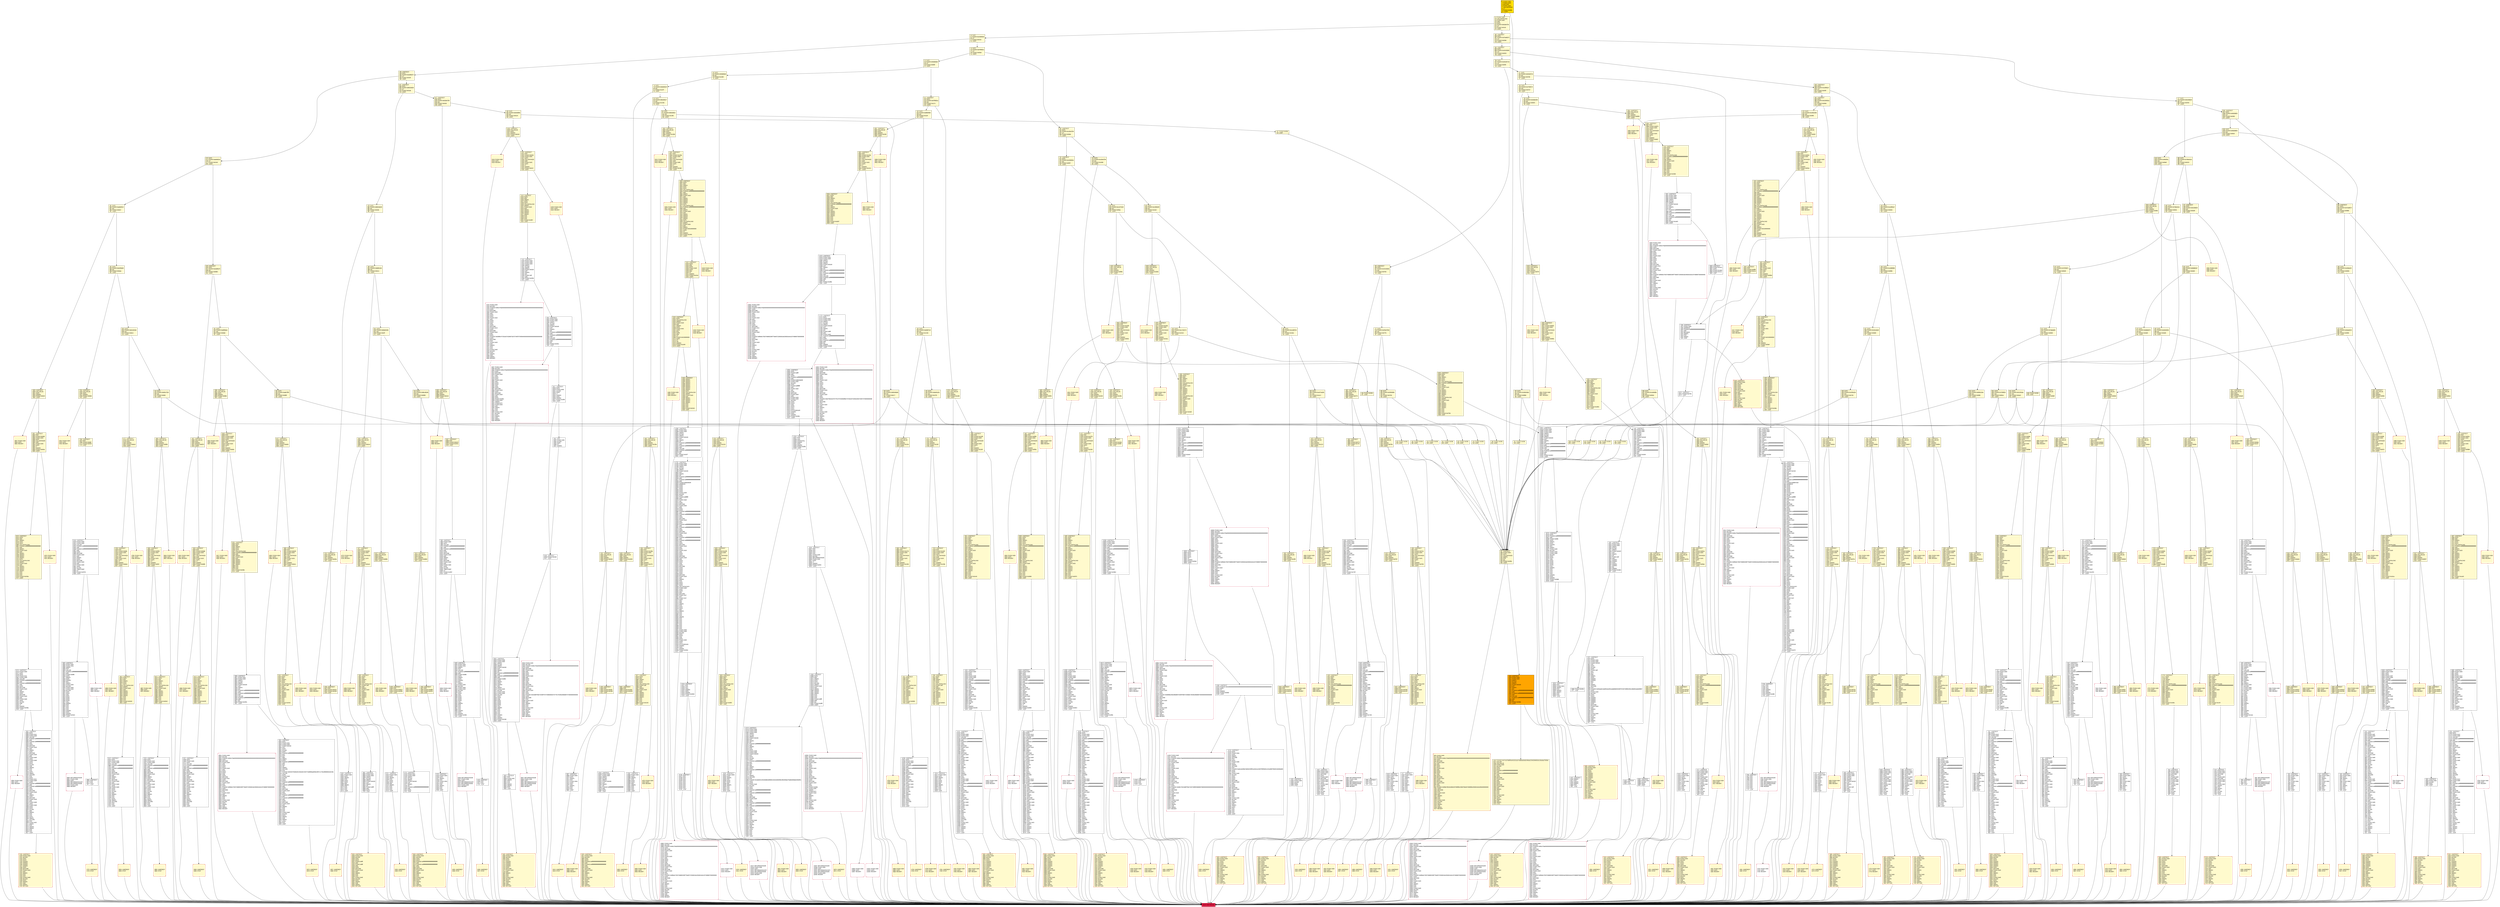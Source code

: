 digraph G {
bgcolor=transparent rankdir=UD;
node [shape=box style=filled color=black fillcolor=white fontname=arial fontcolor=black];
2978 [label="2978: PUSH1 0x00\l2980: DUP1\l2981: REVERT\l" fillcolor=lemonchiffon shape=Msquare color=crimson ];
8438 [label="8438: JUMPDEST\l8439: PUSH2 0x2168\l8442: JUMPI\l" ];
5035 [label="5035: PUSH1 0x00\l5037: DUP1\l5038: REVERT\l" fillcolor=lemonchiffon shape=Msquare color=crimson ];
3777 [label="3777: JUMPDEST\l3778: CALLVALUE\l3779: DUP1\l3780: ISZERO\l3781: PUSH2 0x0ecd\l3784: JUMPI\l" fillcolor=lemonchiffon ];
1969 [label="1969: PUSH1 0x00\l1971: DUP1\l1972: REVERT\l" fillcolor=lemonchiffon shape=Msquare color=crimson ];
7227 [label="7227: JUMPDEST\l7228: PUSH1 0x00\l7230: DUP1\l7231: SWAP1\l7232: POP\l7233: PUSH1 0x0a\l7235: DUP2\l7236: SUB\l7237: SWAP1\l7238: POP\l7239: POP\l7240: JUMP\l" ];
4018 [label="4018: PUSH1 0x00\l4020: DUP1\l4021: REVERT\l" fillcolor=lemonchiffon shape=Msquare color=crimson ];
4828 [label="4828: JUMPDEST\l4829: DUP2\l4830: ADD\l4831: SWAP1\l4832: DUP1\l4833: DUP1\l4834: CALLDATALOAD\l4835: PUSH1 0xff\l4837: AND\l4838: SWAP1\l4839: PUSH1 0x20\l4841: ADD\l4842: SWAP1\l4843: SWAP3\l4844: SWAP2\l4845: SWAP1\l4846: POP\l4847: POP\l4848: POP\l4849: PUSH2 0x30f2\l4852: JUMP\l" fillcolor=lemonchiffon ];
4275 [label="4275: JUMPDEST\l4276: POP\l4277: PUSH2 0x10ea\l4280: PUSH1 0x04\l4282: DUP1\l4283: CALLDATASIZE\l4284: SUB\l4285: PUSH1 0x40\l4287: DUP2\l4288: LT\l4289: ISZERO\l4290: PUSH2 0x10ca\l4293: JUMPI\l" fillcolor=lemonchiffon ];
2000 [label="2000: JUMPDEST\l2001: CALLVALUE\l2002: DUP1\l2003: ISZERO\l2004: PUSH2 0x07dc\l2007: JUMPI\l" fillcolor=lemonchiffon ];
6458 [label="6458: JUMPDEST\l6459: POP\l6460: JUMP\l" ];
837 [label="837: DUP1\l838: PUSH4 0x22e1ded3\l843: EQ\l844: PUSH2 0x06d0\l847: JUMPI\l" fillcolor=lemonchiffon ];
1596 [label="1596: JUMPDEST\l1597: POP\l1598: PUSH2 0x0669\l1601: PUSH1 0x04\l1603: DUP1\l1604: CALLDATASIZE\l1605: SUB\l1606: PUSH1 0x20\l1608: DUP2\l1609: LT\l1610: ISZERO\l1611: PUSH2 0x0653\l1614: JUMPI\l" fillcolor=lemonchiffon ];
85 [label="85: DUP1\l86: PUSH4 0xfb195c47\l91: EQ\l92: PUSH2 0x134e\l95: JUMPI\l" fillcolor=lemonchiffon ];
1923 [label="1923: PUSH1 0x00\l1925: DUP1\l1926: REVERT\l" fillcolor=lemonchiffon shape=Msquare color=crimson ];
6019 [label="6019: PUSH1 0x00\l6021: DUP1\l6022: REVERT\l" shape=Msquare color=crimson ];
3203 [label="3203: JUMPDEST\l3204: POP\l3205: PUSH2 0x0c8c\l3208: PUSH2 0x21db\l3211: JUMP\l" fillcolor=lemonchiffon ];
1455 [label="1455: JUMPDEST\l1456: SWAP1\l1457: SWAP2\l1458: SWAP3\l1459: SWAP4\l1460: SWAP2\l1461: SWAP3\l1462: SWAP4\l1463: SWAP1\l1464: DUP1\l1465: CALLDATALOAD\l1466: SWAP1\l1467: PUSH1 0x20\l1469: ADD\l1470: SWAP1\l1471: SWAP3\l1472: SWAP2\l1473: SWAP1\l1474: POP\l1475: POP\l1476: POP\l1477: PUSH2 0x146a\l1480: JUMP\l" fillcolor=lemonchiffon ];
1213 [label="1213: JUMPDEST\l1214: CALLVALUE\l1215: DUP1\l1216: ISZERO\l1217: PUSH2 0x04c9\l1220: JUMPI\l" fillcolor=lemonchiffon ];
7182 [label="7182: JUMPDEST\l7183: PUSH1 0x00\l7185: DUP1\l7186: SWAP1\l7187: POP\l7188: PUSH1 0x0a\l7190: DUP2\l7191: SUB\l7192: SWAP1\l7193: POP\l7194: POP\l7195: JUMP\l" ];
4410 [label="4410: JUMPDEST\l4411: DUP2\l4412: ADD\l4413: SWAP1\l4414: DUP1\l4415: DUP1\l4416: CALLDATALOAD\l4417: PUSH20 0xffffffffffffffffffffffffffffffffffffffff\l4438: AND\l4439: SWAP1\l4440: PUSH1 0x20\l4442: ADD\l4443: SWAP1\l4444: SWAP3\l4445: SWAP2\l4446: SWAP1\l4447: POP\l4448: POP\l4449: POP\l4450: PUSH2 0x2c2b\l4453: JUMP\l" fillcolor=lemonchiffon ];
2232 [label="2232: JUMPDEST\l2233: CALLVALUE\l2234: DUP1\l2235: ISZERO\l2236: PUSH2 0x08c4\l2239: JUMPI\l" fillcolor=lemonchiffon ];
2955 [label="2955: PUSH1 0x00\l2957: DUP1\l2958: REVERT\l" fillcolor=lemonchiffon shape=Msquare color=crimson ];
8701 [label="8701: JUMPDEST\l8702: PUSH1 0x00\l8704: DUP1\l8705: SWAP1\l8706: POP\l8707: DUP2\l8708: DUP2\l8709: ADD\l8710: SWAP1\l8711: POP\l8712: POP\l8713: POP\l8714: JUMP\l" ];
2606 [label="2606: JUMPDEST\l2607: POP\l2608: PUSH2 0x0a37\l2611: PUSH2 0x1c49\l2614: JUMP\l" fillcolor=lemonchiffon ];
3494 [label="3494: JUMPDEST\l3495: STOP\l" fillcolor=lemonchiffon shape=Msquare color=crimson ];
656 [label="656: JUMPDEST\l657: DUP1\l658: PUSH4 0x37ae6b73\l663: EQ\l664: PUSH2 0x08b8\l667: JUMPI\l" fillcolor=lemonchiffon ];
5012 [label="5012: PUSH1 0x00\l5014: DUP1\l5015: REVERT\l" fillcolor=lemonchiffon shape=Msquare color=crimson ];
1946 [label="1946: PUSH1 0x00\l1948: DUP1\l1949: REVERT\l" fillcolor=lemonchiffon shape=Msquare color=crimson ];
314 [label="314: DUP1\l315: PUSH4 0xb55c7520\l320: EQ\l321: PUSH2 0x0efc\l324: JUMPI\l" fillcolor=lemonchiffon ];
728 [label="728: DUP1\l729: PUSH4 0x2750fc78\l734: EQ\l735: PUSH2 0x07e7\l738: JUMPI\l" fillcolor=lemonchiffon ];
2549 [label="2549: JUMPDEST\l2550: PUSH1 0x40\l2552: MLOAD\l2553: DUP1\l2554: DUP3\l2555: DUP2\l2556: MSTORE\l2557: PUSH1 0x20\l2559: ADD\l2560: SWAP2\l2561: POP\l2562: POP\l2563: PUSH1 0x40\l2565: MLOAD\l2566: DUP1\l2567: SWAP2\l2568: SUB\l2569: SWAP1\l2570: RETURN\l" fillcolor=lemonchiffon shape=Msquare color=crimson ];
2526 [label="2526: JUMPDEST\l2527: STOP\l" fillcolor=lemonchiffon shape=Msquare color=crimson ];
9041 [label="9041: JUMPDEST\l9042: DUP1\l9043: PUSH1 0x01\l9045: PUSH1 0x00\l9047: PUSH2 0x0100\l9050: EXP\l9051: DUP2\l9052: SLOAD\l9053: DUP2\l9054: PUSH20 0xffffffffffffffffffffffffffffffffffffffff\l9075: MUL\l9076: NOT\l9077: AND\l9078: SWAP1\l9079: DUP4\l9080: PUSH20 0xffffffffffffffffffffffffffffffffffffffff\l9101: AND\l9102: MUL\l9103: OR\l9104: SWAP1\l9105: SSTORE\l9106: POP\l9107: PUSH32 0xb532073b38c83145e3e5135377a08bf9aab55bc0fd7c1179cd4fb995d2a5159c\l9140: CALLER\l9141: DUP3\l9142: PUSH1 0x40\l9144: MLOAD\l9145: DUP1\l9146: DUP4\l9147: PUSH20 0xffffffffffffffffffffffffffffffffffffffff\l9168: AND\l9169: PUSH20 0xffffffffffffffffffffffffffffffffffffffff\l9190: AND\l9191: DUP2\l9192: MSTORE\l9193: PUSH1 0x20\l9195: ADD\l9196: DUP3\l9197: PUSH20 0xffffffffffffffffffffffffffffffffffffffff\l9218: AND\l9219: PUSH20 0xffffffffffffffffffffffffffffffffffffffff\l9240: AND\l9241: DUP2\l9242: MSTORE\l9243: PUSH1 0x20\l9245: ADD\l9246: SWAP3\l9247: POP\l9248: POP\l9249: POP\l9250: PUSH1 0x40\l9252: MLOAD\l9253: DUP1\l9254: SWAP2\l9255: SUB\l9256: SWAP1\l9257: LOG1\l9258: POP\l9259: JUMP\l" ];
3812 [label="3812: JUMPDEST\l3813: DUP2\l3814: ADD\l3815: SWAP1\l3816: DUP1\l3817: DUP1\l3818: CALLDATALOAD\l3819: SWAP1\l3820: PUSH1 0x20\l3822: ADD\l3823: SWAP1\l3824: SWAP3\l3825: SWAP2\l3826: SWAP1\l3827: POP\l3828: POP\l3829: POP\l3830: PUSH2 0x25c9\l3833: JUMP\l" fillcolor=lemonchiffon ];
5948 [label="5948: JUMPDEST\l5949: PUSH1 0x02\l5951: PUSH1 0x00\l5953: CALLER\l5954: PUSH20 0xffffffffffffffffffffffffffffffffffffffff\l5975: AND\l5976: PUSH20 0xffffffffffffffffffffffffffffffffffffffff\l5997: AND\l5998: DUP2\l5999: MSTORE\l6000: PUSH1 0x20\l6002: ADD\l6003: SWAP1\l6004: DUP2\l6005: MSTORE\l6006: PUSH1 0x20\l6008: ADD\l6009: PUSH1 0x00\l6011: SHA3\l6012: SLOAD\l6013: TIMESTAMP\l6014: GT\l6015: PUSH2 0x1787\l6018: JUMPI\l" ];
2031 [label="2031: PUSH1 0x00\l2033: DUP1\l2034: REVERT\l" fillcolor=lemonchiffon shape=Msquare color=crimson ];
4942 [label="4942: JUMPDEST\l4943: CALLVALUE\l4944: DUP1\l4945: ISZERO\l4946: PUSH2 0x135a\l4949: JUMPI\l" fillcolor=lemonchiffon ];
107 [label="107: PUSH2 0x0381\l110: JUMP\l" fillcolor=lemonchiffon ];
10165 [label="10165: PUSH1 0x40\l10167: MLOAD\l10168: PUSH32 0x08c379a000000000000000000000000000000000000000000000000000000000\l10201: DUP2\l10202: MSTORE\l10203: PUSH1 0x04\l10205: ADD\l10206: DUP1\l10207: DUP1\l10208: PUSH1 0x20\l10210: ADD\l10211: DUP3\l10212: DUP2\l10213: SUB\l10214: DUP3\l10215: MSTORE\l10216: PUSH1 0x1c\l10218: DUP2\l10219: MSTORE\l10220: PUSH1 0x20\l10222: ADD\l10223: DUP1\l10224: PUSH32 0x6f6e6c7920746865206f776e65722063616e2063616c6c207468697300000000\l10257: DUP2\l10258: MSTORE\l10259: POP\l10260: PUSH1 0x20\l10262: ADD\l10263: SWAP2\l10264: POP\l10265: POP\l10266: PUSH1 0x40\l10268: MLOAD\l10269: DUP1\l10270: SWAP2\l10271: SUB\l10272: SWAP1\l10273: REVERT\l" shape=Msquare color=crimson ];
5777 [label="5777: JUMPDEST\l5778: PUSH1 0x06\l5780: PUSH1 0x20\l5782: MSTORE\l5783: DUP1\l5784: PUSH1 0x00\l5786: MSTORE\l5787: PUSH1 0x40\l5789: PUSH1 0x00\l5791: SHA3\l5792: PUSH1 0x00\l5794: SWAP2\l5795: POP\l5796: SWAP1\l5797: POP\l5798: SLOAD\l5799: DUP2\l5800: JUMP\l" ];
412 [label="412: DUP1\l413: PUSH4 0x9bc48c68\l418: EQ\l419: PUSH2 0x0d56\l422: JUMPI\l" fillcolor=lemonchiffon ];
7472 [label="7472: JUMPDEST\l7473: PUSH1 0x0c\l7475: PUSH1 0x00\l7477: CALLER\l7478: PUSH20 0xffffffffffffffffffffffffffffffffffffffff\l7499: AND\l7500: PUSH20 0xffffffffffffffffffffffffffffffffffffffff\l7521: AND\l7522: DUP2\l7523: MSTORE\l7524: PUSH1 0x20\l7526: ADD\l7527: SWAP1\l7528: DUP2\l7529: MSTORE\l7530: PUSH1 0x20\l7532: ADD\l7533: PUSH1 0x00\l7535: SHA3\l7536: SLOAD\l7537: TIMESTAMP\l7538: GT\l7539: PUSH2 0x1d7b\l7542: JUMPI\l" ];
1481 [label="1481: JUMPDEST\l1482: STOP\l" fillcolor=lemonchiffon shape=Msquare color=crimson ];
8846 [label="8846: JUMPDEST\l8847: PUSH1 0x01\l8849: PUSH1 0x00\l8851: SWAP1\l8852: SLOAD\l8853: SWAP1\l8854: PUSH2 0x0100\l8857: EXP\l8858: SWAP1\l8859: DIV\l8860: PUSH20 0xffffffffffffffffffffffffffffffffffffffff\l8881: AND\l8882: PUSH20 0xffffffffffffffffffffffffffffffffffffffff\l8903: AND\l8904: CALLER\l8905: PUSH20 0xffffffffffffffffffffffffffffffffffffffff\l8926: AND\l8927: EQ\l8928: PUSH2 0x2351\l8931: JUMPI\l" ];
3070 [label="3070: PUSH1 0x00\l3072: DUP1\l3073: REVERT\l" fillcolor=lemonchiffon shape=Msquare color=crimson ];
4876 [label="4876: JUMPDEST\l4877: PUSH1 0x40\l4879: MLOAD\l4880: DUP1\l4881: DUP3\l4882: PUSH20 0xffffffffffffffffffffffffffffffffffffffff\l4903: AND\l4904: PUSH20 0xffffffffffffffffffffffffffffffffffffffff\l4925: AND\l4926: DUP2\l4927: MSTORE\l4928: PUSH1 0x20\l4930: ADD\l4931: SWAP2\l4932: POP\l4933: POP\l4934: PUSH1 0x40\l4936: MLOAD\l4937: DUP1\l4938: SWAP2\l4939: SUB\l4940: SWAP1\l4941: RETURN\l" fillcolor=lemonchiffon shape=Msquare color=crimson ];
1518 [label="1518: JUMPDEST\l1519: DUP2\l1520: ADD\l1521: SWAP1\l1522: DUP1\l1523: DUP1\l1524: CALLDATALOAD\l1525: PUSH20 0xffffffffffffffffffffffffffffffffffffffff\l1546: AND\l1547: SWAP1\l1548: PUSH1 0x20\l1550: ADD\l1551: SWAP1\l1552: SWAP3\l1553: SWAP2\l1554: SWAP1\l1555: POP\l1556: POP\l1557: POP\l1558: PUSH2 0x1691\l1561: JUMP\l" fillcolor=lemonchiffon ];
7241 [label="7241: JUMPDEST\l7242: PUSH1 0x00\l7244: DUP1\l7245: SWAP1\l7246: POP\l7247: PUSH1 0x0a\l7249: DUP2\l7250: SUB\l7251: SWAP1\l7252: POP\l7253: POP\l7254: JUMP\l" ];
1104 [label="1104: PUSH32 0x5741979df5f3e491501da74d3b0a83dd2496ab1f34929865b3e190a8ad75859a\l1137: CALLER\l1138: CALLVALUE\l1139: PUSH1 0x40\l1141: MLOAD\l1142: DUP1\l1143: DUP4\l1144: PUSH20 0xffffffffffffffffffffffffffffffffffffffff\l1165: AND\l1166: PUSH20 0xffffffffffffffffffffffffffffffffffffffff\l1187: AND\l1188: DUP2\l1189: MSTORE\l1190: PUSH1 0x20\l1192: ADD\l1193: DUP3\l1194: DUP2\l1195: MSTORE\l1196: PUSH1 0x20\l1198: ADD\l1199: SWAP3\l1200: POP\l1201: POP\l1202: POP\l1203: PUSH1 0x40\l1205: MLOAD\l1206: DUP1\l1207: SWAP2\l1208: SUB\l1209: SWAP1\l1210: LOG1\l" fillcolor=lemonchiffon ];
3575 [label="3575: JUMPDEST\l3576: STOP\l" fillcolor=lemonchiffon shape=Msquare color=crimson ];
63 [label="63: DUP1\l64: PUSH4 0xf4dd5ebb\l69: EQ\l70: PUSH2 0x12b9\l73: JUMPI\l" fillcolor=lemonchiffon ];
379 [label="379: DUP1\l380: PUSH4 0x8815eb39\l385: EQ\l386: PUSH2 0x0c8e\l389: JUMPI\l" fillcolor=lemonchiffon ];
5757 [label="5757: RETURNDATASIZE\l5758: PUSH1 0x00\l5760: DUP1\l5761: RETURNDATACOPY\l5762: RETURNDATASIZE\l5763: PUSH1 0x00\l5765: REVERT\l" shape=Msquare color=crimson ];
4041 [label="4041: PUSH1 0x00\l4043: DUP1\l4044: REVERT\l" fillcolor=lemonchiffon shape=Msquare color=crimson ];
401 [label="401: DUP1\l402: PUSH4 0x8da5cb5b\l407: EQ\l408: PUSH2 0x0cff\l411: JUMPI\l" fillcolor=lemonchiffon ];
7330 [label="7330: JUMPDEST\l7331: PUSH1 0x00\l7333: PUSH1 0x0a\l7335: SWAP1\l7336: POP\l7337: CALLER\l7338: PUSH20 0xffffffffffffffffffffffffffffffffffffffff\l7359: AND\l7360: PUSH2 0x08fc\l7363: DUP3\l7364: SWAP1\l7365: DUP2\l7366: ISZERO\l7367: MUL\l7368: SWAP1\l7369: PUSH1 0x40\l7371: MLOAD\l7372: PUSH1 0x00\l7374: PUSH1 0x40\l7376: MLOAD\l7377: DUP1\l7378: DUP4\l7379: SUB\l7380: DUP2\l7381: DUP6\l7382: DUP9\l7383: DUP9\l7384: CALL\l7385: SWAP4\l7386: POP\l7387: POP\l7388: POP\l7389: POP\l7390: ISZERO\l7391: DUP1\l7392: ISZERO\l7393: PUSH2 0x1cee\l7396: JUMPI\l" ];
2947 [label="2947: JUMPDEST\l2948: CALLVALUE\l2949: DUP1\l2950: ISZERO\l2951: PUSH2 0x0b8f\l2954: JUMPI\l" fillcolor=lemonchiffon ];
10344 [label="10344: JUMPDEST\l10345: POP\l10346: PUSH1 0x01\l10348: SWAP1\l10349: POP\l10350: SWAP3\l10351: SWAP2\l10352: POP\l10353: POP\l10354: JUMP\l" ];
4855 [label="4855: JUMPDEST\l4856: CALLVALUE\l4857: DUP1\l4858: ISZERO\l4859: PUSH2 0x1303\l4862: JUMPI\l" fillcolor=lemonchiffon ];
1866 [label="1866: JUMPDEST\l1867: PUSH1 0x40\l1869: MLOAD\l1870: DUP1\l1871: DUP3\l1872: ISZERO\l1873: ISZERO\l1874: ISZERO\l1875: ISZERO\l1876: DUP2\l1877: MSTORE\l1878: PUSH1 0x20\l1880: ADD\l1881: SWAP2\l1882: POP\l1883: POP\l1884: PUSH1 0x40\l1886: MLOAD\l1887: DUP1\l1888: SWAP2\l1889: SUB\l1890: SWAP1\l1891: RETURN\l" fillcolor=lemonchiffon shape=Msquare color=crimson ];
7018 [label="7018: JUMPDEST\l7019: DUP2\l7020: PUSH1 0x0f\l7022: PUSH1 0x00\l7024: CALLER\l7025: PUSH20 0xffffffffffffffffffffffffffffffffffffffff\l7046: AND\l7047: PUSH20 0xffffffffffffffffffffffffffffffffffffffff\l7068: AND\l7069: DUP2\l7070: MSTORE\l7071: PUSH1 0x20\l7073: ADD\l7074: SWAP1\l7075: DUP2\l7076: MSTORE\l7077: PUSH1 0x20\l7079: ADD\l7080: PUSH1 0x00\l7082: SHA3\l7083: PUSH1 0x00\l7085: DUP3\l7086: DUP3\l7087: SLOAD\l7088: SUB\l7089: SWAP3\l7090: POP\l7091: POP\l7092: DUP2\l7093: SWAP1\l7094: SSTORE\l7095: POP\l7096: DUP2\l7097: PUSH1 0x0f\l7099: PUSH1 0x00\l7101: DUP6\l7102: PUSH20 0xffffffffffffffffffffffffffffffffffffffff\l7123: AND\l7124: PUSH20 0xffffffffffffffffffffffffffffffffffffffff\l7145: AND\l7146: DUP2\l7147: MSTORE\l7148: PUSH1 0x20\l7150: ADD\l7151: SWAP1\l7152: DUP2\l7153: MSTORE\l7154: PUSH1 0x20\l7156: ADD\l7157: PUSH1 0x00\l7159: SHA3\l7160: PUSH1 0x00\l7162: DUP3\l7163: DUP3\l7164: SLOAD\l7165: ADD\l7166: SWAP3\l7167: POP\l7168: POP\l7169: DUP2\l7170: SWAP1\l7171: SSTORE\l7172: POP\l7173: PUSH1 0x01\l7175: SWAP1\l7176: POP\l7177: SWAP3\l7178: SWAP2\l7179: POP\l7180: POP\l7181: JUMP\l" ];
641 [label="641: DUP1\l642: PUSH4 0x5125cbac\l647: EQ\l648: PUSH2 0x0a22\l651: JUMPI\l" fillcolor=lemonchiffon ];
1225 [label="1225: JUMPDEST\l1226: POP\l1227: PUSH2 0x04f9\l1230: PUSH1 0x04\l1232: DUP1\l1233: CALLDATASIZE\l1234: SUB\l1235: PUSH1 0x20\l1237: DUP2\l1238: LT\l1239: ISZERO\l1240: PUSH2 0x04e0\l1243: JUMPI\l" fillcolor=lemonchiffon ];
2008 [label="2008: PUSH1 0x00\l2010: DUP1\l2011: REVERT\l" fillcolor=lemonchiffon shape=Msquare color=crimson ];
74 [label="74: DUP1\l75: PUSH4 0xfa5d5429\l80: EQ\l81: PUSH2 0x12f7\l84: JUMPI\l" fillcolor=lemonchiffon ];
12064 [label="12064: PUSH1 0x00\l12066: DUP1\l12067: REVERT\l" shape=Msquare color=crimson ];
4731 [label="4731: JUMPDEST\l4732: CALLVALUE\l4733: DUP1\l4734: ISZERO\l4735: PUSH2 0x1287\l4738: JUMPI\l" fillcolor=lemonchiffon ];
258 [label="258: JUMPDEST\l259: DUP1\l260: PUSH4 0xa3af6a70\l265: GT\l266: PUSH2 0x016f\l269: JUMPI\l" fillcolor=lemonchiffon ];
2850 [label="2850: PUSH1 0x00\l2852: DUP1\l2853: REVERT\l" fillcolor=lemonchiffon shape=Msquare color=crimson ];
232 [label="232: DUP1\l233: PUSH4 0xc1075329\l238: EQ\l239: PUSH2 0x0faa\l242: JUMPI\l" fillcolor=lemonchiffon ];
4743 [label="4743: JUMPDEST\l4744: POP\l4745: PUSH2 0x12b7\l4748: PUSH1 0x04\l4750: DUP1\l4751: CALLDATASIZE\l4752: SUB\l4753: PUSH1 0x20\l4755: DUP2\l4756: LT\l4757: ISZERO\l4758: PUSH2 0x129e\l4761: JUMPI\l" fillcolor=lemonchiffon ];
4125 [label="4125: JUMPDEST\l4126: CALLVALUE\l4127: DUP1\l4128: ISZERO\l4129: PUSH2 0x1029\l4132: JUMPI\l" fillcolor=lemonchiffon ];
2390 [label="2390: JUMPDEST\l2391: CALLVALUE\l2392: DUP1\l2393: ISZERO\l2394: PUSH2 0x0962\l2397: JUMPI\l" fillcolor=lemonchiffon ];
765 [label="765: JUMPDEST\l766: DUP1\l767: PUSH4 0x24243846\l772: EQ\l773: PUSH2 0x0764\l776: JUMPI\l" fillcolor=lemonchiffon ];
570 [label="570: DUP1\l571: PUSH4 0x6dbbb575\l576: EQ\l577: PUSH2 0x0ab5\l580: JUMPI\l" fillcolor=lemonchiffon ];
2873 [label="2873: PUSH1 0x00\l2875: DUP1\l2876: REVERT\l" fillcolor=lemonchiffon shape=Msquare color=crimson ];
13112 [label="13112: PUSH1 0x00\l13114: DUP1\l13115: REVERT\l" shape=Msquare color=crimson ];
3848 [label="3848: JUMPDEST\l3849: POP\l3850: PUSH2 0x0f35\l3853: PUSH1 0x04\l3855: DUP1\l3856: CALLDATASIZE\l3857: SUB\l3858: PUSH1 0x20\l3860: DUP2\l3861: LT\l3862: ISZERO\l3863: PUSH2 0x0f1f\l3866: JUMPI\l" fillcolor=lemonchiffon ];
1853 [label="1853: PUSH1 0x00\l1855: DUP1\l1856: REVERT\l" fillcolor=lemonchiffon shape=Msquare color=crimson ];
11575 [label="11575: JUMPDEST\l11576: PUSH1 0x01\l11578: PUSH1 0x00\l11580: SWAP1\l11581: SLOAD\l11582: SWAP1\l11583: PUSH2 0x0100\l11586: EXP\l11587: SWAP1\l11588: DIV\l11589: PUSH20 0xffffffffffffffffffffffffffffffffffffffff\l11610: AND\l11611: PUSH20 0xffffffffffffffffffffffffffffffffffffffff\l11632: AND\l11633: CALLER\l11634: PUSH20 0xffffffffffffffffffffffffffffffffffffffff\l11655: AND\l11656: EQ\l11657: PUSH2 0x2dfa\l11660: JUMPI\l" ];
3903 [label="3903: PUSH1 0x00\l3905: DUP1\l3906: REVERT\l" fillcolor=lemonchiffon shape=Msquare color=crimson ];
3426 [label="3426: JUMPDEST\l3427: POP\l3428: PUSH2 0x0d6b\l3431: PUSH2 0x2231\l3434: JUMP\l" fillcolor=lemonchiffon ];
3844 [label="3844: PUSH1 0x00\l3846: DUP1\l3847: REVERT\l" fillcolor=lemonchiffon shape=Msquare color=crimson ];
156 [label="156: PUSH2 0x0381\l159: JUMP\l" fillcolor=lemonchiffon ];
3766 [label="3766: JUMPDEST\l3767: POP\l3768: PUSH2 0x0ebf\l3771: PUSH2 0x252e\l3774: JUMP\l" fillcolor=lemonchiffon ];
2571 [label="2571: JUMPDEST\l2572: CALLVALUE\l2573: DUP1\l2574: ISZERO\l2575: PUSH2 0x0a17\l2578: JUMPI\l" fillcolor=lemonchiffon ];
9833 [label="9833: JUMPDEST\l9834: PUSH1 0x00\l9836: DUP1\l9837: DUP3\l9838: PUSH1 0x13\l9840: PUSH1 0x00\l9842: CALLER\l9843: PUSH20 0xffffffffffffffffffffffffffffffffffffffff\l9864: AND\l9865: PUSH20 0xffffffffffffffffffffffffffffffffffffffff\l9886: AND\l9887: DUP2\l9888: MSTORE\l9889: PUSH1 0x20\l9891: ADD\l9892: SWAP1\l9893: DUP2\l9894: MSTORE\l9895: PUSH1 0x20\l9897: ADD\l9898: PUSH1 0x00\l9900: SHA3\l9901: SLOAD\l9902: SUB\l9903: LT\l9904: ISZERO\l9905: PUSH2 0x26b9\l9908: JUMPI\l" ];
1892 [label="1892: JUMPDEST\l1893: CALLVALUE\l1894: DUP1\l1895: ISZERO\l1896: PUSH2 0x0770\l1899: JUMPI\l" fillcolor=lemonchiffon ];
3984 [label="3984: JUMPDEST\l3985: PUSH1 0x40\l3987: MLOAD\l3988: DUP1\l3989: DUP3\l3990: ISZERO\l3991: ISZERO\l3992: ISZERO\l3993: ISZERO\l3994: DUP2\l3995: MSTORE\l3996: PUSH1 0x20\l3998: ADD\l3999: SWAP2\l4000: POP\l4001: POP\l4002: PUSH1 0x40\l4004: MLOAD\l4005: DUP1\l4006: SWAP2\l4007: SUB\l4008: SWAP1\l4009: RETURN\l" fillcolor=lemonchiffon shape=Msquare color=crimson ];
5039 [label="5039: JUMPDEST\l5040: DUP2\l5041: ADD\l5042: SWAP1\l5043: DUP1\l5044: DUP1\l5045: CALLDATALOAD\l5046: PUSH20 0xffffffffffffffffffffffffffffffffffffffff\l5067: AND\l5068: SWAP1\l5069: PUSH1 0x20\l5071: ADD\l5072: SWAP1\l5073: SWAP3\l5074: SWAP2\l5075: SWAP1\l5076: DUP1\l5077: CALLDATALOAD\l5078: PUSH20 0xffffffffffffffffffffffffffffffffffffffff\l5099: AND\l5100: SWAP1\l5101: PUSH1 0x20\l5103: ADD\l5104: SWAP1\l5105: SWAP3\l5106: SWAP2\l5107: SWAP1\l5108: DUP1\l5109: CALLDATALOAD\l5110: SWAP1\l5111: PUSH1 0x20\l5113: ADD\l5114: SWAP1\l5115: PUSH5 0x0100000000\l5121: DUP2\l5122: GT\l5123: ISZERO\l5124: PUSH2 0x140c\l5127: JUMPI\l" fillcolor=lemonchiffon ];
4375 [label="4375: JUMPDEST\l4376: CALLVALUE\l4377: DUP1\l4378: ISZERO\l4379: PUSH2 0x1123\l4382: JUMPI\l" fillcolor=lemonchiffon ];
4353 [label="4353: JUMPDEST\l4354: PUSH1 0x40\l4356: MLOAD\l4357: DUP1\l4358: DUP3\l4359: DUP2\l4360: MSTORE\l4361: PUSH1 0x20\l4363: ADD\l4364: SWAP2\l4365: POP\l4366: POP\l4367: PUSH1 0x40\l4369: MLOAD\l4370: DUP1\l4371: SWAP2\l4372: SUB\l4373: SWAP1\l4374: RETURN\l" fillcolor=lemonchiffon shape=Msquare color=crimson ];
2402 [label="2402: JUMPDEST\l2403: POP\l2404: PUSH2 0x09af\l2407: PUSH1 0x04\l2409: DUP1\l2410: CALLDATASIZE\l2411: SUB\l2412: PUSH1 0x40\l2414: DUP2\l2415: LT\l2416: ISZERO\l2417: PUSH2 0x0979\l2420: JUMPI\l" fillcolor=lemonchiffon ];
2023 [label="2023: JUMPDEST\l2024: CALLVALUE\l2025: DUP1\l2026: ISZERO\l2027: PUSH2 0x07f3\l2030: JUMPI\l" fillcolor=lemonchiffon ];
3867 [label="3867: PUSH1 0x00\l3869: DUP1\l3870: REVERT\l" fillcolor=lemonchiffon shape=Msquare color=crimson ];
3836 [label="3836: JUMPDEST\l3837: CALLVALUE\l3838: DUP1\l3839: ISZERO\l3840: PUSH2 0x0f08\l3843: JUMPI\l" fillcolor=lemonchiffon ];
8443 [label="8443: PUSH1 0x40\l8445: MLOAD\l8446: PUSH32 0x08c379a000000000000000000000000000000000000000000000000000000000\l8479: DUP2\l8480: MSTORE\l8481: PUSH1 0x04\l8483: ADD\l8484: DUP1\l8485: DUP1\l8486: PUSH1 0x20\l8488: ADD\l8489: DUP3\l8490: DUP2\l8491: SUB\l8492: DUP3\l8493: MSTORE\l8494: PUSH1 0x1a\l8496: DUP2\l8497: MSTORE\l8498: PUSH1 0x20\l8500: ADD\l8501: DUP1\l8502: PUSH32 0x616d6f756e74206f7574736964652073776170206c696d697473000000000000\l8535: DUP2\l8536: MSTORE\l8537: POP\l8538: PUSH1 0x20\l8540: ADD\l8541: SWAP2\l8542: POP\l8543: POP\l8544: PUSH1 0x40\l8546: MLOAD\l8547: DUP1\l8548: SWAP2\l8549: SUB\l8550: SWAP1\l8551: REVERT\l" shape=Msquare color=crimson ];
6688 [label="6688: JUMPDEST\l6689: PUSH1 0x00\l6691: DUP1\l6692: DUP3\l6693: PUSH1 0x12\l6695: PUSH1 0x00\l6697: CALLER\l6698: PUSH20 0xffffffffffffffffffffffffffffffffffffffff\l6719: AND\l6720: PUSH20 0xffffffffffffffffffffffffffffffffffffffff\l6741: AND\l6742: DUP2\l6743: MSTORE\l6744: PUSH1 0x20\l6746: ADD\l6747: SWAP1\l6748: DUP2\l6749: MSTORE\l6750: PUSH1 0x20\l6752: ADD\l6753: PUSH1 0x00\l6755: SHA3\l6756: SLOAD\l6757: SUB\l6758: LT\l6759: ISZERO\l6760: PUSH2 0x1a70\l6763: JUMPI\l" ];
2741 [label="2741: JUMPDEST\l2742: CALLVALUE\l2743: DUP1\l2744: ISZERO\l2745: PUSH2 0x0ac1\l2748: JUMPI\l" fillcolor=lemonchiffon ];
8035 [label="8035: PUSH1 0x00\l8037: DUP1\l8038: REVERT\l" shape=Msquare color=crimson ];
254 [label="254: PUSH2 0x0381\l257: JUMP\l" fillcolor=lemonchiffon ];
12068 [label="12068: JUMPDEST\l12069: DUP2\l12070: ADD\l12071: SWAP1\l12072: DUP1\l12073: DUP1\l12074: MLOAD\l12075: SWAP1\l12076: PUSH1 0x20\l12078: ADD\l12079: SWAP1\l12080: SWAP3\l12081: SWAP2\l12082: SWAP1\l12083: POP\l12084: POP\l12085: POP\l12086: PUSH2 0xffff\l12089: AND\l12090: EQ\l12091: PUSH2 0x2f8f\l12094: JUMPI\l" ];
4160 [label="4160: JUMPDEST\l4161: DUP2\l4162: ADD\l4163: SWAP1\l4164: DUP1\l4165: DUP1\l4166: CALLDATALOAD\l4167: PUSH20 0xffffffffffffffffffffffffffffffffffffffff\l4188: AND\l4189: SWAP1\l4190: PUSH1 0x20\l4192: ADD\l4193: SWAP1\l4194: SWAP3\l4195: SWAP2\l4196: SWAP1\l4197: DUP1\l4198: CALLDATALOAD\l4199: SWAP1\l4200: PUSH1 0x20\l4202: ADD\l4203: SWAP1\l4204: SWAP3\l4205: SWAP2\l4206: SWAP1\l4207: POP\l4208: POP\l4209: POP\l4210: PUSH2 0x2873\l4213: JUMP\l" fillcolor=lemonchiffon ];
2919 [label="2919: PUSH1 0x00\l2921: DUP1\l2922: REVERT\l" fillcolor=lemonchiffon shape=Msquare color=crimson ];
7014 [label="7014: PUSH1 0x00\l7016: DUP1\l7017: REVERT\l" shape=Msquare color=crimson ];
2505 [label="2505: JUMPDEST\l2506: CALLVALUE\l2507: DUP1\l2508: ISZERO\l2509: PUSH2 0x09d5\l2512: JUMPI\l" fillcolor=lemonchiffon ];
3277 [label="3277: JUMPDEST\l3278: POP\l3279: PUSH2 0x0cfd\l3282: PUSH1 0x04\l3284: DUP1\l3285: CALLDATASIZE\l3286: SUB\l3287: PUSH1 0x20\l3289: DUP2\l3290: LT\l3291: ISZERO\l3292: PUSH2 0x0ce4\l3295: JUMPI\l" fillcolor=lemonchiffon ];
13136 [label="13136: JUMPDEST\l13137: POP\l13138: POP\l13139: POP\l13140: POP\l13141: POP\l13142: POP\l13143: POP\l13144: POP\l13145: POP\l13146: JUMP\l" ];
4973 [label="4973: PUSH1 0x00\l4975: DUP1\l4976: REVERT\l" fillcolor=lemonchiffon shape=Msquare color=crimson ];
1900 [label="1900: PUSH1 0x00\l1902: DUP1\l1903: REVERT\l" fillcolor=lemonchiffon shape=Msquare color=crimson ];
826 [label="826: DUP1\l827: PUSH4 0x1d9bf886\l832: EQ\l833: PUSH2 0x066b\l836: JUMPI\l" fillcolor=lemonchiffon ];
2959 [label="2959: JUMPDEST\l2960: POP\l2961: PUSH2 0x0bdc\l2964: PUSH1 0x04\l2966: DUP1\l2967: CALLDATASIZE\l2968: SUB\l2969: PUSH1 0x40\l2971: DUP2\l2972: LT\l2973: ISZERO\l2974: PUSH2 0x0ba6\l2977: JUMPI\l" fillcolor=lemonchiffon ];
1678 [label="1678: JUMPDEST\l1679: DUP2\l1680: ADD\l1681: SWAP1\l1682: DUP1\l1683: DUP1\l1684: CALLDATALOAD\l1685: PUSH20 0xffffffffffffffffffffffffffffffffffffffff\l1706: AND\l1707: SWAP1\l1708: PUSH1 0x20\l1710: ADD\l1711: SWAP1\l1712: SWAP3\l1713: SWAP2\l1714: SWAP1\l1715: POP\l1716: POP\l1717: POP\l1718: PUSH2 0x16f9\l1721: JUMP\l" fillcolor=lemonchiffon ];
4454 [label="4454: JUMPDEST\l4455: PUSH1 0x40\l4457: MLOAD\l4458: DUP1\l4459: DUP3\l4460: DUP2\l4461: MSTORE\l4462: PUSH1 0x20\l4464: ADD\l4465: SWAP2\l4466: POP\l4467: POP\l4468: PUSH1 0x40\l4470: MLOAD\l4471: DUP1\l4472: SWAP2\l4473: SUB\l4474: SWAP1\l4475: RETURN\l" fillcolor=lemonchiffon shape=Msquare color=crimson ];
2058 [label="2058: JUMPDEST\l2059: DUP2\l2060: ADD\l2061: SWAP1\l2062: DUP1\l2063: DUP1\l2064: CALLDATALOAD\l2065: ISZERO\l2066: ISZERO\l2067: SWAP1\l2068: PUSH1 0x20\l2070: ADD\l2071: SWAP1\l2072: SWAP3\l2073: SWAP2\l2074: SWAP1\l2075: POP\l2076: POP\l2077: POP\l2078: PUSH2 0x1801\l2081: JUMP\l" fillcolor=lemonchiffon ];
3143 [label="3143: JUMPDEST\l3144: DUP2\l3145: ADD\l3146: SWAP1\l3147: DUP1\l3148: DUP1\l3149: CALLDATALOAD\l3150: SWAP1\l3151: PUSH1 0x20\l3153: ADD\l3154: SWAP1\l3155: SWAP3\l3156: SWAP2\l3157: SWAP1\l3158: POP\l3159: POP\l3160: POP\l3161: PUSH2 0x1fb7\l3164: JUMP\l" fillcolor=lemonchiffon ];
3437 [label="3437: JUMPDEST\l3438: CALLVALUE\l3439: DUP1\l3440: ISZERO\l3441: PUSH2 0x0d79\l3444: JUMPI\l" fillcolor=lemonchiffon ];
6670 [label="6670: JUMPDEST\l6671: PUSH2 0x275d\l6674: JUMP\l" ];
41 [label="41: DUP1\l42: PUSH4 0xd7f8581a\l47: GT\l48: PUSH2 0x00a0\l51: JUMPI\l" fillcolor=lemonchiffon ];
2359 [label="2359: JUMPDEST\l2360: POP\l2361: PUSH2 0x0940\l2364: PUSH2 0x1b14\l2367: JUMP\l" fillcolor=lemonchiffon ];
145 [label="145: DUP1\l146: PUSH4 0xded41e01\l151: EQ\l152: PUSH2 0x127b\l155: JUMPI\l" fillcolor=lemonchiffon ];
3036 [label="3036: JUMPDEST\l3037: PUSH1 0x40\l3039: MLOAD\l3040: DUP1\l3041: DUP3\l3042: ISZERO\l3043: ISZERO\l3044: ISZERO\l3045: ISZERO\l3046: DUP2\l3047: MSTORE\l3048: PUSH1 0x20\l3050: ADD\l3051: SWAP2\l3052: POP\l3053: POP\l3054: PUSH1 0x40\l3056: MLOAD\l3057: DUP1\l3058: SWAP2\l3059: SUB\l3060: SWAP1\l3061: RETURN\l" fillcolor=lemonchiffon shape=Msquare color=crimson ];
5746 [label="5746: JUMPDEST\l5747: POP\l5748: GAS\l5749: CALL\l5750: ISZERO\l5751: DUP1\l5752: ISZERO\l5753: PUSH2 0x1686\l5756: JUMPI\l" ];
216 [label="216: PUSH2 0x0381\l219: JUMP\l" fillcolor=lemonchiffon ];
4240 [label="4240: JUMPDEST\l4241: CALLVALUE\l4242: DUP1\l4243: ISZERO\l4244: PUSH2 0x109c\l4247: JUMPI\l" fillcolor=lemonchiffon ];
352 [label="352: DUP1\l353: PUSH4 0xa8e7ff97\l358: EQ\l359: PUSH2 0x0df9\l362: JUMPI\l" fillcolor=lemonchiffon ];
11331 [label="11331: JUMPDEST\l11332: PUSH1 0x00\l11334: DUP1\l11335: DUP3\l11336: PUSH1 0x08\l11338: PUSH1 0x00\l11340: CALLER\l11341: PUSH20 0xffffffffffffffffffffffffffffffffffffffff\l11362: AND\l11363: PUSH20 0xffffffffffffffffffffffffffffffffffffffff\l11384: AND\l11385: DUP2\l11386: MSTORE\l11387: PUSH1 0x20\l11389: ADD\l11390: SWAP1\l11391: DUP2\l11392: MSTORE\l11393: PUSH1 0x20\l11395: ADD\l11396: PUSH1 0x00\l11398: SHA3\l11399: SLOAD\l11400: SUB\l11401: LT\l11402: ISZERO\l11403: PUSH2 0x2c93\l11406: JUMPI\l" ];
5421 [label="5421: JUMPDEST\l5422: PUSH1 0x09\l5424: PUSH1 0x00\l5426: SWAP1\l5427: SLOAD\l5428: SWAP1\l5429: PUSH2 0x0100\l5432: EXP\l5433: SWAP1\l5434: DIV\l5435: PUSH20 0xffffffffffffffffffffffffffffffffffffffff\l5456: AND\l5457: PUSH20 0xffffffffffffffffffffffffffffffffffffffff\l5478: AND\l5479: PUSH4 0xa80e7acb\l5484: ADDRESS\l5485: DUP8\l5486: DUP8\l5487: DUP8\l5488: DUP8\l5489: DUP8\l5490: PUSH1 0x40\l5492: MLOAD\l5493: DUP8\l5494: PUSH4 0xffffffff\l5499: AND\l5500: PUSH1 0xe0\l5502: SHL\l5503: DUP2\l5504: MSTORE\l5505: PUSH1 0x04\l5507: ADD\l5508: DUP1\l5509: DUP8\l5510: PUSH20 0xffffffffffffffffffffffffffffffffffffffff\l5531: AND\l5532: PUSH20 0xffffffffffffffffffffffffffffffffffffffff\l5553: AND\l5554: DUP2\l5555: MSTORE\l5556: PUSH1 0x20\l5558: ADD\l5559: DUP7\l5560: PUSH20 0xffffffffffffffffffffffffffffffffffffffff\l5581: AND\l5582: PUSH20 0xffffffffffffffffffffffffffffffffffffffff\l5603: AND\l5604: DUP2\l5605: MSTORE\l5606: PUSH1 0x20\l5608: ADD\l5609: DUP6\l5610: PUSH20 0xffffffffffffffffffffffffffffffffffffffff\l5631: AND\l5632: PUSH20 0xffffffffffffffffffffffffffffffffffffffff\l5653: AND\l5654: DUP2\l5655: MSTORE\l5656: PUSH1 0x20\l5658: ADD\l5659: DUP1\l5660: PUSH1 0x20\l5662: ADD\l5663: DUP4\l5664: DUP2\l5665: MSTORE\l5666: PUSH1 0x20\l5668: ADD\l5669: DUP3\l5670: DUP2\l5671: SUB\l5672: DUP3\l5673: MSTORE\l5674: DUP6\l5675: DUP6\l5676: DUP3\l5677: DUP2\l5678: DUP2\l5679: MSTORE\l5680: PUSH1 0x20\l5682: ADD\l5683: SWAP3\l5684: POP\l5685: DUP1\l5686: DUP3\l5687: DUP5\l5688: CALLDATACOPY\l5689: PUSH1 0x00\l5691: DUP2\l5692: DUP5\l5693: ADD\l5694: MSTORE\l5695: PUSH1 0x1f\l5697: NOT\l5698: PUSH1 0x1f\l5700: DUP3\l5701: ADD\l5702: AND\l5703: SWAP1\l5704: POP\l5705: DUP1\l5706: DUP4\l5707: ADD\l5708: SWAP3\l5709: POP\l5710: POP\l5711: POP\l5712: SWAP8\l5713: POP\l5714: POP\l5715: POP\l5716: POP\l5717: POP\l5718: POP\l5719: POP\l5720: POP\l5721: PUSH1 0x00\l5723: PUSH1 0x40\l5725: MLOAD\l5726: DUP1\l5727: DUP4\l5728: SUB\l5729: DUP2\l5730: PUSH1 0x00\l5732: DUP8\l5733: DUP1\l5734: EXTCODESIZE\l5735: ISZERO\l5736: DUP1\l5737: ISZERO\l5738: PUSH2 0x1672\l5741: JUMPI\l" ];
6023 [label="6023: JUMPDEST\l6024: PUSH1 0x00\l6026: PUSH1 0x0a\l6028: SWAP1\l6029: POP\l6030: CALLER\l6031: PUSH20 0xffffffffffffffffffffffffffffffffffffffff\l6052: AND\l6053: PUSH2 0x08fc\l6056: DUP3\l6057: SWAP1\l6058: DUP2\l6059: ISZERO\l6060: MUL\l6061: SWAP1\l6062: PUSH1 0x40\l6064: MLOAD\l6065: PUSH1 0x00\l6067: PUSH1 0x40\l6069: MLOAD\l6070: DUP1\l6071: DUP4\l6072: SUB\l6073: DUP2\l6074: DUP6\l6075: DUP9\l6076: DUP9\l6077: CALL\l6078: SWAP4\l6079: POP\l6080: POP\l6081: POP\l6082: POP\l6083: ISZERO\l6084: DUP1\l6085: ISZERO\l6086: PUSH2 0x17d3\l6089: JUMPI\l" ];
2896 [label="2896: PUSH1 0x00\l2898: DUP1\l2899: REVERT\l" fillcolor=lemonchiffon shape=Msquare color=crimson ];
2368 [label="2368: JUMPDEST\l2369: PUSH1 0x40\l2371: MLOAD\l2372: DUP1\l2373: DUP3\l2374: DUP2\l2375: MSTORE\l2376: PUSH1 0x20\l2378: ADD\l2379: SWAP2\l2380: POP\l2381: POP\l2382: PUSH1 0x40\l2384: MLOAD\l2385: DUP1\l2386: SWAP2\l2387: SUB\l2388: SWAP1\l2389: RETURN\l" fillcolor=lemonchiffon shape=Msquare color=crimson ];
1421 [label="1421: JUMPDEST\l1422: DUP1\l1423: CALLDATALOAD\l1424: SWAP1\l1425: PUSH1 0x20\l1427: ADD\l1428: SWAP2\l1429: DUP5\l1430: PUSH1 0x01\l1432: DUP4\l1433: MUL\l1434: DUP5\l1435: ADD\l1436: GT\l1437: PUSH5 0x0100000000\l1443: DUP4\l1444: GT\l1445: OR\l1446: ISZERO\l1447: PUSH2 0x05af\l1450: JUMPI\l" fillcolor=lemonchiffon ];
12582 [label="12582: JUMPDEST\l12583: PUSH1 0x00\l12585: DUP1\l12586: SWAP1\l12587: POP\l12588: DUP2\l12589: DUP2\l12590: ADD\l12591: SWAP1\l12592: POP\l12593: POP\l12594: POP\l12595: JUMP\l" ];
2877 [label="2877: JUMPDEST\l2878: POP\l2879: PUSH2 0x0b46\l2882: PUSH2 0x1d30\l2885: JUMP\l" fillcolor=lemonchiffon ];
4298 [label="4298: JUMPDEST\l4299: DUP2\l4300: ADD\l4301: SWAP1\l4302: DUP1\l4303: DUP1\l4304: CALLDATALOAD\l4305: SWAP1\l4306: PUSH1 0x20\l4308: ADD\l4309: SWAP1\l4310: SWAP3\l4311: SWAP2\l4312: SWAP1\l4313: DUP1\l4314: CALLDATALOAD\l4315: SWAP1\l4316: PUSH1 0x20\l4318: ADD\l4319: SWAP1\l4320: SWAP3\l4321: SWAP2\l4322: SWAP1\l4323: POP\l4324: POP\l4325: POP\l4326: PUSH2 0x2a02\l4329: JUMP\l" fillcolor=lemonchiffon ];
3926 [label="3926: PUSH1 0x00\l3928: DUP1\l3929: REVERT\l" fillcolor=lemonchiffon shape=Msquare color=crimson ];
4950 [label="4950: PUSH1 0x00\l4952: DUP1\l4953: REVERT\l" fillcolor=lemonchiffon shape=Msquare color=crimson ];
11218 [label="11218: JUMPDEST\l11219: DUP4\l11220: PUSH1 0x0a\l11222: DUP2\l11223: SWAP1\l11224: SSTORE\l11225: POP\l11226: DUP3\l11227: PUSH1 0x0b\l11229: DUP2\l11230: SWAP1\l11231: SSTORE\l11232: POP\l11233: PUSH32 0xab1a2e99a7a60d154f951a42eca140d755f93d41ccfca4b6f7d5e521b64bee86\l11266: DUP5\l11267: DUP5\l11268: PUSH1 0x40\l11270: MLOAD\l11271: DUP1\l11272: DUP4\l11273: DUP2\l11274: MSTORE\l11275: PUSH1 0x20\l11277: ADD\l11278: DUP3\l11279: DUP2\l11280: MSTORE\l11281: PUSH1 0x20\l11283: ADD\l11284: SWAP3\l11285: POP\l11286: POP\l11287: POP\l11288: PUSH1 0x40\l11290: MLOAD\l11291: DUP1\l11292: SWAP2\l11293: SUB\l11294: SWAP1\l11295: LOG1\l11296: POP\l11297: POP\l11298: POP\l11299: POP\l11300: JUMP\l" ];
3435 [label="3435: JUMPDEST\l3436: STOP\l" fillcolor=lemonchiffon shape=Msquare color=crimson ];
3339 [label="3339: JUMPDEST\l3340: POP\l3341: PUSH2 0x0d14\l3344: PUSH2 0x220b\l3347: JUMP\l" fillcolor=lemonchiffon ];
8932 [label="8932: PUSH1 0x40\l8934: MLOAD\l8935: PUSH32 0x08c379a000000000000000000000000000000000000000000000000000000000\l8968: DUP2\l8969: MSTORE\l8970: PUSH1 0x04\l8972: ADD\l8973: DUP1\l8974: DUP1\l8975: PUSH1 0x20\l8977: ADD\l8978: DUP3\l8979: DUP2\l8980: SUB\l8981: DUP3\l8982: MSTORE\l8983: PUSH1 0x1c\l8985: DUP2\l8986: MSTORE\l8987: PUSH1 0x20\l8989: ADD\l8990: DUP1\l8991: PUSH32 0x6f6e6c7920746865206f776e65722063616e2063616c6c207468697300000000\l9024: DUP2\l9025: MSTORE\l9026: POP\l9027: PUSH1 0x20\l9029: ADD\l9030: SWAP2\l9031: POP\l9032: POP\l9033: PUSH1 0x40\l9035: MLOAD\l9036: DUP1\l9037: SWAP2\l9038: SUB\l9039: SWAP1\l9040: REVERT\l" shape=Msquare color=crimson ];
9913 [label="9913: JUMPDEST\l9914: DUP2\l9915: PUSH1 0x13\l9917: PUSH1 0x00\l9919: CALLER\l9920: PUSH20 0xffffffffffffffffffffffffffffffffffffffff\l9941: AND\l9942: PUSH20 0xffffffffffffffffffffffffffffffffffffffff\l9963: AND\l9964: DUP2\l9965: MSTORE\l9966: PUSH1 0x20\l9968: ADD\l9969: SWAP1\l9970: DUP2\l9971: MSTORE\l9972: PUSH1 0x20\l9974: ADD\l9975: PUSH1 0x00\l9977: SHA3\l9978: PUSH1 0x00\l9980: DUP3\l9981: DUP3\l9982: SLOAD\l9983: SUB\l9984: SWAP3\l9985: POP\l9986: POP\l9987: DUP2\l9988: SWAP1\l9989: SSTORE\l9990: POP\l9991: DUP2\l9992: PUSH1 0x13\l9994: PUSH1 0x00\l9996: DUP6\l9997: PUSH20 0xffffffffffffffffffffffffffffffffffffffff\l10018: AND\l10019: PUSH20 0xffffffffffffffffffffffffffffffffffffffff\l10040: AND\l10041: DUP2\l10042: MSTORE\l10043: PUSH1 0x20\l10045: ADD\l10046: SWAP1\l10047: DUP2\l10048: MSTORE\l10049: PUSH1 0x20\l10051: ADD\l10052: PUSH1 0x00\l10054: SHA3\l10055: PUSH1 0x00\l10057: DUP3\l10058: DUP3\l10059: SLOAD\l10060: ADD\l10061: SWAP3\l10062: POP\l10063: POP\l10064: DUP2\l10065: SWAP1\l10066: SSTORE\l10067: POP\l10068: PUSH1 0x01\l10070: SWAP1\l10071: POP\l10072: SWAP3\l10073: SWAP2\l10074: POP\l10075: POP\l10076: JUMP\l" ];
450 [label="450: DUP1\l451: PUSH4 0x85449eb8\l456: EQ\l457: PUSH2 0x0c77\l460: JUMPI\l" fillcolor=lemonchiffon ];
7458 [label="7458: JUMPDEST\l7459: PUSH1 0x00\l7461: DUP1\l7462: SWAP1\l7463: POP\l7464: PUSH1 0x0a\l7466: DUP2\l7467: SUB\l7468: SWAP1\l7469: POP\l7470: POP\l7471: JUMP\l" ];
30 [label="30: DUP1\l31: PUSH4 0xc036563e\l36: GT\l37: PUSH2 0x0102\l40: JUMPI\l" fillcolor=lemonchiffon ];
367 [label="367: JUMPDEST\l368: DUP1\l369: PUSH4 0x8815eb39\l374: GT\l375: PUSH2 0x01ab\l378: JUMPI\l" fillcolor=lemonchiffon ];
2210 [label="2210: JUMPDEST\l2211: PUSH1 0x40\l2213: MLOAD\l2214: DUP1\l2215: DUP3\l2216: DUP2\l2217: MSTORE\l2218: PUSH1 0x20\l2220: ADD\l2221: SWAP2\l2222: POP\l2223: POP\l2224: PUSH1 0x40\l2226: MLOAD\l2227: DUP1\l2228: SWAP2\l2229: SUB\l2230: SWAP1\l2231: RETURN\l" fillcolor=lemonchiffon shape=Msquare color=crimson ];
2201 [label="2201: JUMPDEST\l2202: POP\l2203: PUSH2 0x08a2\l2206: PUSH2 0x1a1a\l2209: JUMP\l" fillcolor=lemonchiffon ];
3762 [label="3762: PUSH1 0x00\l3764: DUP1\l3765: REVERT\l" fillcolor=lemonchiffon shape=Msquare color=crimson ];
9909 [label="9909: PUSH1 0x00\l9911: DUP1\l9912: REVERT\l" shape=Msquare color=crimson ];
668 [label="668: DUP1\l669: PUSH4 0x428eecf0\l674: EQ\l675: PUSH2 0x092b\l678: JUMPI\l" fillcolor=lemonchiffon ];
3212 [label="3212: JUMPDEST\l3213: STOP\l" fillcolor=lemonchiffon shape=Msquare color=crimson ];
2923 [label="2923: JUMPDEST\l2924: DUP2\l2925: ADD\l2926: SWAP1\l2927: DUP1\l2928: DUP1\l2929: CALLDATALOAD\l2930: SWAP1\l2931: PUSH1 0x20\l2933: ADD\l2934: SWAP1\l2935: SWAP3\l2936: SWAP2\l2937: SWAP1\l2938: POP\l2939: POP\l2940: POP\l2941: PUSH2 0x1dcb\l2944: JUMP\l" fillcolor=lemonchiffon ];
2749 [label="2749: PUSH1 0x00\l2751: DUP1\l2752: REVERT\l" fillcolor=lemonchiffon shape=Msquare color=crimson ];
5766 [label="5766: JUMPDEST\l5767: POP\l5768: POP\l5769: POP\l5770: POP\l5771: POP\l5772: POP\l5773: POP\l5774: POP\l5775: POP\l5776: JUMP\l" ];
12037 [label="12037: RETURNDATASIZE\l12038: PUSH1 0x00\l12040: DUP1\l12041: RETURNDATACOPY\l12042: RETURNDATASIZE\l12043: PUSH1 0x00\l12045: REVERT\l" shape=Msquare color=crimson ];
1904 [label="1904: JUMPDEST\l1905: POP\l1906: PUSH2 0x0779\l1909: PUSH2 0x173c\l1912: JUMP\l" fillcolor=lemonchiffon ];
12530 [label="12530: JUMPDEST\l12531: PUSH1 0x00\l12533: DUP1\l12534: SWAP1\l12535: POP\l12536: DUP2\l12537: DUP2\l12538: ADD\l12539: SWAP1\l12540: POP\l12541: POP\l12542: POP\l12543: JUMP\l" ];
1018 [label="1018: JUMPDEST\l1019: PUSH1 0x09\l1021: PUSH1 0x00\l1023: SWAP1\l1024: SLOAD\l1025: SWAP1\l1026: PUSH2 0x0100\l1029: EXP\l1030: SWAP1\l1031: DIV\l1032: PUSH20 0xffffffffffffffffffffffffffffffffffffffff\l1053: AND\l1054: PUSH20 0xffffffffffffffffffffffffffffffffffffffff\l1075: AND\l1076: CALLER\l1077: PUSH20 0xffffffffffffffffffffffffffffffffffffffff\l1098: AND\l1099: EQ\l1100: PUSH2 0x04bb\l1103: JUMPI\l" fillcolor=orange ];
4739 [label="4739: PUSH1 0x00\l4741: DUP1\l4742: REVERT\l" fillcolor=lemonchiffon shape=Msquare color=crimson ];
270 [label="270: DUP1\l271: PUSH4 0xaefa5519\l276: GT\l277: PUSH2 0x0149\l280: JUMPI\l" fillcolor=lemonchiffon ];
183 [label="183: DUP1\l184: PUSH4 0xc4590d3f\l189: EQ\l190: PUSH2 0x10a7\l193: JUMPI\l" fillcolor=lemonchiffon ];
4684 [label="4684: JUMPDEST\l4685: POP\l4686: PUSH2 0x1279\l4689: PUSH1 0x04\l4691: DUP1\l4692: CALLDATASIZE\l4693: SUB\l4694: PUSH1 0x20\l4696: DUP2\l4697: LT\l4698: ISZERO\l4699: PUSH2 0x1263\l4702: JUMPI\l" fillcolor=lemonchiffon ];
52 [label="52: DUP1\l53: PUSH4 0xf4dd5ebb\l58: GT\l59: PUSH2 0x006f\l62: JUMPI\l" fillcolor=lemonchiffon ];
3108 [label="3108: JUMPDEST\l3109: CALLVALUE\l3110: DUP1\l3111: ISZERO\l3112: PUSH2 0x0c30\l3115: JUMPI\l" fillcolor=lemonchiffon ];
4867 [label="4867: JUMPDEST\l4868: POP\l4869: PUSH2 0x130c\l4872: PUSH2 0x3100\l4875: JUMP\l" fillcolor=lemonchiffon ];
1674 [label="1674: PUSH1 0x00\l1676: DUP1\l1677: REVERT\l" fillcolor=lemonchiffon shape=Msquare color=crimson ];
2119 [label="2119: JUMPDEST\l2120: DUP2\l2121: ADD\l2122: SWAP1\l2123: DUP1\l2124: DUP1\l2125: CALLDATALOAD\l2126: PUSH20 0xffffffffffffffffffffffffffffffffffffffff\l2147: AND\l2148: SWAP1\l2149: PUSH1 0x20\l2151: ADD\l2152: SWAP1\l2153: SWAP3\l2154: SWAP2\l2155: SWAP1\l2156: POP\l2157: POP\l2158: POP\l2159: PUSH2 0x193d\l2162: JUMP\l" fillcolor=lemonchiffon ];
1211 [label="1211: JUMPDEST\l1212: STOP\l" fillcolor=lemonchiffon shape=Msquare color=crimson ];
619 [label="619: DUP1\l620: PUSH4 0x46fcff4c\l625: EQ\l626: PUSH2 0x09e0\l629: JUMPI\l" fillcolor=lemonchiffon ];
7627 [label="7627: JUMPDEST\l7628: DUP1\l7629: PUSH1 0x06\l7631: PUSH1 0x00\l7633: CALLER\l7634: PUSH20 0xffffffffffffffffffffffffffffffffffffffff\l7655: AND\l7656: PUSH20 0xffffffffffffffffffffffffffffffffffffffff\l7677: AND\l7678: DUP2\l7679: MSTORE\l7680: PUSH1 0x20\l7682: ADD\l7683: SWAP1\l7684: DUP2\l7685: MSTORE\l7686: PUSH1 0x20\l7688: ADD\l7689: PUSH1 0x00\l7691: SHA3\l7692: PUSH1 0x00\l7694: DUP3\l7695: DUP3\l7696: SLOAD\l7697: ADD\l7698: SWAP3\l7699: POP\l7700: POP\l7701: DUP2\l7702: SWAP1\l7703: SSTORE\l7704: POP\l7705: POP\l7706: JUMP\l" ];
4261 [label="4261: JUMPDEST\l4262: STOP\l" fillcolor=lemonchiffon shape=Msquare color=crimson ];
1287 [label="1287: JUMPDEST\l1288: POP\l1289: PUSH2 0x05c9\l1292: PUSH1 0x04\l1294: DUP1\l1295: CALLDATASIZE\l1296: SUB\l1297: PUSH1 0x80\l1299: DUP2\l1300: LT\l1301: ISZERO\l1302: PUSH2 0x051e\l1305: JUMPI\l" fillcolor=lemonchiffon ];
12516 [label="12516: JUMPDEST\l12517: PUSH1 0x00\l12519: DUP1\l12520: SWAP1\l12521: POP\l12522: DUP2\l12523: DUP2\l12524: ADD\l12525: SWAP1\l12526: POP\l12527: POP\l12528: POP\l12529: JUMP\l" ];
2267 [label="2267: JUMPDEST\l2268: DUP2\l2269: ADD\l2270: SWAP1\l2271: DUP1\l2272: DUP1\l2273: CALLDATALOAD\l2274: PUSH20 0xffffffffffffffffffffffffffffffffffffffff\l2295: AND\l2296: SWAP1\l2297: PUSH1 0x20\l2299: ADD\l2300: SWAP1\l2301: SWAP3\l2302: SWAP2\l2303: SWAP1\l2304: DUP1\l2305: CALLDATALOAD\l2306: SWAP1\l2307: PUSH1 0x20\l2309: ADD\l2310: SWAP1\l2311: SWAP3\l2312: SWAP2\l2313: SWAP1\l2314: POP\l2315: POP\l2316: POP\l2317: PUSH2 0x1a20\l2320: JUMP\l" fillcolor=lemonchiffon ];
3674 [label="3674: JUMPDEST\l3675: DUP2\l3676: ADD\l3677: SWAP1\l3678: DUP1\l3679: DUP1\l3680: CALLDATALOAD\l3681: PUSH20 0xffffffffffffffffffffffffffffffffffffffff\l3702: AND\l3703: SWAP1\l3704: PUSH1 0x20\l3706: ADD\l3707: SWAP1\l3708: SWAP3\l3709: SWAP2\l3710: SWAP1\l3711: DUP1\l3712: CALLDATALOAD\l3713: SWAP1\l3714: PUSH1 0x20\l3716: ADD\l3717: SWAP1\l3718: SWAP3\l3719: SWAP2\l3720: SWAP1\l3721: POP\l3722: POP\l3723: POP\l3724: PUSH2 0x243a\l3727: JUMP\l" fillcolor=lemonchiffon ];
10754 [label="10754: JUMPDEST\l10755: PUSH1 0x01\l10757: PUSH1 0x00\l10759: SWAP1\l10760: SLOAD\l10761: SWAP1\l10762: PUSH2 0x0100\l10765: EXP\l10766: SWAP1\l10767: DIV\l10768: PUSH20 0xffffffffffffffffffffffffffffffffffffffff\l10789: AND\l10790: PUSH20 0xffffffffffffffffffffffffffffffffffffffff\l10811: AND\l10812: CALLER\l10813: PUSH20 0xffffffffffffffffffffffffffffffffffffffff\l10834: AND\l10835: EQ\l10836: PUSH2 0x2ac5\l10839: JUMPI\l" ];
848 [label="848: DUP1\l849: PUSH4 0x22f3e2d4\l854: EQ\l855: PUSH2 0x0735\l858: JUMPI\l" fillcolor=lemonchiffon ];
4762 [label="4762: PUSH1 0x00\l4764: DUP1\l4765: REVERT\l" fillcolor=lemonchiffon shape=Msquare color=crimson ];
220 [label="220: JUMPDEST\l221: DUP1\l222: PUSH4 0xc036563e\l227: EQ\l228: PUSH2 0x0f37\l231: JUMPI\l" fillcolor=lemonchiffon ];
11301 [label="11301: JUMPDEST\l11302: PUSH1 0x0b\l11304: SLOAD\l11305: DUP2\l11306: JUMP\l" ];
3808 [label="3808: PUSH1 0x00\l3810: DUP1\l3811: REVERT\l" fillcolor=lemonchiffon shape=Msquare color=crimson ];
3871 [label="3871: JUMPDEST\l3872: DUP2\l3873: ADD\l3874: SWAP1\l3875: DUP1\l3876: DUP1\l3877: CALLDATALOAD\l3878: SWAP1\l3879: PUSH1 0x20\l3881: ADD\l3882: SWAP1\l3883: SWAP3\l3884: SWAP2\l3885: SWAP1\l3886: POP\l3887: POP\l3888: POP\l3889: PUSH2 0x2619\l3892: JUMP\l" fillcolor=lemonchiffon ];
5905 [label="5905: JUMPDEST\l5906: PUSH1 0x0c\l5908: PUSH1 0x20\l5910: MSTORE\l5911: DUP1\l5912: PUSH1 0x00\l5914: MSTORE\l5915: PUSH1 0x40\l5917: PUSH1 0x00\l5919: SHA3\l5920: PUSH1 0x00\l5922: SWAP2\l5923: POP\l5924: SWAP1\l5925: POP\l5926: SLOAD\l5927: DUP2\l5928: JUMP\l" ];
3612 [label="3612: JUMPDEST\l3613: DUP2\l3614: ADD\l3615: SWAP1\l3616: DUP1\l3617: DUP1\l3618: CALLDATALOAD\l3619: PUSH1 0xff\l3621: AND\l3622: SWAP1\l3623: PUSH1 0x20\l3625: ADD\l3626: SWAP1\l3627: SWAP3\l3628: SWAP2\l3629: SWAP1\l3630: POP\l3631: POP\l3632: POP\l3633: PUSH2 0x242c\l3636: JUMP\l" fillcolor=lemonchiffon ];
11411 [label="11411: JUMPDEST\l11412: DUP2\l11413: PUSH1 0x08\l11415: PUSH1 0x00\l11417: CALLER\l11418: PUSH20 0xffffffffffffffffffffffffffffffffffffffff\l11439: AND\l11440: PUSH20 0xffffffffffffffffffffffffffffffffffffffff\l11461: AND\l11462: DUP2\l11463: MSTORE\l11464: PUSH1 0x20\l11466: ADD\l11467: SWAP1\l11468: DUP2\l11469: MSTORE\l11470: PUSH1 0x20\l11472: ADD\l11473: PUSH1 0x00\l11475: SHA3\l11476: PUSH1 0x00\l11478: DUP3\l11479: DUP3\l11480: SLOAD\l11481: SUB\l11482: SWAP3\l11483: POP\l11484: POP\l11485: DUP2\l11486: SWAP1\l11487: SSTORE\l11488: POP\l11489: DUP2\l11490: PUSH1 0x08\l11492: PUSH1 0x00\l11494: DUP6\l11495: PUSH20 0xffffffffffffffffffffffffffffffffffffffff\l11516: AND\l11517: PUSH20 0xffffffffffffffffffffffffffffffffffffffff\l11538: AND\l11539: DUP2\l11540: MSTORE\l11541: PUSH1 0x20\l11543: ADD\l11544: SWAP1\l11545: DUP2\l11546: MSTORE\l11547: PUSH1 0x20\l11549: ADD\l11550: PUSH1 0x00\l11552: SHA3\l11553: PUSH1 0x00\l11555: DUP3\l11556: DUP3\l11557: SLOAD\l11558: ADD\l11559: SWAP3\l11560: POP\l11561: POP\l11562: DUP2\l11563: SWAP1\l11564: SSTORE\l11565: POP\l11566: PUSH1 0x01\l11568: SWAP1\l11569: POP\l11570: SWAP3\l11571: SWAP2\l11572: POP\l11573: POP\l11574: JUMP\l" ];
630 [label="630: DUP1\l631: PUSH4 0x4d44d30d\l636: EQ\l637: PUSH2 0x0a0b\l640: JUMPI\l" fillcolor=lemonchiffon ];
1775 [label="1775: PUSH1 0x00\l1777: DUP1\l1778: REVERT\l" fillcolor=lemonchiffon shape=Msquare color=crimson ];
363 [label="363: PUSH2 0x0381\l366: JUMP\l" fillcolor=lemonchiffon ];
3062 [label="3062: JUMPDEST\l3063: CALLVALUE\l3064: DUP1\l3065: ISZERO\l3066: PUSH2 0x0c02\l3069: JUMPI\l" fillcolor=lemonchiffon ];
329 [label="329: JUMPDEST\l330: DUP1\l331: PUSH4 0xa3af6a70\l336: EQ\l337: PUSH2 0x0d6d\l340: JUMPI\l" fillcolor=lemonchiffon ];
12022 [label="12022: PUSH1 0x00\l12024: DUP1\l12025: REVERT\l" shape=Msquare color=crimson ];
8251 [label="8251: JUMPDEST\l8252: PUSH1 0x09\l8254: PUSH1 0x00\l8256: SWAP1\l8257: SLOAD\l8258: SWAP1\l8259: PUSH2 0x0100\l8262: EXP\l8263: SWAP1\l8264: DIV\l8265: PUSH20 0xffffffffffffffffffffffffffffffffffffffff\l8286: AND\l8287: PUSH20 0xffffffffffffffffffffffffffffffffffffffff\l8308: AND\l8309: CALLER\l8310: PUSH20 0xffffffffffffffffffffffffffffffffffffffff\l8331: AND\l8332: EQ\l8333: PUSH2 0x20e1\l8336: JUMPI\l" ];
8767 [label="8767: JUMPDEST\l8768: DUP1\l8769: PUSH1 0x00\l8771: DUP1\l8772: CALLER\l8773: PUSH20 0xffffffffffffffffffffffffffffffffffffffff\l8794: AND\l8795: PUSH20 0xffffffffffffffffffffffffffffffffffffffff\l8816: AND\l8817: DUP2\l8818: MSTORE\l8819: PUSH1 0x20\l8821: ADD\l8822: SWAP1\l8823: DUP2\l8824: MSTORE\l8825: PUSH1 0x20\l8827: ADD\l8828: PUSH1 0x00\l8830: SHA3\l8831: PUSH1 0x00\l8833: DUP3\l8834: DUP3\l8835: SLOAD\l8836: ADD\l8837: SWAP3\l8838: POP\l8839: POP\l8840: DUP2\l8841: SWAP1\l8842: SSTORE\l8843: POP\l8844: POP\l8845: JUMP\l" ];
205 [label="205: DUP1\l206: PUSH4 0xcd71ee0b\l211: EQ\l212: PUSH2 0x1117\l215: JUMPI\l" fillcolor=lemonchiffon ];
2189 [label="2189: JUMPDEST\l2190: CALLVALUE\l2191: DUP1\l2192: ISZERO\l2193: PUSH2 0x0899\l2196: JUMPI\l" fillcolor=lemonchiffon ];
13127 [label="13127: RETURNDATASIZE\l13128: PUSH1 0x00\l13130: DUP1\l13131: RETURNDATACOPY\l13132: RETURNDATASIZE\l13133: PUSH1 0x00\l13135: REVERT\l" shape=Msquare color=crimson ];
5184 [label="5184: JUMPDEST\l5185: SWAP1\l5186: SWAP2\l5187: SWAP3\l5188: SWAP4\l5189: SWAP2\l5190: SWAP3\l5191: SWAP4\l5192: SWAP1\l5193: DUP1\l5194: CALLDATALOAD\l5195: SWAP1\l5196: PUSH1 0x20\l5198: ADD\l5199: SWAP1\l5200: SWAP3\l5201: SWAP2\l5202: SWAP1\l5203: POP\l5204: POP\l5205: POP\l5206: PUSH2 0x3134\l5209: JUMP\l" fillcolor=lemonchiffon ];
4863 [label="4863: PUSH1 0x00\l4865: DUP1\l4866: REVERT\l" fillcolor=lemonchiffon shape=Msquare color=crimson ];
6938 [label="6938: JUMPDEST\l6939: PUSH1 0x00\l6941: DUP1\l6942: DUP3\l6943: PUSH1 0x0f\l6945: PUSH1 0x00\l6947: CALLER\l6948: PUSH20 0xffffffffffffffffffffffffffffffffffffffff\l6969: AND\l6970: PUSH20 0xffffffffffffffffffffffffffffffffffffffff\l6991: AND\l6992: DUP2\l6993: MSTORE\l6994: PUSH1 0x20\l6996: ADD\l6997: SWAP1\l6998: DUP2\l6999: MSTORE\l7000: PUSH1 0x20\l7002: ADD\l7003: PUSH1 0x00\l7005: SHA3\l7006: SLOAD\l7007: SUB\l7008: LT\l7009: ISZERO\l7010: PUSH2 0x1b6a\l7013: JUMPI\l" ];
4801 [label="4801: PUSH1 0x00\l4803: DUP1\l4804: REVERT\l" fillcolor=lemonchiffon shape=Msquare color=crimson ];
3785 [label="3785: PUSH1 0x00\l3787: DUP1\l3788: REVERT\l" fillcolor=lemonchiffon shape=Msquare color=crimson ];
3325 [label="3325: JUMPDEST\l3326: STOP\l" fillcolor=lemonchiffon shape=Msquare color=crimson ];
1248 [label="1248: JUMPDEST\l1249: DUP2\l1250: ADD\l1251: SWAP1\l1252: DUP1\l1253: DUP1\l1254: CALLDATALOAD\l1255: PUSH1 0xff\l1257: AND\l1258: SWAP1\l1259: PUSH1 0x20\l1261: ADD\l1262: SWAP1\l1263: SWAP3\l1264: SWAP2\l1265: SWAP1\l1266: POP\l1267: POP\l1268: POP\l1269: PUSH2 0x145c\l1272: JUMP\l" fillcolor=lemonchiffon ];
2842 [label="2842: JUMPDEST\l2843: CALLVALUE\l2844: DUP1\l2845: ISZERO\l2846: PUSH2 0x0b26\l2849: JUMPI\l" fillcolor=lemonchiffon ];
1273 [label="1273: JUMPDEST\l1274: STOP\l" fillcolor=lemonchiffon shape=Msquare color=crimson ];
4344 [label="4344: JUMPDEST\l4345: POP\l4346: PUSH2 0x1101\l4349: PUSH2 0x2c25\l4352: JUMP\l" fillcolor=lemonchiffon ];
2772 [label="2772: PUSH1 0x00\l2774: DUP1\l2775: REVERT\l" fillcolor=lemonchiffon shape=Msquare color=crimson ];
1752 [label="1752: PUSH1 0x00\l1754: DUP1\l1755: REVERT\l" fillcolor=lemonchiffon shape=Msquare color=crimson ];
4824 [label="4824: PUSH1 0x00\l4826: DUP1\l4827: REVERT\l" fillcolor=lemonchiffon shape=Msquare color=crimson ];
11307 [label="11307: JUMPDEST\l11308: PUSH1 0x0e\l11310: PUSH1 0x20\l11312: MSTORE\l11313: DUP1\l11314: PUSH1 0x00\l11316: MSTORE\l11317: PUSH1 0x40\l11319: PUSH1 0x00\l11321: SHA3\l11322: PUSH1 0x00\l11324: SWAP2\l11325: POP\l11326: SWAP1\l11327: POP\l11328: SLOAD\l11329: DUP2\l11330: JUMP\l" ];
1619 [label="1619: JUMPDEST\l1620: DUP2\l1621: ADD\l1622: SWAP1\l1623: DUP1\l1624: DUP1\l1625: CALLDATALOAD\l1626: SWAP1\l1627: PUSH1 0x20\l1629: ADD\l1630: SWAP1\l1631: SWAP3\l1632: SWAP2\l1633: SWAP1\l1634: POP\l1635: POP\l1636: POP\l1637: PUSH2 0x16a9\l1640: JUMP\l" fillcolor=lemonchiffon ];
4330 [label="4330: JUMPDEST\l4331: STOP\l" fillcolor=lemonchiffon shape=Msquare color=crimson ];
325 [label="325: PUSH2 0x0381\l328: JUMP\l" fillcolor=lemonchiffon ];
3589 [label="3589: JUMPDEST\l3590: POP\l3591: PUSH2 0x0e35\l3594: PUSH1 0x04\l3596: DUP1\l3597: CALLDATASIZE\l3598: SUB\l3599: PUSH1 0x20\l3601: DUP2\l3602: LT\l3603: ISZERO\l3604: PUSH2 0x0e1c\l3607: JUMPI\l" fillcolor=lemonchiffon ];
13116 [label="13116: JUMPDEST\l13117: POP\l13118: GAS\l13119: CALL\l13120: ISZERO\l13121: DUP1\l13122: ISZERO\l13123: PUSH2 0x3350\l13126: JUMPI\l" ];
777 [label="777: DUP1\l778: PUSH4 0x253a705d\l783: EQ\l784: PUSH2 0x077b\l787: JUMPI\l" fillcolor=lemonchiffon ];
2602 [label="2602: PUSH1 0x00\l2604: DUP1\l2605: REVERT\l" fillcolor=lemonchiffon shape=Msquare color=crimson ];
694 [label="694: JUMPDEST\l695: DUP1\l696: PUSH4 0x24243846\l701: GT\l702: PUSH2 0x0323\l705: JUMPI\l" fillcolor=lemonchiffon ];
5212 [label="5212: JUMPDEST\l5213: PUSH1 0x00\l5215: DUP1\l5216: SWAP1\l5217: POP\l5218: DUP2\l5219: DUP2\l5220: ADD\l5221: SWAP1\l5222: POP\l5223: POP\l5224: POP\l5225: JUMP\l" ];
4626 [label="4626: JUMPDEST\l4627: DUP2\l4628: ADD\l4629: SWAP1\l4630: DUP1\l4631: DUP1\l4632: CALLDATALOAD\l4633: PUSH20 0xffffffffffffffffffffffffffffffffffffffff\l4654: AND\l4655: SWAP1\l4656: PUSH1 0x20\l4658: ADD\l4659: SWAP1\l4660: SWAP3\l4661: SWAP2\l4662: SWAP1\l4663: POP\l4664: POP\l4665: POP\l4666: PUSH2 0x2d37\l4669: JUMP\l" fillcolor=lemonchiffon ];
5016 [label="5016: JUMPDEST\l5017: POP\l5018: PUSH2 0x145a\l5021: PUSH1 0x04\l5023: DUP1\l5024: CALLDATASIZE\l5025: SUB\l5026: PUSH1 0x80\l5028: DUP2\l5029: LT\l5030: ISZERO\l5031: PUSH2 0x13af\l5034: JUMPI\l" fillcolor=lemonchiffon ];
8715 [label="8715: JUMPDEST\l8716: PUSH1 0x01\l8718: PUSH1 0x00\l8720: SWAP1\l8721: SLOAD\l8722: SWAP1\l8723: PUSH2 0x0100\l8726: EXP\l8727: SWAP1\l8728: DIV\l8729: PUSH20 0xffffffffffffffffffffffffffffffffffffffff\l8750: AND\l8751: DUP2\l8752: JUMP\l" ];
2425 [label="2425: JUMPDEST\l2426: DUP2\l2427: ADD\l2428: SWAP1\l2429: DUP1\l2430: DUP1\l2431: CALLDATALOAD\l2432: PUSH20 0xffffffffffffffffffffffffffffffffffffffff\l2453: AND\l2454: SWAP1\l2455: PUSH1 0x20\l2457: ADD\l2458: SWAP1\l2459: SWAP3\l2460: SWAP2\l2461: SWAP1\l2462: DUP1\l2463: CALLDATALOAD\l2464: SWAP1\l2465: PUSH1 0x20\l2467: ADD\l2468: SWAP1\l2469: SWAP3\l2470: SWAP2\l2471: SWAP1\l2472: POP\l2473: POP\l2474: POP\l2475: PUSH2 0x1b1a\l2478: JUMP\l" fillcolor=lemonchiffon ];
6099 [label="6099: JUMPDEST\l6100: POP\l6101: POP\l6102: JUMP\l" ];
1592 [label="1592: PUSH1 0x00\l1594: DUP1\l1595: REVERT\l" fillcolor=lemonchiffon shape=Msquare color=crimson ];
423 [label="423: PUSH2 0x0381\l426: JUMP\l" fillcolor=lemonchiffon ];
3647 [label="3647: PUSH1 0x00\l3649: DUP1\l3650: REVERT\l" fillcolor=lemonchiffon shape=Msquare color=crimson ];
3083 [label="3083: JUMPDEST\l3084: STOP\l" fillcolor=lemonchiffon shape=Msquare color=crimson ];
3585 [label="3585: PUSH1 0x00\l3587: DUP1\l3588: REVERT\l" fillcolor=lemonchiffon shape=Msquare color=crimson ];
7196 [label="7196: JUMPDEST\l7197: PUSH1 0x00\l7199: ADDRESS\l7200: PUSH20 0xffffffffffffffffffffffffffffffffffffffff\l7221: AND\l7222: BALANCE\l7223: SWAP1\l7224: POP\l7225: SWAP1\l7226: JUMP\l" ];
2640 [label="2640: JUMPDEST\l2641: CALLVALUE\l2642: DUP1\l2643: ISZERO\l2644: PUSH2 0x0a5c\l2647: JUMPI\l" fillcolor=lemonchiffon ];
1744 [label="1744: JUMPDEST\l1745: CALLVALUE\l1746: DUP1\l1747: ISZERO\l1748: PUSH2 0x06dc\l1751: JUMPI\l" fillcolor=lemonchiffon ];
3728 [label="3728: JUMPDEST\l3729: PUSH1 0x40\l3731: MLOAD\l3732: DUP1\l3733: DUP3\l3734: ISZERO\l3735: ISZERO\l3736: ISZERO\l3737: ISZERO\l3738: DUP2\l3739: MSTORE\l3740: PUSH1 0x20\l3742: ADD\l3743: SWAP2\l3744: POP\l3745: POP\l3746: PUSH1 0x40\l3748: MLOAD\l3749: DUP1\l3750: SWAP2\l3751: SUB\l3752: SWAP1\l3753: RETURN\l" fillcolor=lemonchiffon shape=Msquare color=crimson ];
12046 [label="12046: JUMPDEST\l12047: POP\l12048: POP\l12049: POP\l12050: POP\l12051: PUSH1 0x40\l12053: MLOAD\l12054: RETURNDATASIZE\l12055: PUSH1 0x20\l12057: DUP2\l12058: LT\l12059: ISZERO\l12060: PUSH2 0x2f24\l12063: JUMPI\l" ];
4622 [label="4622: PUSH1 0x00\l4624: DUP1\l4625: REVERT\l" fillcolor=lemonchiffon shape=Msquare color=crimson ];
281 [label="281: DUP1\l282: PUSH4 0xaefa5519\l287: EQ\l288: PUSH2 0x0e37\l291: JUMPI\l" fillcolor=lemonchiffon ];
8106 [label="8106: RETURNDATASIZE\l8107: PUSH1 0x00\l8109: DUP1\l8110: RETURNDATACOPY\l8111: RETURNDATASIZE\l8112: PUSH1 0x00\l8114: REVERT\l" shape=Msquare color=crimson ];
2579 [label="2579: PUSH1 0x00\l2581: DUP1\l2582: REVERT\l" fillcolor=lemonchiffon shape=Msquare color=crimson ];
2082 [label="2082: JUMPDEST\l2083: STOP\l" fillcolor=lemonchiffon shape=Msquare color=crimson ];
3106 [label="3106: JUMPDEST\l3107: STOP\l" fillcolor=lemonchiffon shape=Msquare color=crimson ];
6675 [label="6675: JUMPDEST\l6676: SWAP1\l6677: POP\l6678: SWAP2\l6679: SWAP1\l6680: POP\l6681: JUMP\l" ];
3608 [label="3608: PUSH1 0x00\l3610: DUP1\l3611: REVERT\l" fillcolor=lemonchiffon shape=Msquare color=crimson ];
10840 [label="10840: PUSH1 0x40\l10842: MLOAD\l10843: PUSH32 0x08c379a000000000000000000000000000000000000000000000000000000000\l10876: DUP2\l10877: MSTORE\l10878: PUSH1 0x04\l10880: ADD\l10881: DUP1\l10882: DUP1\l10883: PUSH1 0x20\l10885: ADD\l10886: DUP3\l10887: DUP2\l10888: SUB\l10889: DUP3\l10890: MSTORE\l10891: PUSH1 0x1c\l10893: DUP2\l10894: MSTORE\l10895: PUSH1 0x20\l10897: ADD\l10898: DUP1\l10899: PUSH32 0x6f6e6c7920746865206f776e65722063616e2063616c6c207468697300000000\l10932: DUP2\l10933: MSTORE\l10934: POP\l10935: PUSH1 0x20\l10937: ADD\l10938: SWAP2\l10939: POP\l10940: POP\l10941: PUSH1 0x40\l10943: MLOAD\l10944: DUP1\l10945: SWAP2\l10946: SUB\l10947: SWAP1\l10948: REVERT\l" shape=Msquare color=crimson ];
7783 [label="7783: PUSH1 0x00\l7785: DUP1\l7786: REVERT\l" shape=Msquare color=crimson ];
6764 [label="6764: PUSH1 0x00\l6766: DUP1\l6767: REVERT\l" shape=Msquare color=crimson ];
2671 [label="2671: PUSH1 0x00\l2673: DUP1\l2674: REVERT\l" fillcolor=lemonchiffon shape=Msquare color=crimson ];
5210 [label="5210: JUMPDEST\l5211: STOP\l" fillcolor=lemonchiffon shape=Msquare color=crimson ];
5742 [label="5742: PUSH1 0x00\l5744: DUP1\l5745: REVERT\l" shape=Msquare color=crimson ];
4793 [label="4793: JUMPDEST\l4794: CALLVALUE\l4795: DUP1\l4796: ISZERO\l4797: PUSH2 0x12c5\l4800: JUMPI\l" fillcolor=lemonchiffon ];
6090 [label="6090: RETURNDATASIZE\l6091: PUSH1 0x00\l6093: DUP1\l6094: RETURNDATACOPY\l6095: RETURNDATASIZE\l6096: PUSH1 0x00\l6098: REVERT\l" shape=Msquare color=crimson ];
1651 [label="1651: PUSH1 0x00\l1653: DUP1\l1654: REVERT\l" fillcolor=lemonchiffon shape=Msquare color=crimson ];
5150 [label="5150: JUMPDEST\l5151: DUP1\l5152: CALLDATALOAD\l5153: SWAP1\l5154: PUSH1 0x20\l5156: ADD\l5157: SWAP2\l5158: DUP5\l5159: PUSH1 0x01\l5161: DUP4\l5162: MUL\l5163: DUP5\l5164: ADD\l5165: GT\l5166: PUSH5 0x0100000000\l5172: DUP4\l5173: GT\l5174: OR\l5175: ISZERO\l5176: PUSH2 0x1440\l5179: JUMPI\l" fillcolor=lemonchiffon ];
2982 [label="2982: JUMPDEST\l2983: DUP2\l2984: ADD\l2985: SWAP1\l2986: DUP1\l2987: DUP1\l2988: CALLDATALOAD\l2989: PUSH20 0xffffffffffffffffffffffffffffffffffffffff\l3010: AND\l3011: SWAP1\l3012: PUSH1 0x20\l3014: ADD\l3015: SWAP1\l3016: SWAP3\l3017: SWAP2\l3018: SWAP1\l3019: DUP1\l3020: CALLDATALOAD\l3021: SWAP1\l3022: PUSH1 0x20\l3024: ADD\l3025: SWAP1\l3026: SWAP3\l3027: SWAP2\l3028: SWAP1\l3029: POP\l3030: POP\l3031: POP\l3032: PUSH2 0x1e1b\l3035: JUMP\l" fillcolor=lemonchiffon ];
6768 [label="6768: JUMPDEST\l6769: DUP2\l6770: PUSH1 0x12\l6772: PUSH1 0x00\l6774: CALLER\l6775: PUSH20 0xffffffffffffffffffffffffffffffffffffffff\l6796: AND\l6797: PUSH20 0xffffffffffffffffffffffffffffffffffffffff\l6818: AND\l6819: DUP2\l6820: MSTORE\l6821: PUSH1 0x20\l6823: ADD\l6824: SWAP1\l6825: DUP2\l6826: MSTORE\l6827: PUSH1 0x20\l6829: ADD\l6830: PUSH1 0x00\l6832: SHA3\l6833: PUSH1 0x00\l6835: DUP3\l6836: DUP3\l6837: SLOAD\l6838: SUB\l6839: SWAP3\l6840: POP\l6841: POP\l6842: DUP2\l6843: SWAP1\l6844: SSTORE\l6845: POP\l6846: DUP2\l6847: PUSH1 0x12\l6849: PUSH1 0x00\l6851: DUP6\l6852: PUSH20 0xffffffffffffffffffffffffffffffffffffffff\l6873: AND\l6874: PUSH20 0xffffffffffffffffffffffffffffffffffffffff\l6895: AND\l6896: DUP2\l6897: MSTORE\l6898: PUSH1 0x20\l6900: ADD\l6901: SWAP1\l6902: DUP2\l6903: MSTORE\l6904: PUSH1 0x20\l6906: ADD\l6907: PUSH1 0x00\l6909: SHA3\l6910: PUSH1 0x00\l6912: DUP3\l6913: DUP3\l6914: SLOAD\l6915: ADD\l6916: SWAP3\l6917: POP\l6918: POP\l6919: DUP2\l6920: SWAP1\l6921: SSTORE\l6922: POP\l6923: PUSH1 0x01\l6925: SWAP1\l6926: POP\l6927: SWAP3\l6928: SWAP2\l6929: POP\l6930: POP\l6931: JUMP\l" ];
2625 [label="2625: PUSH1 0x00\l2627: DUP1\l2628: REVERT\l" fillcolor=lemonchiffon shape=Msquare color=crimson ];
10949 [label="10949: JUMPDEST\l10950: DUP2\l10951: DUP2\l10952: DUP1\l10953: DUP3\l10954: GT\l10955: ISZERO\l10956: PUSH2 0x2b3d\l10959: JUMPI\l" ];
4603 [label="4603: JUMPDEST\l4604: POP\l4605: PUSH2 0x123e\l4608: PUSH1 0x04\l4610: DUP1\l4611: CALLDATASIZE\l4612: SUB\l4613: PUSH1 0x20\l4615: DUP2\l4616: LT\l4617: ISZERO\l4618: PUSH2 0x1212\l4621: JUMPI\l" fillcolor=lemonchiffon ];
6658 [label="6658: JUMPDEST\l6659: PUSH2 0x1a13\l6662: DUP3\l6663: PUSH2 0x1a0e\l6666: PUSH2 0x1c1c\l6669: JUMP\l" ];
2244 [label="2244: JUMPDEST\l2245: POP\l2246: PUSH2 0x0911\l2249: PUSH1 0x04\l2251: DUP1\l2252: CALLDATASIZE\l2253: SUB\l2254: PUSH1 0x40\l2256: DUP2\l2257: LT\l2258: ISZERO\l2259: PUSH2 0x08db\l2262: JUMPI\l" fillcolor=lemonchiffon ];
4680 [label="4680: PUSH1 0x00\l4682: DUP1\l4683: REVERT\l" fillcolor=lemonchiffon shape=Msquare color=crimson ];
4591 [label="4591: JUMPDEST\l4592: CALLVALUE\l4593: DUP1\l4594: ISZERO\l4595: PUSH2 0x11fb\l4598: JUMPI\l" fillcolor=lemonchiffon ];
439 [label="439: DUP1\l440: PUSH4 0x81fd3f0b\l445: EQ\l446: PUSH2 0x0c24\l449: JUMPI\l" fillcolor=lemonchiffon ];
1615 [label="1615: PUSH1 0x00\l1617: DUP1\l1618: REVERT\l" fillcolor=lemonchiffon shape=Msquare color=crimson ];
532 [label="532: DUP1\l533: PUSH4 0x809c2cbe\l538: EQ\l539: PUSH2 0x0bf6\l542: JUMPI\l" fillcolor=lemonchiffon ];
2528 [label="2528: JUMPDEST\l2529: CALLVALUE\l2530: DUP1\l2531: ISZERO\l2532: PUSH2 0x09ec\l2535: JUMPI\l" fillcolor=lemonchiffon ];
8667 [label="8667: JUMPDEST\l8668: PUSH1 0x00\l8670: DUP1\l8671: SWAP1\l8672: POP\l8673: PUSH1 0x0a\l8675: DUP2\l8676: SUB\l8677: SWAP1\l8678: POP\l8679: POP\l8680: JUMP\l" ];
2084 [label="2084: JUMPDEST\l2085: CALLVALUE\l2086: DUP1\l2087: ISZERO\l2088: PUSH2 0x0830\l2091: JUMPI\l" fillcolor=lemonchiffon ];
1950 [label="1950: JUMPDEST\l1951: POP\l1952: PUSH2 0x07ce\l1955: PUSH1 0x04\l1957: DUP1\l1958: CALLDATASIZE\l1959: SUB\l1960: PUSH1 0x20\l1962: DUP2\l1963: LT\l1964: ISZERO\l1965: PUSH2 0x07b5\l1968: JUMPI\l" fillcolor=lemonchiffon ];
3327 [label="3327: JUMPDEST\l3328: CALLVALUE\l3329: DUP1\l3330: ISZERO\l3331: PUSH2 0x0d0b\l3334: JUMPI\l" fillcolor=lemonchiffon ];
461 [label="461: PUSH2 0x0381\l464: JUMP\l" fillcolor=lemonchiffon ];
3670 [label="3670: PUSH1 0x00\l3672: DUP1\l3673: REVERT\l" fillcolor=lemonchiffon shape=Msquare color=crimson ];
521 [label="521: DUP1\l522: PUSH4 0x7daba891\l527: EQ\l528: PUSH2 0x0b83\l531: JUMPI\l" fillcolor=lemonchiffon ];
8115 [label="8115: JUMPDEST\l8116: POP\l8117: POP\l8118: JUMP\l" ];
2648 [label="2648: PUSH1 0x00\l2650: DUP1\l2651: REVERT\l" fillcolor=lemonchiffon shape=Msquare color=crimson ];
160 [label="160: JUMPDEST\l161: DUP1\l162: PUSH4 0xc2bc6798\l167: GT\l168: PUSH2 0x00dc\l171: JUMPI\l" fillcolor=lemonchiffon ];
9260 [label="9260: JUMPDEST\l9261: PUSH1 0x00\l9263: DUP1\l9264: SWAP1\l9265: POP\l9266: DUP2\l9267: DUP2\l9268: ADD\l9269: SWAP1\l9270: POP\l9271: POP\l9272: POP\l9273: JUMP\l" ];
4703 [label="4703: PUSH1 0x00\l4705: DUP1\l4706: REVERT\l" fillcolor=lemonchiffon shape=Msquare color=crimson ];
11770 [label="11770: JUMPDEST\l11771: DUP1\l11772: PUSH1 0x07\l11774: PUSH1 0x02\l11776: SWAP1\l11777: SLOAD\l11778: SWAP1\l11779: PUSH2 0x0100\l11782: EXP\l11783: SWAP1\l11784: DIV\l11785: PUSH2 0xffff\l11788: AND\l11789: PUSH1 0x00\l11791: PUSH20 0xffffffffffffffffffffffffffffffffffffffff\l11812: AND\l11813: DUP3\l11814: PUSH20 0xffffffffffffffffffffffffffffffffffffffff\l11835: AND\l11836: EQ\l11837: ISZERO\l11838: PUSH2 0x2eaf\l11841: JUMPI\l" ];
1936 [label="1936: JUMPDEST\l1937: STOP\l" fillcolor=lemonchiffon shape=Msquare color=crimson ];
465 [label="465: JUMPDEST\l466: DUP1\l467: PUSH4 0x37ae6b73\l472: GT\l473: PUSH2 0x02b6\l476: JUMPI\l" fillcolor=lemonchiffon ];
1915 [label="1915: JUMPDEST\l1916: CALLVALUE\l1917: DUP1\l1918: ISZERO\l1919: PUSH2 0x0787\l1922: JUMPI\l" fillcolor=lemonchiffon ];
1451 [label="1451: PUSH1 0x00\l1453: DUP1\l1454: REVERT\l" fillcolor=lemonchiffon shape=Msquare color=crimson ];
3895 [label="3895: JUMPDEST\l3896: CALLVALUE\l3897: DUP1\l3898: ISZERO\l3899: PUSH2 0x0f43\l3902: JUMPI\l" fillcolor=lemonchiffon ];
10670 [label="10670: PUSH1 0x00\l10672: DUP1\l10673: REVERT\l" shape=Msquare color=crimson ];
3504 [label="3504: PUSH1 0x00\l3506: DUP1\l3507: REVERT\l" fillcolor=lemonchiffon shape=Msquare color=crimson ];
2945 [label="2945: JUMPDEST\l2946: STOP\l" fillcolor=lemonchiffon shape=Msquare color=crimson ];
390 [label="390: DUP1\l391: PUSH4 0x8b6f1c8b\l396: EQ\l397: PUSH2 0x0cc1\l400: JUMPI\l" fillcolor=lemonchiffon ];
2096 [label="2096: JUMPDEST\l2097: POP\l2098: PUSH2 0x0873\l2101: PUSH1 0x04\l2103: DUP1\l2104: CALLDATASIZE\l2105: SUB\l2106: PUSH1 0x20\l2108: DUP2\l2109: LT\l2110: ISZERO\l2111: PUSH2 0x0847\l2114: JUMPI\l" fillcolor=lemonchiffon ];
8753 [label="8753: JUMPDEST\l8754: PUSH1 0x00\l8756: DUP1\l8757: SWAP1\l8758: POP\l8759: PUSH1 0x0a\l8761: DUP2\l8762: SUB\l8763: SWAP1\l8764: POP\l8765: POP\l8766: JUMP\l" ];
5002 [label="5002: JUMPDEST\l5003: STOP\l" fillcolor=lemonchiffon shape=Msquare color=crimson ];
96 [label="96: DUP1\l97: PUSH4 0xfdc5d522\l102: EQ\l103: PUSH2 0x138c\l106: JUMPI\l" fillcolor=lemonchiffon ];
543 [label="543: PUSH2 0x0381\l546: JUMP\l" fillcolor=lemonchiffon ];
4484 [label="4484: PUSH1 0x00\l4486: DUP1\l4487: REVERT\l" fillcolor=lemonchiffon shape=Msquare color=crimson ];
5881 [label="5881: JUMPDEST\l5882: PUSH1 0x02\l5884: PUSH1 0x20\l5886: MSTORE\l5887: DUP1\l5888: PUSH1 0x00\l5890: MSTORE\l5891: PUSH1 0x40\l5893: PUSH1 0x00\l5895: SHA3\l5896: PUSH1 0x00\l5898: SWAP2\l5899: POP\l5900: SWAP1\l5901: POP\l5902: SLOAD\l5903: DUP2\l5904: JUMP\l" ];
3930 [label="3930: JUMPDEST\l3931: DUP2\l3932: ADD\l3933: SWAP1\l3934: DUP1\l3935: DUP1\l3936: CALLDATALOAD\l3937: PUSH20 0xffffffffffffffffffffffffffffffffffffffff\l3958: AND\l3959: SWAP1\l3960: PUSH1 0x20\l3962: ADD\l3963: SWAP1\l3964: SWAP3\l3965: SWAP2\l3966: SWAP1\l3967: DUP1\l3968: CALLDATALOAD\l3969: SWAP1\l3970: PUSH1 0x20\l3972: ADD\l3973: SWAP1\l3974: SWAP3\l3975: SWAP2\l3976: SWAP1\l3977: POP\l3978: POP\l3979: POP\l3980: PUSH2 0x2669\l3983: JUMP\l" fillcolor=lemonchiffon ];
1417 [label="1417: PUSH1 0x00\l1419: DUP1\l1420: REVERT\l" fillcolor=lemonchiffon shape=Msquare color=crimson ];
7410 [label="7410: JUMPDEST\l7411: PUSH1 0x03\l7413: PUSH1 0x20\l7415: MSTORE\l7416: DUP1\l7417: PUSH1 0x00\l7419: MSTORE\l7420: PUSH1 0x40\l7422: PUSH1 0x00\l7424: SHA3\l7425: PUSH1 0x00\l7427: SWAP2\l7428: POP\l7429: SWAP1\l7430: POP\l7431: SLOAD\l7432: DUP2\l7433: JUMP\l" ];
886 [label="886: DUP1\l887: PUSH4 0x1a3e9d6c\l892: EQ\l893: PUSH2 0x05cb\l896: JUMPI\l" fillcolor=lemonchiffon ];
1756 [label="1756: JUMPDEST\l1757: POP\l1758: PUSH2 0x071f\l1761: PUSH1 0x04\l1763: DUP1\l1764: CALLDATASIZE\l1765: SUB\l1766: PUSH1 0x20\l1768: DUP2\l1769: LT\l1770: ISZERO\l1771: PUSH2 0x06f3\l1774: JUMPI\l" fillcolor=lemonchiffon ];
9673 [label="9673: JUMPDEST\l9674: DUP1\l9675: PUSH1 0x0e\l9677: PUSH1 0x00\l9679: CALLER\l9680: PUSH20 0xffffffffffffffffffffffffffffffffffffffff\l9701: AND\l9702: PUSH20 0xffffffffffffffffffffffffffffffffffffffff\l9723: AND\l9724: DUP2\l9725: MSTORE\l9726: PUSH1 0x20\l9728: ADD\l9729: SWAP1\l9730: DUP2\l9731: MSTORE\l9732: PUSH1 0x20\l9734: ADD\l9735: PUSH1 0x00\l9737: SHA3\l9738: PUSH1 0x00\l9740: DUP3\l9741: DUP3\l9742: SLOAD\l9743: ADD\l9744: SWAP3\l9745: POP\l9746: POP\l9747: DUP2\l9748: SWAP1\l9749: SSTORE\l9750: POP\l9751: POP\l9752: JUMP\l" ];
2321 [label="2321: JUMPDEST\l2322: PUSH1 0x40\l2324: MLOAD\l2325: DUP1\l2326: DUP3\l2327: ISZERO\l2328: ISZERO\l2329: ISZERO\l2330: ISZERO\l2331: DUP2\l2332: MSTORE\l2333: PUSH1 0x20\l2335: ADD\l2336: SWAP2\l2337: POP\l2338: POP\l2339: PUSH1 0x40\l2341: MLOAD\l2342: DUP1\l2343: SWAP2\l2344: SUB\l2345: SWAP1\l2346: RETURN\l" fillcolor=lemonchiffon shape=Msquare color=crimson ];
3468 [label="3468: PUSH1 0x00\l3470: DUP1\l3471: REVERT\l" fillcolor=lemonchiffon shape=Msquare color=crimson ];
12596 [label="12596: JUMPDEST\l12597: PUSH1 0x01\l12599: PUSH1 0x00\l12601: SWAP1\l12602: SLOAD\l12603: SWAP1\l12604: PUSH2 0x0100\l12607: EXP\l12608: SWAP1\l12609: DIV\l12610: PUSH20 0xffffffffffffffffffffffffffffffffffffffff\l12631: AND\l12632: PUSH20 0xffffffffffffffffffffffffffffffffffffffff\l12653: AND\l12654: CALLER\l12655: PUSH20 0xffffffffffffffffffffffffffffffffffffffff\l12676: AND\l12677: EQ\l12678: PUSH2 0x31f7\l12681: JUMPI\l" ];
8417 [label="8417: JUMPDEST\l8418: DUP2\l8419: PUSH1 0x0a\l8421: SLOAD\l8422: DUP2\l8423: LT\l8424: ISZERO\l8425: DUP1\l8426: ISZERO\l8427: PUSH2 0x20f6\l8430: JUMPI\l" ];
12544 [label="12544: JUMPDEST\l12545: PUSH1 0x09\l12547: PUSH1 0x00\l12549: SWAP1\l12550: SLOAD\l12551: SWAP1\l12552: PUSH2 0x0100\l12555: EXP\l12556: SWAP1\l12557: DIV\l12558: PUSH20 0xffffffffffffffffffffffffffffffffffffffff\l12579: AND\l12580: DUP2\l12581: JUMP\l" ];
2753 [label="2753: JUMPDEST\l2754: POP\l2755: PUSH2 0x0b04\l2758: PUSH1 0x04\l2760: DUP1\l2761: CALLDATASIZE\l2762: SUB\l2763: PUSH1 0x20\l2765: DUP2\l2766: LT\l2767: ISZERO\l2768: PUSH2 0x0ad8\l2771: JUMPI\l" fillcolor=lemonchiffon ];
897 [label="897: JUMPDEST\l898: PUSH1 0x00\l900: DUP1\l901: CALLDATASIZE\l902: SWAP1\l903: POP\l904: EQ\l905: PUSH2 0x03fa\l908: JUMPI\l" fillcolor=lemonchiffon ];
243 [label="243: DUP1\l244: PUSH4 0xc1762373\l249: EQ\l250: PUSH2 0x101d\l253: JUMPI\l" fillcolor=lemonchiffon ];
6117 [label="6117: JUMPDEST\l6118: PUSH1 0x00\l6120: DUP1\l6121: SWAP1\l6122: POP\l6123: DUP2\l6124: DUP2\l6125: ADD\l6126: SWAP1\l6127: POP\l6128: POP\l6129: POP\l6130: JUMP\l" ];
7787 [label="7787: JUMPDEST\l7788: DUP2\l7789: PUSH1 0x10\l7791: PUSH1 0x00\l7793: CALLER\l7794: PUSH20 0xffffffffffffffffffffffffffffffffffffffff\l7815: AND\l7816: PUSH20 0xffffffffffffffffffffffffffffffffffffffff\l7837: AND\l7838: DUP2\l7839: MSTORE\l7840: PUSH1 0x20\l7842: ADD\l7843: SWAP1\l7844: DUP2\l7845: MSTORE\l7846: PUSH1 0x20\l7848: ADD\l7849: PUSH1 0x00\l7851: SHA3\l7852: PUSH1 0x00\l7854: DUP3\l7855: DUP3\l7856: SLOAD\l7857: SUB\l7858: SWAP3\l7859: POP\l7860: POP\l7861: DUP2\l7862: SWAP1\l7863: SSTORE\l7864: POP\l7865: DUP2\l7866: PUSH1 0x10\l7868: PUSH1 0x00\l7870: DUP6\l7871: PUSH20 0xffffffffffffffffffffffffffffffffffffffff\l7892: AND\l7893: PUSH20 0xffffffffffffffffffffffffffffffffffffffff\l7914: AND\l7915: DUP2\l7916: MSTORE\l7917: PUSH1 0x20\l7919: ADD\l7920: SWAP1\l7921: DUP2\l7922: MSTORE\l7923: PUSH1 0x20\l7925: ADD\l7926: PUSH1 0x00\l7928: SHA3\l7929: PUSH1 0x00\l7931: DUP3\l7932: DUP3\l7933: SLOAD\l7934: ADD\l7935: SWAP3\l7936: POP\l7937: POP\l7938: DUP2\l7939: SWAP1\l7940: SSTORE\l7941: POP\l7942: PUSH1 0x01\l7944: SWAP1\l7945: POP\l7946: SWAP3\l7947: SWAP2\l7948: POP\l7949: POP\l7950: JUMP\l" ];
4507 [label="4507: PUSH1 0x00\l4509: DUP1\l4510: REVERT\l" fillcolor=lemonchiffon shape=Msquare color=crimson ];
7547 [label="7547: JUMPDEST\l7548: PUSH1 0x00\l7550: PUSH1 0x0a\l7552: SWAP1\l7553: POP\l7554: CALLER\l7555: PUSH20 0xffffffffffffffffffffffffffffffffffffffff\l7576: AND\l7577: PUSH2 0x08fc\l7580: DUP3\l7581: SWAP1\l7582: DUP2\l7583: ISZERO\l7584: MUL\l7585: SWAP1\l7586: PUSH1 0x40\l7588: MLOAD\l7589: PUSH1 0x00\l7591: PUSH1 0x40\l7593: MLOAD\l7594: DUP1\l7595: DUP4\l7596: SUB\l7597: DUP2\l7598: DUP6\l7599: DUP9\l7600: DUP9\l7601: CALL\l7602: SWAP4\l7603: POP\l7604: POP\l7605: POP\l7606: POP\l7607: ISZERO\l7608: DUP1\l7609: ISZERO\l7610: PUSH2 0x1dc7\l7613: JUMPI\l" ];
292 [label="292: DUP1\l293: PUSH4 0xb1f09e89\l298: EQ\l299: PUSH2 0x0eaa\l302: JUMPI\l" fillcolor=lemonchiffon ];
4387 [label="4387: JUMPDEST\l4388: POP\l4389: PUSH2 0x1166\l4392: PUSH1 0x04\l4394: DUP1\l4395: CALLDATASIZE\l4396: SUB\l4397: PUSH1 0x20\l4399: DUP2\l4400: LT\l4401: ISZERO\l4402: PUSH2 0x113a\l4405: JUMPI\l" fillcolor=lemonchiffon ];
3097 [label="3097: JUMPDEST\l3098: POP\l3099: PUSH2 0x0c22\l3102: PUSH2 0x1f1d\l3105: JUMP\l" fillcolor=lemonchiffon ];
10335 [label="10335: RETURNDATASIZE\l10336: PUSH1 0x00\l10338: DUP1\l10339: RETURNDATACOPY\l10340: RETURNDATASIZE\l10341: PUSH1 0x00\l10343: REVERT\l" shape=Msquare color=crimson ];
11109 [label="11109: PUSH1 0x40\l11111: MLOAD\l11112: PUSH32 0x08c379a000000000000000000000000000000000000000000000000000000000\l11145: DUP2\l11146: MSTORE\l11147: PUSH1 0x04\l11149: ADD\l11150: DUP1\l11151: DUP1\l11152: PUSH1 0x20\l11154: ADD\l11155: DUP3\l11156: DUP2\l11157: SUB\l11158: DUP3\l11159: MSTORE\l11160: PUSH1 0x12\l11162: DUP2\l11163: MSTORE\l11164: PUSH1 0x20\l11166: ADD\l11167: DUP1\l11168: PUSH32 0x6d6178416d6f756e7420746f6f20686967680000000000000000000000000000\l11201: DUP2\l11202: MSTORE\l11203: POP\l11204: PUSH1 0x20\l11206: ADD\l11207: SWAP2\l11208: POP\l11209: POP\l11210: PUSH1 0x40\l11212: MLOAD\l11213: DUP1\l11214: SWAP2\l11215: SUB\l11216: SWAP1\l11217: REVERT\l" shape=Msquare color=crimson ];
3348 [label="3348: JUMPDEST\l3349: PUSH1 0x40\l3351: MLOAD\l3352: DUP1\l3353: DUP3\l3354: PUSH20 0xffffffffffffffffffffffffffffffffffffffff\l3375: AND\l3376: PUSH20 0xffffffffffffffffffffffffffffffffffffffff\l3397: AND\l3398: DUP2\l3399: MSTORE\l3400: PUSH1 0x20\l3402: ADD\l3403: SWAP2\l3404: POP\l3405: POP\l3406: PUSH1 0x40\l3408: MLOAD\l3409: DUP1\l3410: SWAP2\l3411: SUB\l3412: SWAP1\l3413: RETURN\l" fillcolor=lemonchiffon shape=Msquare color=crimson ];
3414 [label="3414: JUMPDEST\l3415: CALLVALUE\l3416: DUP1\l3417: ISZERO\l3418: PUSH2 0x0d62\l3421: JUMPI\l" fillcolor=lemonchiffon ];
2536 [label="2536: PUSH1 0x00\l2538: DUP1\l2539: REVERT\l" fillcolor=lemonchiffon shape=Msquare color=crimson ];
2035 [label="2035: JUMPDEST\l2036: POP\l2037: PUSH2 0x0822\l2040: PUSH1 0x04\l2042: DUP1\l2043: CALLDATASIZE\l2044: SUB\l2045: PUSH1 0x20\l2047: DUP2\l2048: LT\l2049: ISZERO\l2050: PUSH2 0x080a\l2053: JUMPI\l" fillcolor=lemonchiffon ];
1514 [label="1514: PUSH1 0x00\l1516: DUP1\l1517: REVERT\l" fillcolor=lemonchiffon shape=Msquare color=crimson ];
3577 [label="3577: JUMPDEST\l3578: CALLVALUE\l3579: DUP1\l3580: ISZERO\l3581: PUSH2 0x0e05\l3584: JUMPI\l" fillcolor=lemonchiffon ];
477 [label="477: DUP1\l478: PUSH4 0x5c03b626\l483: GT\l484: PUSH2 0x0254\l487: JUMPI\l" fillcolor=lemonchiffon ];
706 [label="706: DUP1\l707: PUSH4 0x26160719\l712: GT\l713: PUSH2 0x02fd\l716: JUMPI\l" fillcolor=lemonchiffon ];
1845 [label="1845: JUMPDEST\l1846: CALLVALUE\l1847: DUP1\l1848: ISZERO\l1849: PUSH2 0x0741\l1852: JUMPI\l" fillcolor=lemonchiffon ];
3214 [label="3214: JUMPDEST\l3215: CALLVALUE\l3216: DUP1\l3217: ISZERO\l3218: PUSH2 0x0c9a\l3221: JUMPI\l" fillcolor=lemonchiffon ];
4137 [label="4137: JUMPDEST\l4138: POP\l4139: PUSH2 0x1076\l4142: PUSH1 0x04\l4144: DUP1\l4145: CALLDATASIZE\l4146: SUB\l4147: PUSH1 0x40\l4149: DUP2\l4150: LT\l4151: ISZERO\l4152: PUSH2 0x1040\l4155: JUMPI\l" fillcolor=lemonchiffon ];
4599 [label="4599: PUSH1 0x00\l4601: DUP1\l4602: REVERT\l" fillcolor=lemonchiffon shape=Msquare color=crimson ];
1998 [label="1998: JUMPDEST\l1999: STOP\l" fillcolor=lemonchiffon shape=Msquare color=crimson ];
9354 [label="9354: JUMPDEST\l9355: DUP2\l9356: PUSH1 0x11\l9358: PUSH1 0x00\l9360: CALLER\l9361: PUSH20 0xffffffffffffffffffffffffffffffffffffffff\l9382: AND\l9383: PUSH20 0xffffffffffffffffffffffffffffffffffffffff\l9404: AND\l9405: DUP2\l9406: MSTORE\l9407: PUSH1 0x20\l9409: ADD\l9410: SWAP1\l9411: DUP2\l9412: MSTORE\l9413: PUSH1 0x20\l9415: ADD\l9416: PUSH1 0x00\l9418: SHA3\l9419: PUSH1 0x00\l9421: DUP3\l9422: DUP3\l9423: SLOAD\l9424: SUB\l9425: SWAP3\l9426: POP\l9427: POP\l9428: DUP2\l9429: SWAP1\l9430: SSTORE\l9431: POP\l9432: DUP2\l9433: PUSH1 0x11\l9435: PUSH1 0x00\l9437: DUP6\l9438: PUSH20 0xffffffffffffffffffffffffffffffffffffffff\l9459: AND\l9460: PUSH20 0xffffffffffffffffffffffffffffffffffffffff\l9481: AND\l9482: DUP2\l9483: MSTORE\l9484: PUSH1 0x20\l9486: ADD\l9487: SWAP1\l9488: DUP2\l9489: MSTORE\l9490: PUSH1 0x20\l9492: ADD\l9493: PUSH1 0x00\l9495: SHA3\l9496: PUSH1 0x00\l9498: DUP3\l9499: DUP3\l9500: SLOAD\l9501: ADD\l9502: SWAP3\l9503: POP\l9504: POP\l9505: DUP2\l9506: SWAP1\l9507: SSTORE\l9508: POP\l9509: PUSH1 0x01\l9511: SWAP1\l9512: POP\l9513: SWAP3\l9514: SWAP2\l9515: POP\l9516: POP\l9517: JUMP\l" ];
1857 [label="1857: JUMPDEST\l1858: POP\l1859: PUSH2 0x074a\l1862: PUSH2 0x1729\l1865: JUMP\l" fillcolor=lemonchiffon ];
3527 [label="3527: PUSH1 0x00\l3529: DUP1\l3530: REVERT\l" fillcolor=lemonchiffon shape=Msquare color=crimson ];
4977 [label="4977: JUMPDEST\l4978: DUP2\l4979: ADD\l4980: SWAP1\l4981: DUP1\l4982: DUP1\l4983: CALLDATALOAD\l4984: PUSH1 0xff\l4986: AND\l4987: SWAP1\l4988: PUSH1 0x20\l4990: ADD\l4991: SWAP1\l4992: SWAP3\l4993: SWAP2\l4994: SWAP1\l4995: POP\l4996: POP\l4997: POP\l4998: PUSH2 0x3126\l5001: JUMP\l" fillcolor=lemonchiffon ];
11661 [label="11661: PUSH1 0x40\l11663: MLOAD\l11664: PUSH32 0x08c379a000000000000000000000000000000000000000000000000000000000\l11697: DUP2\l11698: MSTORE\l11699: PUSH1 0x04\l11701: ADD\l11702: DUP1\l11703: DUP1\l11704: PUSH1 0x20\l11706: ADD\l11707: DUP3\l11708: DUP2\l11709: SUB\l11710: DUP3\l11711: MSTORE\l11712: PUSH1 0x1c\l11714: DUP2\l11715: MSTORE\l11716: PUSH1 0x20\l11718: ADD\l11719: DUP1\l11720: PUSH32 0x6f6e6c7920746865206f776e65722063616e2063616c6c207468697300000000\l11753: DUP2\l11754: MSTORE\l11755: POP\l11756: PUSH1 0x20\l11758: ADD\l11759: SWAP2\l11760: POP\l11761: POP\l11762: PUSH1 0x40\l11764: MLOAD\l11765: DUP1\l11766: SWAP2\l11767: SUB\l11768: SWAP1\l11769: REVERT\l" shape=Msquare color=crimson ];
12026 [label="12026: JUMPDEST\l12027: POP\l12028: GAS\l12029: STATICCALL\l12030: ISZERO\l12031: DUP1\l12032: ISZERO\l12033: PUSH2 0x2f0e\l12036: JUMPI\l" ];
592 [label="592: PUSH2 0x0381\l595: JUMP\l" fillcolor=lemonchiffon ];
12682 [label="12682: PUSH1 0x40\l12684: MLOAD\l12685: PUSH32 0x08c379a000000000000000000000000000000000000000000000000000000000\l12718: DUP2\l12719: MSTORE\l12720: PUSH1 0x04\l12722: ADD\l12723: DUP1\l12724: DUP1\l12725: PUSH1 0x20\l12727: ADD\l12728: DUP3\l12729: DUP2\l12730: SUB\l12731: DUP3\l12732: MSTORE\l12733: PUSH1 0x1c\l12735: DUP2\l12736: MSTORE\l12737: PUSH1 0x20\l12739: ADD\l12740: DUP1\l12741: PUSH32 0x6f6e6c7920746865206f776e65722063616e2063616c6c207468697300000000\l12774: DUP2\l12775: MSTORE\l12776: POP\l12777: PUSH1 0x20\l12779: ADD\l12780: SWAP2\l12781: POP\l12782: POP\l12783: PUSH1 0x40\l12785: MLOAD\l12786: DUP1\l12787: SWAP2\l12788: SUB\l12789: SWAP1\l12790: REVERT\l" shape=Msquare color=crimson ];
2513 [label="2513: PUSH1 0x00\l2515: DUP1\l2516: REVERT\l" fillcolor=lemonchiffon shape=Msquare color=crimson ];
2021 [label="2021: JUMPDEST\l2022: STOP\l" fillcolor=lemonchiffon shape=Msquare color=crimson ];
6549 [label="6549: PUSH1 0x40\l6551: MLOAD\l6552: PUSH32 0x08c379a000000000000000000000000000000000000000000000000000000000\l6585: DUP2\l6586: MSTORE\l6587: PUSH1 0x04\l6589: ADD\l6590: DUP1\l6591: DUP1\l6592: PUSH1 0x20\l6594: ADD\l6595: DUP3\l6596: DUP2\l6597: SUB\l6598: DUP3\l6599: MSTORE\l6600: PUSH1 0x1c\l6602: DUP2\l6603: MSTORE\l6604: PUSH1 0x20\l6606: ADD\l6607: DUP1\l6608: PUSH32 0x6f6e6c7920746865206f776e65722063616e2063616c6c207468697300000000\l6641: DUP2\l6642: MSTORE\l6643: POP\l6644: PUSH1 0x20\l6646: ADD\l6647: SWAP2\l6648: POP\l6649: POP\l6650: PUSH1 0x40\l6652: MLOAD\l6653: DUP1\l6654: SWAP2\l6655: SUB\l6656: SWAP1\l6657: REVERT\l" shape=Msquare color=crimson ];
1491 [label="1491: PUSH1 0x00\l1493: DUP1\l1494: REVERT\l" fillcolor=lemonchiffon shape=Msquare color=crimson ];
11842 [label="11842: PUSH1 0x40\l11844: MLOAD\l11845: PUSH32 0x08c379a000000000000000000000000000000000000000000000000000000000\l11878: DUP2\l11879: MSTORE\l11880: PUSH1 0x04\l11882: ADD\l11883: DUP1\l11884: DUP1\l11885: PUSH1 0x20\l11887: ADD\l11888: DUP3\l11889: DUP2\l11890: SUB\l11891: DUP3\l11892: MSTORE\l11893: PUSH1 0x1b\l11895: DUP2\l11896: MSTORE\l11897: PUSH1 0x20\l11899: ADD\l11900: DUP1\l11901: PUSH32 0x6e756c6c20737761707320636f6e747261637420616464726573730000000000\l11934: DUP2\l11935: MSTORE\l11936: POP\l11937: PUSH1 0x20\l11939: ADD\l11940: SWAP2\l11941: POP\l11942: POP\l11943: PUSH1 0x40\l11945: MLOAD\l11946: DUP1\l11947: SWAP2\l11948: SUB\l11949: SWAP1\l11950: REVERT\l" shape=Msquare color=crimson ];
2865 [label="2865: JUMPDEST\l2866: CALLVALUE\l2867: DUP1\l2868: ISZERO\l2869: PUSH2 0x0b3d\l2872: JUMPI\l" fillcolor=lemonchiffon ];
1483 [label="1483: JUMPDEST\l1484: CALLVALUE\l1485: DUP1\l1486: ISZERO\l1487: PUSH2 0x05d7\l1490: JUMPI\l" fillcolor=lemonchiffon ];
9753 [label="9753: JUMPDEST\l9754: DUP1\l9755: PUSH1 0x02\l9757: PUSH1 0x00\l9759: CALLER\l9760: PUSH20 0xffffffffffffffffffffffffffffffffffffffff\l9781: AND\l9782: PUSH20 0xffffffffffffffffffffffffffffffffffffffff\l9803: AND\l9804: DUP2\l9805: MSTORE\l9806: PUSH1 0x20\l9808: ADD\l9809: SWAP1\l9810: DUP2\l9811: MSTORE\l9812: PUSH1 0x20\l9814: ADD\l9815: PUSH1 0x00\l9817: SHA3\l9818: PUSH1 0x00\l9820: DUP3\l9821: DUP3\l9822: SLOAD\l9823: ADD\l9824: SWAP3\l9825: POP\l9826: POP\l9827: DUP2\l9828: SWAP1\l9829: SSTORE\l9830: POP\l9831: POP\l9832: JUMP\l" ];
12175 [label="12175: JUMPDEST\l12176: PUSH1 0x00\l12178: PUSH1 0x09\l12180: PUSH1 0x00\l12182: SWAP1\l12183: SLOAD\l12184: SWAP1\l12185: PUSH2 0x0100\l12188: EXP\l12189: SWAP1\l12190: DIV\l12191: PUSH20 0xffffffffffffffffffffffffffffffffffffffff\l12212: AND\l12213: SWAP1\l12214: POP\l12215: DUP4\l12216: PUSH1 0x09\l12218: PUSH1 0x00\l12220: PUSH2 0x0100\l12223: EXP\l12224: DUP2\l12225: SLOAD\l12226: DUP2\l12227: PUSH20 0xffffffffffffffffffffffffffffffffffffffff\l12248: MUL\l12249: NOT\l12250: AND\l12251: SWAP1\l12252: DUP4\l12253: PUSH20 0xffffffffffffffffffffffffffffffffffffffff\l12274: AND\l12275: MUL\l12276: OR\l12277: SWAP1\l12278: SSTORE\l12279: POP\l12280: PUSH32 0x1da46151351b5d8e3ef8081319c4e364056c3fe3038a275a6b4638ab203b3f31\l12313: DUP2\l12314: DUP6\l12315: PUSH1 0x40\l12317: MLOAD\l12318: DUP1\l12319: DUP4\l12320: PUSH20 0xffffffffffffffffffffffffffffffffffffffff\l12341: AND\l12342: PUSH20 0xffffffffffffffffffffffffffffffffffffffff\l12363: AND\l12364: DUP2\l12365: MSTORE\l12366: PUSH1 0x20\l12368: ADD\l12369: DUP3\l12370: PUSH20 0xffffffffffffffffffffffffffffffffffffffff\l12391: AND\l12392: PUSH20 0xffffffffffffffffffffffffffffffffffffffff\l12413: AND\l12414: DUP2\l12415: MSTORE\l12416: PUSH1 0x20\l12418: ADD\l12419: SWAP3\l12420: POP\l12421: POP\l12422: POP\l12423: PUSH1 0x40\l12425: MLOAD\l12426: DUP1\l12427: SWAP2\l12428: SUB\l12429: SWAP1\l12430: LOG1\l12431: POP\l12432: POP\l12433: POP\l12434: POP\l12435: JUMP\l" ];
6340 [label="6340: JUMPDEST\l6341: PUSH1 0x05\l6343: PUSH1 0x00\l6345: SWAP1\l6346: SLOAD\l6347: SWAP1\l6348: PUSH2 0x0100\l6351: EXP\l6352: SWAP1\l6353: DIV\l6354: PUSH1 0xff\l6356: AND\l6357: ISZERO\l6358: ISZERO\l6359: DUP2\l6360: ISZERO\l6361: ISZERO\l6362: EQ\l6363: ISZERO\l6364: PUSH2 0x18e4\l6367: JUMPI\l" ];
690 [label="690: PUSH2 0x0381\l693: JUMP\l" fillcolor=lemonchiffon ];
3508 [label="3508: JUMPDEST\l3509: POP\l3510: PUSH2 0x0df7\l3513: PUSH1 0x04\l3515: DUP1\l3516: CALLDATASIZE\l3517: SUB\l3518: PUSH1 0x20\l3520: DUP2\l3521: LT\l3522: ISZERO\l3523: PUSH2 0x0dcb\l3526: JUMPI\l" fillcolor=lemonchiffon ];
2355 [label="2355: PUSH1 0x00\l2357: DUP1\l2358: REVERT\l" fillcolor=lemonchiffon shape=Msquare color=crimson ];
2479 [label="2479: JUMPDEST\l2480: PUSH1 0x40\l2482: MLOAD\l2483: DUP1\l2484: DUP3\l2485: ISZERO\l2486: ISZERO\l2487: ISZERO\l2488: ISZERO\l2489: DUP2\l2490: MSTORE\l2491: PUSH1 0x20\l2493: ADD\l2494: SWAP2\l2495: POP\l2496: POP\l2497: PUSH1 0x40\l2499: MLOAD\l2500: DUP1\l2501: SWAP2\l2502: SUB\l2503: SWAP1\l2504: RETURN\l" fillcolor=lemonchiffon shape=Msquare color=crimson ];
12791 [label="12791: JUMPDEST\l12792: PUSH1 0x09\l12794: PUSH1 0x00\l12796: SWAP1\l12797: SLOAD\l12798: SWAP1\l12799: PUSH2 0x0100\l12802: EXP\l12803: SWAP1\l12804: DIV\l12805: PUSH20 0xffffffffffffffffffffffffffffffffffffffff\l12826: AND\l12827: PUSH20 0xffffffffffffffffffffffffffffffffffffffff\l12848: AND\l12849: PUSH4 0x9a3c6e29\l12854: ADDRESS\l12855: DUP8\l12856: DUP8\l12857: DUP8\l12858: DUP8\l12859: DUP8\l12860: PUSH1 0x40\l12862: MLOAD\l12863: DUP8\l12864: PUSH4 0xffffffff\l12869: AND\l12870: PUSH1 0xe0\l12872: SHL\l12873: DUP2\l12874: MSTORE\l12875: PUSH1 0x04\l12877: ADD\l12878: DUP1\l12879: DUP8\l12880: PUSH20 0xffffffffffffffffffffffffffffffffffffffff\l12901: AND\l12902: PUSH20 0xffffffffffffffffffffffffffffffffffffffff\l12923: AND\l12924: DUP2\l12925: MSTORE\l12926: PUSH1 0x20\l12928: ADD\l12929: DUP7\l12930: PUSH20 0xffffffffffffffffffffffffffffffffffffffff\l12951: AND\l12952: PUSH20 0xffffffffffffffffffffffffffffffffffffffff\l12973: AND\l12974: DUP2\l12975: MSTORE\l12976: PUSH1 0x20\l12978: ADD\l12979: DUP6\l12980: PUSH20 0xffffffffffffffffffffffffffffffffffffffff\l13001: AND\l13002: PUSH20 0xffffffffffffffffffffffffffffffffffffffff\l13023: AND\l13024: DUP2\l13025: MSTORE\l13026: PUSH1 0x20\l13028: ADD\l13029: DUP1\l13030: PUSH1 0x20\l13032: ADD\l13033: DUP4\l13034: DUP2\l13035: MSTORE\l13036: PUSH1 0x20\l13038: ADD\l13039: DUP3\l13040: DUP2\l13041: SUB\l13042: DUP3\l13043: MSTORE\l13044: DUP6\l13045: DUP6\l13046: DUP3\l13047: DUP2\l13048: DUP2\l13049: MSTORE\l13050: PUSH1 0x20\l13052: ADD\l13053: SWAP3\l13054: POP\l13055: DUP1\l13056: DUP3\l13057: DUP5\l13058: CALLDATACOPY\l13059: PUSH1 0x00\l13061: DUP2\l13062: DUP5\l13063: ADD\l13064: MSTORE\l13065: PUSH1 0x1f\l13067: NOT\l13068: PUSH1 0x1f\l13070: DUP3\l13071: ADD\l13072: AND\l13073: SWAP1\l13074: POP\l13075: DUP1\l13076: DUP4\l13077: ADD\l13078: SWAP3\l13079: POP\l13080: POP\l13081: POP\l13082: SWAP8\l13083: POP\l13084: POP\l13085: POP\l13086: POP\l13087: POP\l13088: POP\l13089: POP\l13090: POP\l13091: PUSH1 0x00\l13093: PUSH1 0x40\l13095: MLOAD\l13096: DUP1\l13097: DUP4\l13098: SUB\l13099: DUP2\l13100: PUSH1 0x00\l13102: DUP8\l13103: DUP1\l13104: EXTCODESIZE\l13105: ISZERO\l13106: DUP1\l13107: ISZERO\l13108: PUSH2 0x333c\l13111: JUMPI\l" ];
2347 [label="2347: JUMPDEST\l2348: CALLVALUE\l2349: DUP1\l2350: ISZERO\l2351: PUSH2 0x0937\l2354: JUMPI\l" fillcolor=lemonchiffon ];
1403 [label="1403: JUMPDEST\l1404: DUP3\l1405: ADD\l1406: DUP4\l1407: PUSH1 0x20\l1409: DUP3\l1410: ADD\l1411: GT\l1412: ISZERO\l1413: PUSH2 0x058d\l1416: JUMPI\l" fillcolor=lemonchiffon ];
4406 [label="4406: PUSH1 0x00\l4408: DUP1\l4409: REVERT\l" fillcolor=lemonchiffon shape=Msquare color=crimson ];
4707 [label="4707: JUMPDEST\l4708: DUP2\l4709: ADD\l4710: SWAP1\l4711: DUP1\l4712: DUP1\l4713: CALLDATALOAD\l4714: SWAP1\l4715: PUSH1 0x20\l4717: ADD\l4718: SWAP1\l4719: SWAP3\l4720: SWAP2\l4721: SWAP1\l4722: POP\l4723: POP\l4724: POP\l4725: PUSH2 0x3094\l4728: JUMP\l" fillcolor=lemonchiffon ];
3893 [label="3893: JUMPDEST\l3894: STOP\l" fillcolor=lemonchiffon shape=Msquare color=crimson ];
1283 [label="1283: PUSH1 0x00\l1285: DUP1\l1286: REVERT\l" fillcolor=lemonchiffon shape=Msquare color=crimson ];
1973 [label="1973: JUMPDEST\l1974: DUP2\l1975: ADD\l1976: SWAP1\l1977: DUP1\l1978: DUP1\l1979: CALLDATALOAD\l1980: PUSH1 0xff\l1982: AND\l1983: SWAP1\l1984: PUSH1 0x20\l1986: ADD\l1987: SWAP1\l1988: SWAP3\l1989: SWAP2\l1990: SWAP1\l1991: POP\l1992: POP\l1993: POP\l1994: PUSH2 0x17e5\l1997: JUMP\l" fillcolor=lemonchiffon ];
3074 [label="3074: JUMPDEST\l3075: POP\l3076: PUSH2 0x0c0b\l3079: PUSH2 0x1f0f\l3082: JUMP\l" fillcolor=lemonchiffon ];
7406 [label="7406: JUMPDEST\l7407: POP\l7408: POP\l7409: JUMP\l" ];
7707 [label="7707: JUMPDEST\l7708: PUSH1 0x00\l7710: DUP1\l7711: DUP3\l7712: PUSH1 0x10\l7714: PUSH1 0x00\l7716: CALLER\l7717: PUSH20 0xffffffffffffffffffffffffffffffffffffffff\l7738: AND\l7739: PUSH20 0xffffffffffffffffffffffffffffffffffffffff\l7760: AND\l7761: DUP2\l7762: MSTORE\l7763: PUSH1 0x20\l7765: ADD\l7766: SWAP1\l7767: DUP2\l7768: MSTORE\l7769: PUSH1 0x20\l7771: ADD\l7772: PUSH1 0x00\l7774: SHA3\l7775: SLOAD\l7776: SUB\l7777: LT\l7778: ISZERO\l7779: PUSH2 0x1e6b\l7782: JUMPI\l" ];
3335 [label="3335: PUSH1 0x00\l3337: DUP1\l3338: REVERT\l" fillcolor=lemonchiffon shape=Msquare color=crimson ];
1310 [label="1310: JUMPDEST\l1311: DUP2\l1312: ADD\l1313: SWAP1\l1314: DUP1\l1315: DUP1\l1316: CALLDATALOAD\l1317: PUSH20 0xffffffffffffffffffffffffffffffffffffffff\l1338: AND\l1339: SWAP1\l1340: PUSH1 0x20\l1342: ADD\l1343: SWAP1\l1344: SWAP3\l1345: SWAP2\l1346: SWAP1\l1347: DUP1\l1348: CALLDATALOAD\l1349: PUSH20 0xffffffffffffffffffffffffffffffffffffffff\l1370: AND\l1371: SWAP1\l1372: PUSH1 0x20\l1374: ADD\l1375: SWAP1\l1376: SWAP3\l1377: SWAP2\l1378: SWAP1\l1379: DUP1\l1380: CALLDATALOAD\l1381: SWAP1\l1382: PUSH1 0x20\l1384: ADD\l1385: SWAP1\l1386: PUSH5 0x0100000000\l1392: DUP2\l1393: GT\l1394: ISZERO\l1395: PUSH2 0x057b\l1398: JUMPI\l" fillcolor=lemonchiffon ];
2900 [label="2900: JUMPDEST\l2901: POP\l2902: PUSH2 0x0b81\l2905: PUSH1 0x04\l2907: DUP1\l2908: CALLDATASIZE\l2909: SUB\l2910: PUSH1 0x20\l2912: DUP2\l2913: LT\l2914: ISZERO\l2915: PUSH2 0x0b6b\l2918: JUMPI\l" fillcolor=lemonchiffon ];
1823 [label="1823: JUMPDEST\l1824: PUSH1 0x40\l1826: MLOAD\l1827: DUP1\l1828: DUP3\l1829: DUP2\l1830: MSTORE\l1831: PUSH1 0x20\l1833: ADD\l1834: SWAP2\l1835: POP\l1836: POP\l1837: PUSH1 0x40\l1839: MLOAD\l1840: DUP1\l1841: SWAP2\l1842: SUB\l1843: SWAP1\l1844: RETURN\l" fillcolor=lemonchiffon shape=Msquare color=crimson ];
111 [label="111: JUMPDEST\l112: DUP1\l113: PUSH4 0xd7f8581a\l118: EQ\l119: PUSH2 0x117c\l122: JUMPI\l" fillcolor=lemonchiffon ];
3531 [label="3531: JUMPDEST\l3532: DUP2\l3533: ADD\l3534: SWAP1\l3535: DUP1\l3536: DUP1\l3537: CALLDATALOAD\l3538: PUSH20 0xffffffffffffffffffffffffffffffffffffffff\l3559: AND\l3560: SWAP1\l3561: PUSH1 0x20\l3563: ADD\l3564: SWAP1\l3565: SWAP3\l3566: SWAP2\l3567: SWAP1\l3568: POP\l3569: POP\l3570: POP\l3571: PUSH2 0x228e\l3574: JUMP\l" fillcolor=lemonchiffon ];
652 [label="652: PUSH2 0x0381\l655: JUMP\l" fillcolor=lemonchiffon ];
2820 [label="2820: JUMPDEST\l2821: PUSH1 0x40\l2823: MLOAD\l2824: DUP1\l2825: DUP3\l2826: DUP2\l2827: MSTORE\l2828: PUSH1 0x20\l2830: ADD\l2831: SWAP2\l2832: POP\l2833: POP\l2834: PUSH1 0x40\l2836: MLOAD\l2837: DUP1\l2838: SWAP2\l2839: SUB\l2840: SWAP1\l2841: RETURN\l" fillcolor=lemonchiffon shape=Msquare color=crimson ];
10599 [label="10599: JUMPDEST\l10600: PUSH1 0x03\l10602: PUSH1 0x00\l10604: CALLER\l10605: PUSH20 0xffffffffffffffffffffffffffffffffffffffff\l10626: AND\l10627: PUSH20 0xffffffffffffffffffffffffffffffffffffffff\l10648: AND\l10649: DUP2\l10650: MSTORE\l10651: PUSH1 0x20\l10653: ADD\l10654: SWAP1\l10655: DUP2\l10656: MSTORE\l10657: PUSH1 0x20\l10659: ADD\l10660: PUSH1 0x00\l10662: SHA3\l10663: SLOAD\l10664: TIMESTAMP\l10665: GT\l10666: PUSH2 0x29b2\l10669: JUMPI\l" ];
4954 [label="4954: JUMPDEST\l4955: POP\l4956: PUSH2 0x138a\l4959: PUSH1 0x04\l4961: DUP1\l4962: CALLDATASIZE\l4963: SUB\l4964: PUSH1 0x20\l4966: DUP2\l4967: LT\l4968: ISZERO\l4969: PUSH2 0x1371\l4972: JUMPI\l" fillcolor=lemonchiffon ];
4488 [label="4488: JUMPDEST\l4489: POP\l4490: PUSH2 0x11d5\l4493: PUSH1 0x04\l4495: DUP1\l4496: CALLDATASIZE\l4497: SUB\l4498: PUSH1 0x40\l4500: DUP2\l4501: LT\l4502: ISZERO\l4503: PUSH2 0x119f\l4506: JUMPI\l" fillcolor=lemonchiffon ];
1306 [label="1306: PUSH1 0x00\l1308: DUP1\l1309: REVERT\l" fillcolor=lemonchiffon shape=Msquare color=crimson ];
2863 [label="2863: JUMPDEST\l2864: STOP\l" fillcolor=lemonchiffon shape=Msquare color=crimson ];
4805 [label="4805: JUMPDEST\l4806: POP\l4807: PUSH2 0x12f5\l4810: PUSH1 0x04\l4812: DUP1\l4813: CALLDATASIZE\l4814: SUB\l4815: PUSH1 0x20\l4817: DUP2\l4818: LT\l4819: ISZERO\l4820: PUSH2 0x12dc\l4823: JUMPI\l" fillcolor=lemonchiffon ];
4383 [label="4383: PUSH1 0x00\l4385: DUP1\l4386: REVERT\l" fillcolor=lemonchiffon shape=Msquare color=crimson ];
761 [label="761: PUSH2 0x0381\l764: JUMP\l" fillcolor=lemonchiffon ];
4511 [label="4511: JUMPDEST\l4512: DUP2\l4513: ADD\l4514: SWAP1\l4515: DUP1\l4516: DUP1\l4517: CALLDATALOAD\l4518: PUSH20 0xffffffffffffffffffffffffffffffffffffffff\l4539: AND\l4540: SWAP1\l4541: PUSH1 0x20\l4543: ADD\l4544: SWAP1\l4545: SWAP3\l4546: SWAP2\l4547: SWAP1\l4548: DUP1\l4549: CALLDATALOAD\l4550: SWAP1\l4551: PUSH1 0x20\l4553: ADD\l4554: SWAP1\l4555: SWAP3\l4556: SWAP2\l4557: SWAP1\l4558: POP\l4559: POP\l4560: POP\l4561: PUSH2 0x2c43\l4564: JUMP\l" fillcolor=lemonchiffon ];
8431 [label="8431: POP\l8432: PUSH1 0x0b\l8434: SLOAD\l8435: DUP2\l8436: GT\l8437: ISZERO\l" ];
863 [label="863: JUMPDEST\l864: DUP1\l865: PUSH4 0x01000d1a\l870: EQ\l871: PUSH2 0x04bd\l874: JUMPI\l" fillcolor=lemonchiffon ];
2540 [label="2540: JUMPDEST\l2541: POP\l2542: PUSH2 0x09f5\l2545: PUSH2 0x1c1c\l2548: JUMP\l" fillcolor=lemonchiffon ];
488 [label="488: DUP1\l489: PUSH4 0x76be3cd1\l494: GT\l495: PUSH2 0x0223\l498: JUMPI\l" fillcolor=lemonchiffon ];
3789 [label="3789: JUMPDEST\l3790: POP\l3791: PUSH2 0x0efa\l3794: PUSH1 0x04\l3796: DUP1\l3797: CALLDATASIZE\l3798: SUB\l3799: PUSH1 0x20\l3801: DUP2\l3802: LT\l3803: ISZERO\l3804: PUSH2 0x0ee4\l3807: JUMPI\l" fillcolor=lemonchiffon ];
2886 [label="2886: JUMPDEST\l2887: STOP\l" fillcolor=lemonchiffon shape=Msquare color=crimson ];
2421 [label="2421: PUSH1 0x00\l2423: DUP1\l2424: REVERT\l" fillcolor=lemonchiffon shape=Msquare color=crimson ];
3445 [label="3445: PUSH1 0x00\l3447: DUP1\l3448: REVERT\l" fillcolor=lemonchiffon shape=Msquare color=crimson ];
9589 [label="9589: PUSH1 0x00\l9591: DUP1\l9592: REVERT\l" shape=Msquare color=crimson ];
6932 [label="6932: JUMPDEST\l6933: PUSH1 0x0d\l6935: SLOAD\l6936: DUP2\l6937: JUMP\l" ];
1399 [label="1399: PUSH1 0x00\l1401: DUP1\l1402: REVERT\l" fillcolor=lemonchiffon shape=Msquare color=crimson ];
7543 [label="7543: PUSH1 0x00\l7545: DUP1\l7546: REVERT\l" shape=Msquare color=crimson ];
6368 [label="6368: PUSH2 0x193a\l6371: JUMP\l" ];
13 [label="13: PUSH1 0x00\l15: CALLDATALOAD\l16: PUSH1 0xe0\l18: SHR\l19: DUP1\l20: PUSH4 0x81bb4758\l25: GT\l26: PUSH2 0x01d1\l29: JUMPI\l" fillcolor=lemonchiffon ];
3907 [label="3907: JUMPDEST\l3908: POP\l3909: PUSH2 0x0f90\l3912: PUSH1 0x04\l3914: DUP1\l3915: CALLDATASIZE\l3916: SUB\l3917: PUSH1 0x40\l3919: DUP2\l3920: LT\l3921: ISZERO\l3922: PUSH2 0x0f5a\l3925: JUMPI\l" fillcolor=lemonchiffon ];
596 [label="596: JUMPDEST\l597: DUP1\l598: PUSH4 0x46d3d653\l603: GT\l604: PUSH2 0x0290\l607: JUMPI\l" fillcolor=lemonchiffon ];
788 [label="788: DUP1\l789: PUSH4 0x25f40966\l794: EQ\l795: PUSH2 0x0792\l798: JUMPI\l" fillcolor=lemonchiffon ];
1495 [label="1495: JUMPDEST\l1496: POP\l1497: PUSH2 0x061a\l1500: PUSH1 0x04\l1502: DUP1\l1503: CALLDATASIZE\l1504: SUB\l1505: PUSH1 0x20\l1507: DUP2\l1508: LT\l1509: ISZERO\l1510: PUSH2 0x05ee\l1513: JUMPI\l" fillcolor=lemonchiffon ];
4010 [label="4010: JUMPDEST\l4011: CALLVALUE\l4012: DUP1\l4013: ISZERO\l4014: PUSH2 0x0fb6\l4017: JUMPI\l" fillcolor=lemonchiffon ];
3226 [label="3226: JUMPDEST\l3227: POP\l3228: PUSH2 0x0ca3\l3231: PUSH2 0x21e9\l3234: JUMP\l" fillcolor=lemonchiffon ];
8119 [label="8119: JUMPDEST\l8120: PUSH1 0x00\l8122: PUSH1 0x05\l8124: PUSH1 0x00\l8126: SWAP1\l8127: SLOAD\l8128: SWAP1\l8129: PUSH2 0x0100\l8132: EXP\l8133: SWAP1\l8134: DIV\l8135: PUSH1 0xff\l8137: AND\l8138: PUSH2 0x203b\l8141: JUMPI\l" ];
1643 [label="1643: JUMPDEST\l1644: CALLVALUE\l1645: DUP1\l1646: ISZERO\l1647: PUSH2 0x0677\l1650: JUMPI\l" fillcolor=lemonchiffon ];
4565 [label="4565: JUMPDEST\l4566: PUSH1 0x40\l4568: MLOAD\l4569: DUP1\l4570: DUP3\l4571: ISZERO\l4572: ISZERO\l4573: ISZERO\l4574: ISZERO\l4575: DUP2\l4576: MSTORE\l4577: PUSH1 0x20\l4579: ADD\l4580: SWAP2\l4581: POP\l4582: POP\l4583: PUSH1 0x40\l4585: MLOAD\l4586: DUP1\l4587: SWAP2\l4588: SUB\l4589: SWAP1\l4590: RETURN\l" fillcolor=lemonchiffon shape=Msquare color=crimson ];
1913 [label="1913: JUMPDEST\l1914: STOP\l" fillcolor=lemonchiffon shape=Msquare color=crimson ];
1779 [label="1779: JUMPDEST\l1780: DUP2\l1781: ADD\l1782: SWAP1\l1783: DUP1\l1784: DUP1\l1785: CALLDATALOAD\l1786: PUSH20 0xffffffffffffffffffffffffffffffffffffffff\l1807: AND\l1808: SWAP1\l1809: PUSH1 0x20\l1811: ADD\l1812: SWAP1\l1813: SWAP3\l1814: SWAP2\l1815: SWAP1\l1816: POP\l1817: POP\l1818: POP\l1819: PUSH2 0x1711\l1822: JUMP\l" fillcolor=lemonchiffon ];
123 [label="123: DUP1\l124: PUSH4 0xd950f365\l129: EQ\l130: PUSH2 0x11ef\l133: JUMPI\l" fillcolor=lemonchiffon ];
427 [label="427: JUMPDEST\l428: DUP1\l429: PUSH4 0x81bb4758\l434: EQ\l435: PUSH2 0x0c0d\l438: JUMPI\l" fillcolor=lemonchiffon ];
3300 [label="3300: JUMPDEST\l3301: DUP2\l3302: ADD\l3303: SWAP1\l3304: DUP1\l3305: DUP1\l3306: CALLDATALOAD\l3307: PUSH1 0xff\l3309: AND\l3310: SWAP1\l3311: PUSH1 0x20\l3313: ADD\l3314: SWAP1\l3315: SWAP3\l3316: SWAP2\l3317: SWAP1\l3318: POP\l3319: POP\l3320: POP\l3321: PUSH2 0x21fd\l3324: JUMP\l" fillcolor=lemonchiffon ];
2617 [label="2617: JUMPDEST\l2618: CALLVALUE\l2619: DUP1\l2620: ISZERO\l2621: PUSH2 0x0a45\l2624: JUMPI\l" fillcolor=lemonchiffon ];
7397 [label="7397: RETURNDATASIZE\l7398: PUSH1 0x00\l7400: DUP1\l7401: RETURNDATACOPY\l7402: RETURNDATASIZE\l7403: PUSH1 0x00\l7405: REVERT\l" shape=Msquare color=crimson ];
2398 [label="2398: PUSH1 0x00\l2400: DUP1\l2401: REVERT\l" fillcolor=lemonchiffon shape=Msquare color=crimson ];
3422 [label="3422: PUSH1 0x00\l3424: DUP1\l3425: REVERT\l" fillcolor=lemonchiffon shape=Msquare color=crimson ];
10274 [label="10274: JUMPDEST\l10275: DUP3\l10276: PUSH20 0xffffffffffffffffffffffffffffffffffffffff\l10297: AND\l10298: PUSH2 0x08fc\l10301: DUP4\l10302: SWAP1\l10303: DUP2\l10304: ISZERO\l10305: MUL\l10306: SWAP1\l10307: PUSH1 0x40\l10309: MLOAD\l10310: PUSH1 0x00\l10312: PUSH1 0x40\l10314: MLOAD\l10315: DUP1\l10316: DUP4\l10317: SUB\l10318: DUP2\l10319: DUP6\l10320: DUP9\l10321: DUP9\l10322: CALL\l10323: SWAP4\l10324: POP\l10325: POP\l10326: POP\l10327: POP\l10328: ISZERO\l10329: DUP1\l10330: ISZERO\l10331: PUSH2 0x2868\l10334: JUMPI\l" ];
4045 [label="4045: JUMPDEST\l4046: DUP2\l4047: ADD\l4048: SWAP1\l4049: DUP1\l4050: DUP1\l4051: CALLDATALOAD\l4052: PUSH20 0xffffffffffffffffffffffffffffffffffffffff\l4073: AND\l4074: SWAP1\l4075: PUSH1 0x20\l4077: ADD\l4078: SWAP1\l4079: SWAP3\l4080: SWAP2\l4081: SWAP1\l4082: DUP1\l4083: CALLDATALOAD\l4084: SWAP1\l4085: PUSH1 0x20\l4087: ADD\l4088: SWAP1\l4089: SWAP3\l4090: SWAP2\l4091: SWAP1\l4092: POP\l4093: POP\l4094: POP\l4095: PUSH2 0x275d\l4098: JUMP\l" fillcolor=lemonchiffon ];
1722 [label="1722: JUMPDEST\l1723: PUSH1 0x40\l1725: MLOAD\l1726: DUP1\l1727: DUP3\l1728: DUP2\l1729: MSTORE\l1730: PUSH1 0x20\l1732: ADD\l1733: SWAP2\l1734: POP\l1735: POP\l1736: PUSH1 0x40\l1738: MLOAD\l1739: DUP1\l1740: SWAP2\l1741: SUB\l1742: SWAP1\l1743: RETURN\l" fillcolor=lemonchiffon shape=Msquare color=crimson ];
4672 [label="4672: JUMPDEST\l4673: CALLVALUE\l4674: DUP1\l4675: ISZERO\l4676: PUSH2 0x124c\l4679: JUMPI\l" fillcolor=lemonchiffon ];
7255 [label="7255: JUMPDEST\l7256: PUSH1 0x0e\l7258: PUSH1 0x00\l7260: CALLER\l7261: PUSH20 0xffffffffffffffffffffffffffffffffffffffff\l7282: AND\l7283: PUSH20 0xffffffffffffffffffffffffffffffffffffffff\l7304: AND\l7305: DUP2\l7306: MSTORE\l7307: PUSH1 0x20\l7309: ADD\l7310: SWAP1\l7311: DUP2\l7312: MSTORE\l7313: PUSH1 0x20\l7315: ADD\l7316: PUSH1 0x00\l7318: SHA3\l7319: SLOAD\l7320: TIMESTAMP\l7321: GT\l7322: PUSH2 0x1ca2\l7325: JUMPI\l" ];
8656 [label="8656: JUMPDEST\l8657: POP\l8658: PUSH1 0x01\l8660: SWAP2\l8661: POP\l8662: POP\l8663: SWAP2\l8664: SWAP1\l8665: POP\l8666: JUMP\l" ];
1584 [label="1584: JUMPDEST\l1585: CALLVALUE\l1586: DUP1\l1587: ISZERO\l1588: PUSH2 0x063c\l1591: JUMPI\l" fillcolor=lemonchiffon ];
4271 [label="4271: PUSH1 0x00\l4273: DUP1\l4274: REVERT\l" fillcolor=lemonchiffon shape=Msquare color=crimson ];
608 [label="608: DUP1\l609: PUSH4 0x46d3d653\l614: EQ\l615: PUSH2 0x09c9\l618: JUMPI\l" fillcolor=lemonchiffon ];
11069 [label="11069: JUMPDEST\l11070: PUSH31 0x01000000000000000000000000000000000000000000000000000000000000\l11102: DUP2\l11103: GT\l11104: ISZERO\l11105: PUSH2 0x2bd2\l11108: JUMPI\l" ];
3651 [label="3651: JUMPDEST\l3652: POP\l3653: PUSH2 0x0e90\l3656: PUSH1 0x04\l3658: DUP1\l3659: CALLDATASIZE\l3660: SUB\l3661: PUSH1 0x40\l3663: DUP2\l3664: LT\l3665: ISZERO\l3666: PUSH2 0x0e5a\l3669: JUMPI\l" fillcolor=lemonchiffon ];
679 [label="679: DUP1\l680: PUSH4 0x46aa9243\l685: EQ\l686: PUSH2 0x0956\l689: JUMPI\l" fillcolor=lemonchiffon ];
815 [label="815: DUP1\l816: PUSH4 0x1d3fb2a7\l821: EQ\l822: PUSH2 0x0630\l825: JUMPI\l" fillcolor=lemonchiffon ];
2012 [label="2012: JUMPDEST\l2013: POP\l2014: PUSH2 0x07e5\l2017: PUSH2 0x17f3\l2020: JUMP\l" fillcolor=lemonchiffon ];
10431 [label="10431: PUSH1 0x00\l10433: DUP1\l10434: REVERT\l" shape=Msquare color=crimson ];
750 [label="750: DUP1\l751: PUSH4 0x338246e2\l756: EQ\l757: PUSH2 0x088d\l760: JUMPI\l" fillcolor=lemonchiffon ];
4791 [label="4791: JUMPDEST\l4792: STOP\l" fillcolor=lemonchiffon shape=Msquare color=crimson ];
7951 [label="7951: JUMPDEST\l7952: PUSH1 0x00\l7954: DUP1\l7955: SWAP1\l7956: POP\l7957: PUSH1 0x0a\l7959: DUP2\l7960: SUB\l7961: SWAP1\l7962: POP\l7963: POP\l7964: JUMP\l" ];
5312 [label="5312: PUSH1 0x40\l5314: MLOAD\l5315: PUSH32 0x08c379a000000000000000000000000000000000000000000000000000000000\l5348: DUP2\l5349: MSTORE\l5350: PUSH1 0x04\l5352: ADD\l5353: DUP1\l5354: DUP1\l5355: PUSH1 0x20\l5357: ADD\l5358: DUP3\l5359: DUP2\l5360: SUB\l5361: DUP3\l5362: MSTORE\l5363: PUSH1 0x1c\l5365: DUP2\l5366: MSTORE\l5367: PUSH1 0x20\l5369: ADD\l5370: DUP1\l5371: PUSH32 0x6f6e6c7920746865206f776e65722063616e2063616c6c207468697300000000\l5404: DUP2\l5405: MSTORE\l5406: POP\l5407: PUSH1 0x20\l5409: ADD\l5410: SWAP2\l5411: POP\l5412: POP\l5413: PUSH1 0x40\l5415: MLOAD\l5416: DUP1\l5417: SWAP2\l5418: SUB\l5419: SWAP1\l5420: REVERT\l" shape=Msquare color=crimson ];
799 [label="799: PUSH2 0x0381\l802: JUMP\l" fillcolor=lemonchiffon ];
9350 [label="9350: PUSH1 0x00\l9352: DUP1\l9353: REVERT\l" shape=Msquare color=crimson ];
5004 [label="5004: JUMPDEST\l5005: CALLVALUE\l5006: DUP1\l5007: ISZERO\l5008: PUSH2 0x1398\l5011: JUMPI\l" fillcolor=lemonchiffon ];
3265 [label="3265: JUMPDEST\l3266: CALLVALUE\l3267: DUP1\l3268: ISZERO\l3269: PUSH2 0x0ccd\l3272: JUMPI\l" fillcolor=lemonchiffon ];
3775 [label="3775: JUMPDEST\l3776: STOP\l" fillcolor=lemonchiffon shape=Msquare color=crimson ];
2719 [label="2719: JUMPDEST\l2720: PUSH1 0x40\l2722: MLOAD\l2723: DUP1\l2724: DUP3\l2725: DUP2\l2726: MSTORE\l2727: PUSH1 0x20\l2729: ADD\l2730: SWAP2\l2731: POP\l2732: POP\l2733: PUSH1 0x40\l2735: MLOAD\l2736: DUP1\l2737: SWAP2\l2738: SUB\l2739: SWAP1\l2740: RETURN\l" fillcolor=lemonchiffon shape=Msquare color=crimson ];
11407 [label="11407: PUSH1 0x00\l11409: DUP1\l11410: REVERT\l" shape=Msquare color=crimson ];
10077 [label="10077: JUMPDEST\l10078: PUSH1 0x00\l10080: PUSH1 0x01\l10082: PUSH1 0x00\l10084: SWAP1\l10085: SLOAD\l10086: SWAP1\l10087: PUSH2 0x0100\l10090: EXP\l10091: SWAP1\l10092: DIV\l10093: PUSH20 0xffffffffffffffffffffffffffffffffffffffff\l10114: AND\l10115: PUSH20 0xffffffffffffffffffffffffffffffffffffffff\l10136: AND\l10137: CALLER\l10138: PUSH20 0xffffffffffffffffffffffffffffffffffffffff\l10159: AND\l10160: EQ\l10161: PUSH2 0x2822\l10164: JUMPI\l" ];
9518 [label="9518: JUMPDEST\l9519: PUSH1 0x06\l9521: PUSH1 0x00\l9523: CALLER\l9524: PUSH20 0xffffffffffffffffffffffffffffffffffffffff\l9545: AND\l9546: PUSH20 0xffffffffffffffffffffffffffffffffffffffff\l9567: AND\l9568: DUP2\l9569: MSTORE\l9570: PUSH1 0x20\l9572: ADD\l9573: SWAP1\l9574: DUP2\l9575: MSTORE\l9576: PUSH1 0x20\l9578: ADD\l9579: PUSH1 0x00\l9581: SHA3\l9582: SLOAD\l9583: TIMESTAMP\l9584: GT\l9585: PUSH2 0x2579\l9588: JUMPI\l" ];
5801 [label="5801: JUMPDEST\l5802: DUP1\l5803: PUSH1 0x0c\l5805: PUSH1 0x00\l5807: CALLER\l5808: PUSH20 0xffffffffffffffffffffffffffffffffffffffff\l5829: AND\l5830: PUSH20 0xffffffffffffffffffffffffffffffffffffffff\l5851: AND\l5852: DUP2\l5853: MSTORE\l5854: PUSH1 0x20\l5856: ADD\l5857: SWAP1\l5858: DUP2\l5859: MSTORE\l5860: PUSH1 0x20\l5862: ADD\l5863: PUSH1 0x00\l5865: SHA3\l5866: PUSH1 0x00\l5868: DUP3\l5869: DUP3\l5870: SLOAD\l5871: ADD\l5872: SWAP3\l5873: POP\l5874: POP\l5875: DUP2\l5876: SWAP1\l5877: SSTORE\l5878: POP\l5879: POP\l5880: JUMP\l" ];
2854 [label="2854: JUMPDEST\l2855: POP\l2856: PUSH2 0x0b2f\l2859: PUSH2 0x1d22\l2862: JUMP\l" fillcolor=lemonchiffon ];
2197 [label="2197: PUSH1 0x00\l2199: DUP1\l2200: REVERT\l" fillcolor=lemonchiffon shape=Msquare color=crimson ];
3222 [label="3222: PUSH1 0x00\l3224: DUP1\l3225: REVERT\l" fillcolor=lemonchiffon shape=Msquare color=crimson ];
6145 [label="6145: JUMPDEST\l6146: PUSH1 0x01\l6148: PUSH1 0x00\l6150: SWAP1\l6151: SLOAD\l6152: SWAP1\l6153: PUSH2 0x0100\l6156: EXP\l6157: SWAP1\l6158: DIV\l6159: PUSH20 0xffffffffffffffffffffffffffffffffffffffff\l6180: AND\l6181: PUSH20 0xffffffffffffffffffffffffffffffffffffffff\l6202: AND\l6203: CALLER\l6204: PUSH20 0xffffffffffffffffffffffffffffffffffffffff\l6225: AND\l6226: EQ\l6227: PUSH2 0x18c4\l6230: JUMPI\l" ];
4248 [label="4248: PUSH1 0x00\l4250: DUP1\l4251: REVERT\l" fillcolor=lemonchiffon shape=Msquare color=crimson ];
875 [label="875: DUP1\l876: PUSH4 0x1952e39c\l881: EQ\l882: PUSH2 0x04fb\l885: JUMPI\l" fillcolor=lemonchiffon ];
12095 [label="12095: PUSH1 0x40\l12097: MLOAD\l12098: PUSH32 0x08c379a000000000000000000000000000000000000000000000000000000000\l12131: DUP2\l12132: MSTORE\l12133: PUSH1 0x04\l12135: ADD\l12136: DUP1\l12137: DUP1\l12138: PUSH1 0x20\l12140: ADD\l12141: DUP3\l12142: DUP2\l12143: SUB\l12144: DUP3\l12145: MSTORE\l12146: PUSH1 0x2b\l12148: DUP2\l12149: MSTORE\l12150: PUSH1 0x20\l12152: ADD\l12153: DUP1\l12154: PUSH2 0x3381\l12157: PUSH1 0x2b\l12159: SWAP2\l12160: CODECOPY\l12161: PUSH1 0x40\l12163: ADD\l12164: SWAP2\l12165: POP\l12166: POP\l12167: PUSH1 0x40\l12169: MLOAD\l12170: DUP1\l12171: SWAP2\l12172: SUB\l12173: SWAP1\l12174: REVERT\l" shape=Msquare color=crimson ];
499 [label="499: DUP1\l500: PUSH4 0x76be3cd1\l505: EQ\l506: PUSH2 0x0b31\l509: JUMPI\l" fillcolor=lemonchiffon ];
4099 [label="4099: JUMPDEST\l4100: PUSH1 0x40\l4102: MLOAD\l4103: DUP1\l4104: DUP3\l4105: ISZERO\l4106: ISZERO\l4107: ISZERO\l4108: ISZERO\l4109: DUP2\l4110: MSTORE\l4111: PUSH1 0x20\l4113: ADD\l4114: SWAP2\l4115: POP\l4116: POP\l4117: PUSH1 0x40\l4119: MLOAD\l4120: DUP1\l4121: SWAP2\l4122: SUB\l4123: SWAP1\l4124: RETURN\l" fillcolor=lemonchiffon shape=Msquare color=crimson ];
7326 [label="7326: PUSH1 0x00\l7328: DUP1\l7329: REVERT\l" shape=Msquare color=crimson ];
3296 [label="3296: PUSH1 0x00\l3298: DUP1\l3299: REVERT\l" fillcolor=lemonchiffon shape=Msquare color=crimson ];
8552 [label="8552: JUMPDEST\l8553: PUSH1 0x09\l8555: PUSH1 0x00\l8557: SWAP1\l8558: SLOAD\l8559: SWAP1\l8560: PUSH2 0x0100\l8563: EXP\l8564: SWAP1\l8565: DIV\l8566: PUSH20 0xffffffffffffffffffffffffffffffffffffffff\l8587: AND\l8588: PUSH20 0xffffffffffffffffffffffffffffffffffffffff\l8609: AND\l8610: PUSH2 0x08fc\l8613: DUP5\l8614: SWAP1\l8615: DUP2\l8616: ISZERO\l8617: MUL\l8618: SWAP1\l8619: PUSH1 0x40\l8621: MLOAD\l8622: PUSH1 0x00\l8624: PUSH1 0x40\l8626: MLOAD\l8627: DUP1\l8628: DUP4\l8629: SUB\l8630: DUP2\l8631: DUP6\l8632: DUP9\l8633: DUP9\l8634: CALL\l8635: SWAP4\l8636: POP\l8637: POP\l8638: POP\l8639: POP\l8640: ISZERO\l8641: DUP1\l8642: ISZERO\l8643: PUSH2 0x21d0\l8646: JUMPI\l" ];
10435 [label="10435: JUMPDEST\l10436: DUP2\l10437: PUSH1 0x04\l10439: PUSH1 0x00\l10441: CALLER\l10442: PUSH20 0xffffffffffffffffffffffffffffffffffffffff\l10463: AND\l10464: PUSH20 0xffffffffffffffffffffffffffffffffffffffff\l10485: AND\l10486: DUP2\l10487: MSTORE\l10488: PUSH1 0x20\l10490: ADD\l10491: SWAP1\l10492: DUP2\l10493: MSTORE\l10494: PUSH1 0x20\l10496: ADD\l10497: PUSH1 0x00\l10499: SHA3\l10500: PUSH1 0x00\l10502: DUP3\l10503: DUP3\l10504: SLOAD\l10505: SUB\l10506: SWAP3\l10507: POP\l10508: POP\l10509: DUP2\l10510: SWAP1\l10511: SSTORE\l10512: POP\l10513: DUP2\l10514: PUSH1 0x04\l10516: PUSH1 0x00\l10518: DUP6\l10519: PUSH20 0xffffffffffffffffffffffffffffffffffffffff\l10540: AND\l10541: PUSH20 0xffffffffffffffffffffffffffffffffffffffff\l10562: AND\l10563: DUP2\l10564: MSTORE\l10565: PUSH1 0x20\l10567: ADD\l10568: SWAP1\l10569: DUP2\l10570: MSTORE\l10571: PUSH1 0x20\l10573: ADD\l10574: PUSH1 0x00\l10576: SHA3\l10577: PUSH1 0x00\l10579: DUP3\l10580: DUP3\l10581: SLOAD\l10582: ADD\l10583: SWAP3\l10584: POP\l10585: POP\l10586: DUP2\l10587: SWAP1\l10588: SSTORE\l10589: POP\l10590: PUSH1 0x01\l10592: SWAP1\l10593: POP\l10594: SWAP3\l10595: SWAP2\l10596: POP\l10597: POP\l10598: JUMP\l" ];
4214 [label="4214: JUMPDEST\l4215: PUSH1 0x40\l4217: MLOAD\l4218: DUP1\l4219: DUP3\l4220: ISZERO\l4221: ISZERO\l4222: ISZERO\l4223: ISZERO\l4224: DUP2\l4225: MSTORE\l4226: PUSH1 0x20\l4228: ADD\l4229: SWAP2\l4230: POP\l4231: POP\l4232: PUSH1 0x40\l4234: MLOAD\l4235: DUP1\l4236: SWAP2\l4237: SUB\l4238: SWAP1\l4239: RETURN\l" fillcolor=lemonchiffon shape=Msquare color=crimson ];
581 [label="581: DUP1\l582: PUSH4 0x72f4f633\l587: EQ\l588: PUSH2 0x0b1a\l591: JUMPI\l" fillcolor=lemonchiffon ];
2675 [label="2675: JUMPDEST\l2676: DUP2\l2677: ADD\l2678: SWAP1\l2679: DUP1\l2680: DUP1\l2681: CALLDATALOAD\l2682: PUSH20 0xffffffffffffffffffffffffffffffffffffffff\l2703: AND\l2704: SWAP1\l2705: PUSH1 0x20\l2707: ADD\l2708: SWAP1\l2709: SWAP3\l2710: SWAP2\l2711: SWAP1\l2712: POP\l2713: POP\l2714: POP\l2715: PUSH2 0x1cf2\l2718: JUMP\l" fillcolor=lemonchiffon ];
2163 [label="2163: JUMPDEST\l2164: PUSH1 0x40\l2166: MLOAD\l2167: DUP1\l2168: DUP3\l2169: ISZERO\l2170: ISZERO\l2171: ISZERO\l2172: ISZERO\l2173: DUP2\l2174: MSTORE\l2175: PUSH1 0x20\l2177: ADD\l2178: SWAP2\l2179: POP\l2180: POP\l2181: PUSH1 0x40\l2183: MLOAD\l2184: DUP1\l2185: SWAP2\l2186: SUB\l2187: SWAP1\l2188: RETURN\l" fillcolor=lemonchiffon shape=Msquare color=crimson ];
803 [label="803: JUMPDEST\l804: DUP1\l805: PUSH4 0x1d3fb2a7\l810: GT\l811: PUSH2 0x035f\l814: JUMPI\l" fillcolor=lemonchiffon ];
4340 [label="4340: PUSH1 0x00\l4342: DUP1\l4343: REVERT\l" fillcolor=lemonchiffon shape=Msquare color=crimson ];
3496 [label="3496: JUMPDEST\l3497: CALLVALUE\l3498: DUP1\l3499: ISZERO\l3500: PUSH2 0x0db4\l3503: JUMPI\l" fillcolor=lemonchiffon ];
13147 [label="13147: EXIT BLOCK\l" fillcolor=crimson ];
859 [label="859: PUSH2 0x0381\l862: JUMP\l" fillcolor=lemonchiffon ];
2240 [label="2240: PUSH1 0x00\l2242: DUP1\l2243: REVERT\l" fillcolor=lemonchiffon shape=Msquare color=crimson ];
3165 [label="3165: JUMPDEST\l3166: PUSH1 0x40\l3168: MLOAD\l3169: DUP1\l3170: DUP3\l3171: ISZERO\l3172: ISZERO\l3173: ISZERO\l3174: ISZERO\l3175: DUP2\l3176: MSTORE\l3177: PUSH1 0x20\l3179: ADD\l3180: SWAP2\l3181: POP\l3182: POP\l3183: PUSH1 0x40\l3185: MLOAD\l3186: DUP1\l3187: SWAP2\l3188: SUB\l3189: SWAP1\l3190: RETURN\l" fillcolor=lemonchiffon shape=Msquare color=crimson ];
4853 [label="4853: JUMPDEST\l4854: STOP\l" fillcolor=lemonchiffon shape=Msquare color=crimson ];
3472 [label="3472: JUMPDEST\l3473: DUP2\l3474: ADD\l3475: SWAP1\l3476: DUP1\l3477: DUP1\l3478: CALLDATALOAD\l3479: SWAP1\l3480: PUSH1 0x20\l3482: ADD\l3483: SWAP1\l3484: SWAP3\l3485: SWAP2\l3486: SWAP1\l3487: POP\l3488: POP\l3489: POP\l3490: PUSH2 0x223f\l3493: JUMP\l" fillcolor=lemonchiffon ];
1927 [label="1927: JUMPDEST\l1928: POP\l1929: PUSH2 0x0790\l1932: PUSH2 0x17d7\l1935: JUMP\l" fillcolor=lemonchiffon ];
1221 [label="1221: PUSH1 0x00\l1223: DUP1\l1224: REVERT\l" fillcolor=lemonchiffon shape=Msquare color=crimson ];
4294 [label="4294: PUSH1 0x00\l4296: DUP1\l4297: REVERT\l" fillcolor=lemonchiffon shape=Msquare color=crimson ];
3273 [label="3273: PUSH1 0x00\l3275: DUP1\l3276: REVERT\l" fillcolor=lemonchiffon shape=Msquare color=crimson ];
909 [label="909: PUSH1 0x40\l911: MLOAD\l912: PUSH32 0x08c379a000000000000000000000000000000000000000000000000000000000\l945: DUP2\l946: MSTORE\l947: PUSH1 0x04\l949: ADD\l950: DUP1\l951: DUP1\l952: PUSH1 0x20\l954: ADD\l955: DUP3\l956: DUP2\l957: SUB\l958: DUP3\l959: MSTORE\l960: PUSH1 0x1c\l962: DUP2\l963: MSTORE\l964: PUSH1 0x20\l966: ADD\l967: DUP1\l968: PUSH32 0x696e76616c696420706f6f6c2066756e6374696f6e2063616c6c656400000000\l1001: DUP2\l1002: MSTORE\l1003: POP\l1004: PUSH1 0x20\l1006: ADD\l1007: SWAP2\l1008: POP\l1009: POP\l1010: PUSH1 0x40\l1012: MLOAD\l1013: DUP1\l1014: SWAP2\l1015: SUB\l1016: SWAP1\l1017: REVERT\l" fillcolor=lemonchiffon shape=Msquare color=crimson ];
3834 [label="3834: JUMPDEST\l3835: STOP\l" fillcolor=lemonchiffon shape=Msquare color=crimson ];
6461 [label="6461: JUMPDEST\l6462: PUSH1 0x00\l6464: PUSH1 0x01\l6466: PUSH1 0x00\l6468: SWAP1\l6469: SLOAD\l6470: SWAP1\l6471: PUSH2 0x0100\l6474: EXP\l6475: SWAP1\l6476: DIV\l6477: PUSH20 0xffffffffffffffffffffffffffffffffffffffff\l6498: AND\l6499: PUSH20 0xffffffffffffffffffffffffffffffffffffffff\l6520: AND\l6521: CALLER\l6522: PUSH20 0xffffffffffffffffffffffffffffffffffffffff\l6543: AND\l6544: EQ\l6545: PUSH2 0x1a02\l6548: JUMPI\l" ];
3449 [label="3449: JUMPDEST\l3450: POP\l3451: PUSH2 0x0da6\l3454: PUSH1 0x04\l3456: DUP1\l3457: CALLDATASIZE\l3458: SUB\l3459: PUSH1 0x20\l3461: DUP2\l3462: LT\l3463: ISZERO\l3464: PUSH2 0x0d90\l3467: JUMPI\l" fillcolor=lemonchiffon ];
3754 [label="3754: JUMPDEST\l3755: CALLVALUE\l3756: DUP1\l3757: ISZERO\l3758: PUSH2 0x0eb6\l3761: JUMPI\l" fillcolor=lemonchiffon ];
559 [label="559: DUP1\l560: PUSH4 0x68d8d1b7\l565: EQ\l566: PUSH2 0x0a50\l569: JUMPI\l" fillcolor=lemonchiffon ];
2594 [label="2594: JUMPDEST\l2595: CALLVALUE\l2596: DUP1\l2597: ISZERO\l2598: PUSH2 0x0a2e\l2601: JUMPI\l" fillcolor=lemonchiffon ];
4766 [label="4766: JUMPDEST\l4767: DUP2\l4768: ADD\l4769: SWAP1\l4770: DUP1\l4771: DUP1\l4772: CALLDATALOAD\l4773: PUSH1 0xff\l4775: AND\l4776: SWAP1\l4777: PUSH1 0x20\l4779: ADD\l4780: SWAP1\l4781: SWAP3\l4782: SWAP2\l4783: SWAP1\l4784: POP\l4785: POP\l4786: POP\l4787: PUSH2 0x30e4\l4790: JUMP\l" fillcolor=lemonchiffon ];
2263 [label="2263: PUSH1 0x00\l2265: DUP1\l2266: REVERT\l" fillcolor=lemonchiffon shape=Msquare color=crimson ];
1275 [label="1275: JUMPDEST\l1276: CALLVALUE\l1277: DUP1\l1278: ISZERO\l1279: PUSH2 0x0507\l1282: JUMPI\l" fillcolor=lemonchiffon ];
11951 [label="11951: JUMPDEST\l11952: DUP1\l11953: PUSH2 0xffff\l11956: AND\l11957: DUP3\l11958: PUSH20 0xffffffffffffffffffffffffffffffffffffffff\l11979: AND\l11980: PUSH4 0x8815eb39\l11985: PUSH1 0x40\l11987: MLOAD\l11988: DUP2\l11989: PUSH4 0xffffffff\l11994: AND\l11995: PUSH1 0xe0\l11997: SHL\l11998: DUP2\l11999: MSTORE\l12000: PUSH1 0x04\l12002: ADD\l12003: PUSH1 0x20\l12005: PUSH1 0x40\l12007: MLOAD\l12008: DUP1\l12009: DUP4\l12010: SUB\l12011: DUP2\l12012: DUP7\l12013: DUP1\l12014: EXTCODESIZE\l12015: ISZERO\l12016: DUP1\l12017: ISZERO\l12018: PUSH2 0x2efa\l12021: JUMPI\l" ];
3120 [label="3120: JUMPDEST\l3121: POP\l3122: PUSH2 0x0c5d\l3125: PUSH1 0x04\l3127: DUP1\l3128: CALLDATASIZE\l3129: SUB\l3130: PUSH1 0x20\l3132: DUP2\l3133: LT\l3134: ISZERO\l3135: PUSH2 0x0c47\l3138: JUMPI\l" fillcolor=lemonchiffon ];
0 [label="0: PUSH1 0x80\l2: PUSH1 0x40\l4: MSTORE\l5: PUSH1 0x04\l7: CALLDATASIZE\l8: LT\l9: PUSH2 0x0381\l12: JUMPI\l" fillcolor=lemonchiffon shape=Msquare fillcolor=gold ];
1244 [label="1244: PUSH1 0x00\l1246: DUP1\l1247: REVERT\l" fillcolor=lemonchiffon shape=Msquare color=crimson ];
4133 [label="4133: PUSH1 0x00\l4135: DUP1\l4136: REVERT\l" fillcolor=lemonchiffon shape=Msquare color=crimson ];
7623 [label="7623: JUMPDEST\l7624: POP\l7625: POP\l7626: JUMP\l" ];
2092 [label="2092: PUSH1 0x00\l2094: DUP1\l2095: REVERT\l" fillcolor=lemonchiffon shape=Msquare color=crimson ];
3116 [label="3116: PUSH1 0x00\l3118: DUP1\l3119: REVERT\l" fillcolor=lemonchiffon shape=Msquare color=crimson ];
9669 [label="9669: JUMPDEST\l9670: POP\l9671: POP\l9672: JUMP\l" ];
5226 [label="5226: JUMPDEST\l5227: PUSH1 0x01\l5229: PUSH1 0x00\l5231: SWAP1\l5232: SLOAD\l5233: SWAP1\l5234: PUSH2 0x0100\l5237: EXP\l5238: SWAP1\l5239: DIV\l5240: PUSH20 0xffffffffffffffffffffffffffffffffffffffff\l5261: AND\l5262: PUSH20 0xffffffffffffffffffffffffffffffffffffffff\l5283: AND\l5284: CALLER\l5285: PUSH20 0xffffffffffffffffffffffffffffffffffffffff\l5306: AND\l5307: EQ\l5308: PUSH2 0x152d\l5311: JUMPI\l" ];
2583 [label="2583: JUMPDEST\l2584: POP\l2585: PUSH2 0x0a20\l2588: PUSH2 0x1c3b\l2591: JUMP\l" fillcolor=lemonchiffon ];
10355 [label="10355: JUMPDEST\l10356: PUSH1 0x00\l10358: DUP1\l10359: DUP3\l10360: PUSH1 0x04\l10362: PUSH1 0x00\l10364: CALLER\l10365: PUSH20 0xffffffffffffffffffffffffffffffffffffffff\l10386: AND\l10387: PUSH20 0xffffffffffffffffffffffffffffffffffffffff\l10408: AND\l10409: DUP2\l10410: MSTORE\l10411: PUSH1 0x20\l10413: ADD\l10414: SWAP1\l10415: DUP2\l10416: MSTORE\l10417: PUSH1 0x20\l10419: ADD\l10420: PUSH1 0x00\l10422: SHA3\l10423: SLOAD\l10424: SUB\l10425: LT\l10426: ISZERO\l10427: PUSH2 0x28c3\l10430: JUMPI\l" ];
2888 [label="2888: JUMPDEST\l2889: CALLVALUE\l2890: DUP1\l2891: ISZERO\l2892: PUSH2 0x0b54\l2895: JUMPI\l" fillcolor=lemonchiffon ];
5929 [label="5929: JUMPDEST\l5930: PUSH1 0x05\l5932: PUSH1 0x00\l5934: SWAP1\l5935: SLOAD\l5936: SWAP1\l5937: PUSH2 0x0100\l5940: EXP\l5941: SWAP1\l5942: DIV\l5943: PUSH1 0xff\l5945: AND\l5946: DUP2\l5947: JUMP\l" ];
4156 [label="4156: PUSH1 0x00\l4158: DUP1\l4159: REVERT\l" fillcolor=lemonchiffon shape=Msquare color=crimson ];
5180 [label="5180: PUSH1 0x00\l5182: DUP1\l5183: REVERT\l" fillcolor=lemonchiffon shape=Msquare color=crimson ];
3191 [label="3191: JUMPDEST\l3192: CALLVALUE\l3193: DUP1\l3194: ISZERO\l3195: PUSH2 0x0c83\l3198: JUMPI\l" fillcolor=lemonchiffon ];
3637 [label="3637: JUMPDEST\l3638: STOP\l" fillcolor=lemonchiffon shape=Msquare color=crimson ];
10960 [label="10960: PUSH1 0x40\l10962: MLOAD\l10963: PUSH32 0x08c379a000000000000000000000000000000000000000000000000000000000\l10996: DUP2\l10997: MSTORE\l10998: PUSH1 0x04\l11000: ADD\l11001: DUP1\l11002: DUP1\l11003: PUSH1 0x20\l11005: ADD\l11006: DUP3\l11007: DUP2\l11008: SUB\l11009: DUP3\l11010: MSTORE\l11011: PUSH1 0x18\l11013: DUP2\l11014: MSTORE\l11015: PUSH1 0x20\l11017: ADD\l11018: DUP1\l11019: PUSH32 0x6d696e206c696d6974206f766572206d6178206c696d69740000000000000000\l11052: DUP2\l11053: MSTORE\l11054: POP\l11055: PUSH1 0x20\l11057: ADD\l11058: SWAP2\l11059: POP\l11060: POP\l11061: PUSH1 0x40\l11063: MLOAD\l11064: DUP1\l11065: SWAP2\l11066: SUB\l11067: SWAP1\l11068: REVERT\l" shape=Msquare color=crimson ];
2615 [label="2615: JUMPDEST\l2616: STOP\l" fillcolor=lemonchiffon shape=Msquare color=crimson ];
8681 [label="8681: JUMPDEST\l8682: PUSH1 0x07\l8684: PUSH1 0x02\l8686: SWAP1\l8687: SLOAD\l8688: SWAP1\l8689: PUSH2 0x0100\l8692: EXP\l8693: SWAP1\l8694: DIV\l8695: PUSH2 0xffff\l8698: AND\l8699: DUP2\l8700: JUMP\l" ];
7614 [label="7614: RETURNDATASIZE\l7615: PUSH1 0x00\l7617: DUP1\l7618: RETURNDATACOPY\l7619: RETURNDATASIZE\l7620: PUSH1 0x00\l7622: REVERT\l" shape=Msquare color=crimson ];
2054 [label="2054: PUSH1 0x00\l2056: DUP1\l2057: REVERT\l" fillcolor=lemonchiffon shape=Msquare color=crimson ];
9660 [label="9660: RETURNDATASIZE\l9661: PUSH1 0x00\l9663: DUP1\l9664: RETURNDATACOPY\l9665: RETURNDATASIZE\l9666: PUSH1 0x00\l9668: REVERT\l" shape=Msquare color=crimson ];
6682 [label="6682: JUMPDEST\l6683: PUSH1 0x0a\l6685: SLOAD\l6686: DUP2\l6687: JUMP\l" ];
9274 [label="9274: JUMPDEST\l9275: PUSH1 0x00\l9277: DUP1\l9278: DUP3\l9279: PUSH1 0x11\l9281: PUSH1 0x00\l9283: CALLER\l9284: PUSH20 0xffffffffffffffffffffffffffffffffffffffff\l9305: AND\l9306: PUSH20 0xffffffffffffffffffffffffffffffffffffffff\l9327: AND\l9328: DUP2\l9329: MSTORE\l9330: PUSH1 0x20\l9332: ADD\l9333: SWAP1\l9334: DUP2\l9335: MSTORE\l9336: PUSH1 0x20\l9338: ADD\l9339: PUSH1 0x00\l9341: SHA3\l9342: SLOAD\l9343: SUB\l9344: LT\l9345: ISZERO\l9346: PUSH2 0x248a\l9349: JUMPI\l" ];
1562 [label="1562: JUMPDEST\l1563: PUSH1 0x40\l1565: MLOAD\l1566: DUP1\l1567: DUP3\l1568: DUP2\l1569: MSTORE\l1570: PUSH1 0x20\l1572: ADD\l1573: SWAP2\l1574: POP\l1575: POP\l1576: PUSH1 0x40\l1578: MLOAD\l1579: DUP1\l1580: SWAP2\l1581: SUB\l1582: SWAP1\l1583: RETURN\l" fillcolor=lemonchiffon shape=Msquare color=crimson ];
5128 [label="5128: PUSH1 0x00\l5130: DUP1\l5131: REVERT\l" fillcolor=lemonchiffon shape=Msquare color=crimson ];
4670 [label="4670: JUMPDEST\l4671: STOP\l" fillcolor=lemonchiffon shape=Msquare color=crimson ];
8039 [label="8039: JUMPDEST\l8040: PUSH1 0x00\l8042: PUSH1 0x0a\l8044: SWAP1\l8045: POP\l8046: CALLER\l8047: PUSH20 0xffffffffffffffffffffffffffffffffffffffff\l8068: AND\l8069: PUSH2 0x08fc\l8072: DUP3\l8073: SWAP1\l8074: DUP2\l8075: ISZERO\l8076: MUL\l8077: SWAP1\l8078: PUSH1 0x40\l8080: MLOAD\l8081: PUSH1 0x00\l8083: PUSH1 0x40\l8085: MLOAD\l8086: DUP1\l8087: DUP4\l8088: SUB\l8089: DUP2\l8090: DUP6\l8091: DUP9\l8092: DUP9\l8093: CALL\l8094: SWAP4\l8095: POP\l8096: POP\l8097: POP\l8098: POP\l8099: ISZERO\l8100: DUP1\l8101: ISZERO\l8102: PUSH2 0x1fb3\l8105: JUMPI\l" ];
6231 [label="6231: PUSH1 0x40\l6233: MLOAD\l6234: PUSH32 0x08c379a000000000000000000000000000000000000000000000000000000000\l6267: DUP2\l6268: MSTORE\l6269: PUSH1 0x04\l6271: ADD\l6272: DUP1\l6273: DUP1\l6274: PUSH1 0x20\l6276: ADD\l6277: DUP3\l6278: DUP2\l6279: SUB\l6280: DUP3\l6281: MSTORE\l6282: PUSH1 0x1c\l6284: DUP2\l6285: MSTORE\l6286: PUSH1 0x20\l6288: ADD\l6289: DUP1\l6290: PUSH32 0x6f6e6c7920746865206f776e65722063616e2063616c6c207468697300000000\l6323: DUP2\l6324: MSTORE\l6325: POP\l6326: PUSH1 0x20\l6328: ADD\l6329: SWAP2\l6330: POP\l6331: POP\l6332: PUSH1 0x40\l6334: MLOAD\l6335: DUP1\l6336: SWAP2\l6337: SUB\l6338: SWAP1\l6339: REVERT\l" shape=Msquare color=crimson ];
2592 [label="2592: JUMPDEST\l2593: STOP\l" fillcolor=lemonchiffon shape=Msquare color=crimson ];
3093 [label="3093: PUSH1 0x00\l3095: DUP1\l3096: REVERT\l" fillcolor=lemonchiffon shape=Msquare color=crimson ];
10750 [label="10750: JUMPDEST\l10751: POP\l10752: POP\l10753: JUMP\l" ];
1655 [label="1655: JUMPDEST\l1656: POP\l1657: PUSH2 0x06ba\l1660: PUSH1 0x04\l1662: DUP1\l1663: CALLDATASIZE\l1664: SUB\l1665: PUSH1 0x20\l1667: DUP2\l1668: LT\l1669: ISZERO\l1670: PUSH2 0x068e\l1673: JUMPI\l" fillcolor=lemonchiffon ];
7965 [label="7965: JUMPDEST\l7966: PUSH1 0x00\l7968: DUP1\l7969: CALLER\l7970: PUSH20 0xffffffffffffffffffffffffffffffffffffffff\l7991: AND\l7992: PUSH20 0xffffffffffffffffffffffffffffffffffffffff\l8013: AND\l8014: DUP2\l8015: MSTORE\l8016: PUSH1 0x20\l8018: ADD\l8019: SWAP1\l8020: DUP2\l8021: MSTORE\l8022: PUSH1 0x20\l8024: ADD\l8025: PUSH1 0x00\l8027: SHA3\l8028: SLOAD\l8029: TIMESTAMP\l8030: GT\l8031: PUSH2 0x1f67\l8034: JUMPI\l" ];
3639 [label="3639: JUMPDEST\l3640: CALLVALUE\l3641: DUP1\l3642: ISZERO\l3643: PUSH2 0x0e43\l3646: JUMPI\l" fillcolor=lemonchiffon ];
5146 [label="5146: PUSH1 0x00\l5148: DUP1\l5149: REVERT\l" fillcolor=lemonchiffon shape=Msquare color=crimson ];
4022 [label="4022: JUMPDEST\l4023: POP\l4024: PUSH2 0x1003\l4027: PUSH1 0x04\l4029: DUP1\l4030: CALLDATASIZE\l4031: SUB\l4032: PUSH1 0x40\l4034: DUP2\l4035: LT\l4036: ISZERO\l4037: PUSH2 0x0fcd\l4040: JUMPI\l" fillcolor=lemonchiffon ];
739 [label="739: DUP1\l740: PUSH4 0x32dee40b\l745: EQ\l746: PUSH2 0x0824\l749: JUMPI\l" fillcolor=lemonchiffon ];
6372 [label="6372: JUMPDEST\l6373: DUP1\l6374: PUSH1 0x05\l6376: PUSH1 0x00\l6378: PUSH2 0x0100\l6381: EXP\l6382: DUP2\l6383: SLOAD\l6384: DUP2\l6385: PUSH1 0xff\l6387: MUL\l6388: NOT\l6389: AND\l6390: SWAP1\l6391: DUP4\l6392: ISZERO\l6393: ISZERO\l6394: MUL\l6395: OR\l6396: SWAP1\l6397: SSTORE\l6398: POP\l6399: PUSH32 0x93eaa614ad05cba2561ada88d825206f767e87209f81f491c9b6091abeb5f857\l6432: DUP2\l6433: PUSH1 0x40\l6435: MLOAD\l6436: DUP1\l6437: DUP3\l6438: ISZERO\l6439: ISZERO\l6440: ISZERO\l6441: ISZERO\l6442: DUP2\l6443: MSTORE\l6444: PUSH1 0x20\l6446: ADD\l6447: SWAP2\l6448: POP\l6449: POP\l6450: PUSH1 0x40\l6452: MLOAD\l6453: DUP1\l6454: SWAP2\l6455: SUB\l6456: SWAP1\l6457: LOG1\l" ];
4332 [label="4332: JUMPDEST\l4333: CALLVALUE\l4334: DUP1\l4335: ISZERO\l4336: PUSH2 0x10f8\l4339: JUMPI\l" fillcolor=lemonchiffon ];
2776 [label="2776: JUMPDEST\l2777: DUP2\l2778: ADD\l2779: SWAP1\l2780: DUP1\l2781: DUP1\l2782: CALLDATALOAD\l2783: PUSH20 0xffffffffffffffffffffffffffffffffffffffff\l2804: AND\l2805: SWAP1\l2806: PUSH1 0x20\l2808: ADD\l2809: SWAP1\l2810: SWAP3\l2811: SWAP2\l2812: SWAP1\l2813: POP\l2814: POP\l2815: POP\l2816: PUSH2 0x1d0a\l2819: JUMP\l" fillcolor=lemonchiffon ];
4263 [label="4263: JUMPDEST\l4264: CALLVALUE\l4265: DUP1\l4266: ISZERO\l4267: PUSH2 0x10b3\l4270: JUMPI\l" fillcolor=lemonchiffon ];
510 [label="510: DUP1\l511: PUSH4 0x7d756971\l516: EQ\l517: PUSH2 0x0b48\l520: JUMPI\l" fillcolor=lemonchiffon ];
4476 [label="4476: JUMPDEST\l4477: CALLVALUE\l4478: DUP1\l4479: ISZERO\l4480: PUSH2 0x1188\l4483: JUMPI\l" fillcolor=lemonchiffon ];
5132 [label="5132: JUMPDEST\l5133: DUP3\l5134: ADD\l5135: DUP4\l5136: PUSH1 0x20\l5138: DUP3\l5139: ADD\l5140: GT\l5141: ISZERO\l5142: PUSH2 0x141e\l5145: JUMPI\l" fillcolor=lemonchiffon ];
7434 [label="7434: JUMPDEST\l7435: PUSH1 0x00\l7437: PUSH1 0x20\l7439: MSTORE\l7440: DUP1\l7441: PUSH1 0x00\l7443: MSTORE\l7444: PUSH1 0x40\l7446: PUSH1 0x00\l7448: SHA3\l7449: PUSH1 0x00\l7451: SWAP2\l7452: POP\l7453: SWAP1\l7454: POP\l7455: SLOAD\l7456: DUP2\l7457: JUMP\l" ];
12436 [label="12436: JUMPDEST\l12437: DUP1\l12438: PUSH1 0x03\l12440: PUSH1 0x00\l12442: CALLER\l12443: PUSH20 0xffffffffffffffffffffffffffffffffffffffff\l12464: AND\l12465: PUSH20 0xffffffffffffffffffffffffffffffffffffffff\l12486: AND\l12487: DUP2\l12488: MSTORE\l12489: PUSH1 0x20\l12491: ADD\l12492: SWAP1\l12493: DUP2\l12494: MSTORE\l12495: PUSH1 0x20\l12497: ADD\l12498: PUSH1 0x00\l12500: SHA3\l12501: PUSH1 0x00\l12503: DUP3\l12504: DUP3\l12505: SLOAD\l12506: ADD\l12507: SWAP3\l12508: POP\l12509: POP\l12510: DUP2\l12511: SWAP1\l12512: SSTORE\l12513: POP\l12514: POP\l12515: JUMP\l" ];
2517 [label="2517: JUMPDEST\l2518: POP\l2519: PUSH2 0x09de\l2522: PUSH2 0x1c0e\l2525: JUMP\l" fillcolor=lemonchiffon ];
194 [label="194: DUP1\l195: PUSH4 0xcce987d4\l200: EQ\l201: PUSH2 0x10ec\l204: JUMPI\l" fillcolor=lemonchiffon ];
6131 [label="6131: JUMPDEST\l6132: PUSH1 0x00\l6134: DUP1\l6135: SWAP1\l6136: POP\l6137: PUSH1 0x0a\l6139: DUP2\l6140: SUB\l6141: SWAP1\l6142: POP\l6143: POP\l6144: JUMP\l" ];
303 [label="303: DUP1\l304: PUSH4 0xb21d31b6\l309: EQ\l310: PUSH2 0x0ec1\l313: JUMPI\l" fillcolor=lemonchiffon ];
2629 [label="2629: JUMPDEST\l2630: POP\l2631: PUSH2 0x0a4e\l2634: PUSH2 0x1c57\l2637: JUMP\l" fillcolor=lemonchiffon ];
2638 [label="2638: JUMPDEST\l2639: STOP\l" fillcolor=lemonchiffon shape=Msquare color=crimson ];
8142 [label="8142: PUSH1 0x40\l8144: MLOAD\l8145: PUSH32 0x08c379a000000000000000000000000000000000000000000000000000000000\l8178: DUP2\l8179: MSTORE\l8180: PUSH1 0x04\l8182: ADD\l8183: DUP1\l8184: DUP1\l8185: PUSH1 0x20\l8187: ADD\l8188: DUP3\l8189: DUP2\l8190: SUB\l8191: DUP3\l8192: MSTORE\l8193: PUSH1 0x13\l8195: DUP2\l8196: MSTORE\l8197: PUSH1 0x20\l8199: ADD\l8200: DUP1\l8201: PUSH32 0x636f6e74726163742069732073746f7070656400000000000000000000000000\l8234: DUP2\l8235: MSTORE\l8236: POP\l8237: PUSH1 0x20\l8239: ADD\l8240: SWAP2\l8241: POP\l8242: POP\l8243: PUSH1 0x40\l8245: MLOAD\l8246: DUP1\l8247: SWAP2\l8248: SUB\l8249: SWAP1\l8250: REVERT\l" shape=Msquare color=crimson ];
10674 [label="10674: JUMPDEST\l10675: PUSH1 0x00\l10677: PUSH1 0x0a\l10679: SWAP1\l10680: POP\l10681: CALLER\l10682: PUSH20 0xffffffffffffffffffffffffffffffffffffffff\l10703: AND\l10704: PUSH2 0x08fc\l10707: DUP3\l10708: SWAP1\l10709: DUP2\l10710: ISZERO\l10711: MUL\l10712: SWAP1\l10713: PUSH1 0x40\l10715: MLOAD\l10716: PUSH1 0x00\l10718: PUSH1 0x40\l10720: MLOAD\l10721: DUP1\l10722: DUP4\l10723: SUB\l10724: DUP2\l10725: DUP6\l10726: DUP9\l10727: DUP9\l10728: CALL\l10729: SWAP4\l10730: POP\l10731: POP\l10732: POP\l10733: POP\l10734: ISZERO\l10735: DUP1\l10736: ISZERO\l10737: PUSH2 0x29fe\l10740: JUMPI\l" ];
8647 [label="8647: RETURNDATASIZE\l8648: PUSH1 0x00\l8650: DUP1\l8651: RETURNDATACOPY\l8652: RETURNDATASIZE\l8653: PUSH1 0x00\l8655: REVERT\l" shape=Msquare color=crimson ];
341 [label="341: DUP1\l342: PUSH4 0xa6f9dae1\l347: EQ\l348: PUSH2 0x0da8\l351: JUMPI\l" fillcolor=lemonchiffon ];
3199 [label="3199: PUSH1 0x00\l3201: DUP1\l3202: REVERT\l" fillcolor=lemonchiffon shape=Msquare color=crimson ];
2652 [label="2652: JUMPDEST\l2653: POP\l2654: PUSH2 0x0a9f\l2657: PUSH1 0x04\l2659: DUP1\l2660: CALLDATASIZE\l2661: SUB\l2662: PUSH1 0x20\l2664: DUP2\l2665: LT\l2666: ISZERO\l2667: PUSH2 0x0a73\l2670: JUMPI\l" fillcolor=lemonchiffon ];
134 [label="134: DUP1\l135: PUSH4 0xdd3871ef\l140: EQ\l141: PUSH2 0x1240\l144: JUMPI\l" fillcolor=lemonchiffon ];
2115 [label="2115: PUSH1 0x00\l2117: DUP1\l2118: REVERT\l" fillcolor=lemonchiffon shape=Msquare color=crimson ];
3139 [label="3139: PUSH1 0x00\l3141: DUP1\l3142: REVERT\l" fillcolor=lemonchiffon shape=Msquare color=crimson ];
172 [label="172: DUP1\l173: PUSH4 0xc2bc6798\l178: EQ\l179: PUSH2 0x1090\l182: JUMPI\l" fillcolor=lemonchiffon ];
9593 [label="9593: JUMPDEST\l9594: PUSH1 0x00\l9596: PUSH1 0x0a\l9598: SWAP1\l9599: POP\l9600: CALLER\l9601: PUSH20 0xffffffffffffffffffffffffffffffffffffffff\l9622: AND\l9623: PUSH2 0x08fc\l9626: DUP3\l9627: SWAP1\l9628: DUP2\l9629: ISZERO\l9630: MUL\l9631: SWAP1\l9632: PUSH1 0x40\l9634: MLOAD\l9635: PUSH1 0x00\l9637: PUSH1 0x40\l9639: MLOAD\l9640: DUP1\l9641: DUP4\l9642: SUB\l9643: DUP2\l9644: DUP6\l9645: DUP9\l9646: DUP9\l9647: CALL\l9648: SWAP4\l9649: POP\l9650: POP\l9651: POP\l9652: POP\l9653: ISZERO\l9654: DUP1\l9655: ISZERO\l9656: PUSH2 0x25c5\l9659: JUMPI\l" ];
4252 [label="4252: JUMPDEST\l4253: POP\l4254: PUSH2 0x10a5\l4257: PUSH2 0x2967\l4260: JUMP\l" fillcolor=lemonchiffon ];
4729 [label="4729: JUMPDEST\l4730: STOP\l" fillcolor=lemonchiffon shape=Msquare color=crimson ];
10741 [label="10741: RETURNDATASIZE\l10742: PUSH1 0x00\l10744: DUP1\l10745: RETURNDATACOPY\l10746: RETURNDATASIZE\l10747: PUSH1 0x00\l10749: REVERT\l" shape=Msquare color=crimson ];
3235 [label="3235: JUMPDEST\l3236: PUSH1 0x40\l3238: MLOAD\l3239: DUP1\l3240: DUP3\l3241: PUSH2 0xffff\l3244: AND\l3245: PUSH2 0xffff\l3248: AND\l3249: DUP2\l3250: MSTORE\l3251: PUSH1 0x20\l3253: ADD\l3254: SWAP2\l3255: POP\l3256: POP\l3257: PUSH1 0x40\l3259: MLOAD\l3260: DUP1\l3261: SWAP2\l3262: SUB\l3263: SWAP1\l3264: RETURN\l" fillcolor=lemonchiffon shape=Msquare color=crimson ];
3085 [label="3085: JUMPDEST\l3086: CALLVALUE\l3087: DUP1\l3088: ISZERO\l3089: PUSH2 0x0c19\l3092: JUMPI\l" fillcolor=lemonchiffon ];
1938 [label="1938: JUMPDEST\l1939: CALLVALUE\l1940: DUP1\l1941: ISZERO\l1942: PUSH2 0x079e\l1945: JUMPI\l" fillcolor=lemonchiffon ];
8337 [label="8337: PUSH1 0x40\l8339: MLOAD\l8340: PUSH32 0x08c379a000000000000000000000000000000000000000000000000000000000\l8373: DUP2\l8374: MSTORE\l8375: PUSH1 0x04\l8377: ADD\l8378: DUP1\l8379: DUP1\l8380: PUSH1 0x20\l8382: ADD\l8383: DUP3\l8384: DUP2\l8385: SUB\l8386: DUP3\l8387: MSTORE\l8388: PUSH1 0x25\l8390: DUP2\l8391: MSTORE\l8392: PUSH1 0x20\l8394: ADD\l8395: DUP1\l8396: PUSH2 0x335c\l8399: PUSH1 0x25\l8401: SWAP2\l8402: CODECOPY\l8403: PUSH1 0x40\l8405: ADD\l8406: SWAP2\l8407: POP\l8408: POP\l8409: PUSH1 0x40\l8411: MLOAD\l8412: DUP1\l8413: SWAP2\l8414: SUB\l8415: SWAP1\l8416: REVERT\l" shape=Msquare color=crimson ];
717 [label="717: DUP1\l718: PUSH4 0x26160719\l723: EQ\l724: PUSH2 0x07d0\l727: JUMPI\l" fillcolor=lemonchiffon ];
6103 [label="6103: JUMPDEST\l6104: PUSH1 0x00\l6106: DUP1\l6107: SWAP1\l6108: POP\l6109: PUSH1 0x0a\l6111: DUP2\l6112: SUB\l6113: SWAP1\l6114: POP\l6115: POP\l6116: JUMP\l" ];
1641 [label="1641: JUMPDEST\l1642: STOP\l" fillcolor=lemonchiffon shape=Msquare color=crimson ];
547 [label="547: JUMPDEST\l548: DUP1\l549: PUSH4 0x5c03b626\l554: EQ\l555: PUSH2 0x0a39\l558: JUMPI\l" fillcolor=lemonchiffon ];
2347 -> 2355;
74 -> 4855;
1483 -> 1491;
8846 -> 9041;
3449 -> 3472;
7965 -> 8039;
886 -> 897;
3296 -> 13147;
63 -> 74;
3848 -> 3867;
1244 -> 13147;
2390 -> 2402;
2923 -> 7627;
9041 -> 3575;
3273 -> 13147;
3834 -> 13147;
3589 -> 3608;
3165 -> 13147;
401 -> 412;
1221 -> 13147;
3508 -> 3531;
12596 -> 12682;
3265 -> 3273;
803 -> 815;
6658 -> 7196;
2189 -> 2201;
1722 -> 13147;
570 -> 2741;
510 -> 2888;
1213 -> 1225;
145 -> 4731;
1892 -> 1900;
7326 -> 13147;
3222 -> 13147;
5948 -> 6019;
6117 -> 1998;
3775 -> 13147;
5132 -> 5146;
85 -> 4942;
11407 -> 13147;
270 -> 329;
145 -> 156;
4488 -> 4511;
9350 -> 13147;
8142 -> 13147;
3199 -> 13147;
477 -> 488;
5746 -> 5757;
8647 -> 13147;
6145 -> 6231;
9274 -> 9350;
477 -> 596;
270 -> 281;
1973 -> 6117;
4332 -> 4340;
3339 -> 8715;
3120 -> 3139;
8552 -> 8647;
7707 -> 7787;
5948 -> 6023;
8337 -> 13147;
1641 -> 13147;
4387 -> 4406;
2877 -> 7472;
3235 -> 13147;
3639 -> 3651;
4793 -> 4801;
3214 -> 3226;
4022 -> 4045;
5226 -> 5312;
10741 -> 13147;
3414 -> 3422;
10599 -> 10670;
3139 -> 13147;
12596 -> 12791;
532 -> 3062;
1403 -> 1417;
1756 -> 1779;
2012 -> 6131;
160 -> 220;
5180 -> 13147;
439 -> 3108;
2959 -> 2978;
826 -> 837;
1421 -> 1455;
3895 -> 3907;
10355 -> 10435;
3116 -> 13147;
2244 -> 2267;
619 -> 2528;
5146 -> 13147;
4275 -> 4298;
5212 -> 1273;
6231 -> 13147;
439 -> 450;
3508 -> 3527;
8417 -> 8431;
3093 -> 13147;
1562 -> 13147;
5128 -> 13147;
3327 -> 3339;
2023 -> 2031;
499 -> 510;
3637 -> 13147;
1998 -> 13147;
13136 -> 5210;
427 -> 3085;
96 -> 5004;
1514 -> 13147;
123 -> 134;
11951 -> 12026;
4626 -> 11575;
3348 -> 13147;
11109 -> 13147;
765 -> 777;
10335 -> 13147;
5421 -> 5742;
2617 -> 2629;
837 -> 848;
581 -> 592;
788 -> 1938;
1491 -> 13147;
6938 -> 7018;
11842 -> 13147;
2021 -> 13147;
6549 -> 13147;
4855 -> 4863;
5881 -> 1722;
12682 -> 13147;
314 -> 325;
3527 -> 13147;
8119 -> 8142;
5016 -> 5039;
9673 -> 3834;
10274 -> 10335;
3226 -> 8681;
3496 -> 3504;
3504 -> 13147;
1104 -> 1211;
292 -> 3754;
0 -> 897;
1451 -> 13147;
1904 -> 5948;
4252 -> 10599;
897 -> 909;
4410 -> 11307;
8846 -> 8932;
7623 -> 2886;
1936 -> 13147;
10599 -> 10674;
1915 -> 1927;
7434 -> 2820;
8767 -> 3494;
12046 -> 12068;
4707 -> 12436;
1417 -> 13147;
367 -> 379;
3468 -> 13147;
3777 -> 3785;
111 -> 4476;
11770 -> 11951;
7406 -> 2638;
11218 -> 4330;
11301 -> 4353;
1399 -> 13147;
7543 -> 13147;
3445 -> 13147;
9589 -> 13147;
30 -> 258;
803 -> 863;
6938 -> 7014;
679 -> 690;
11331 -> 11411;
3422 -> 13147;
6131 -> 2021;
6458 -> 2082;
11307 -> 4454;
9833 -> 9913;
3085 -> 3097;
1892 -> 1904;
63 -> 4793;
1913 -> 13147;
352 -> 363;
706 -> 717;
4743 -> 4762;
205 -> 216;
596 -> 608;
4298 -> 10754;
3496 -> 3508;
2741 -> 2749;
3848 -> 3871;
1306 -> 13147;
2035 -> 2054;
205 -> 4375;
4476 -> 4484;
41 -> 52;
2753 -> 2776;
488 -> 499;
2096 -> 2115;
1823 -> 13147;
6103 -> 1936;
1283 -> 13147;
1857 -> 5929;
3893 -> 13147;
863 -> 875;
3335 -> 13147;
5746 -> 5766;
85 -> 96;
668 -> 679;
13127 -> 13147;
1938 -> 1950;
281 -> 3639;
12022 -> 13147;
5132 -> 5150;
1775 -> 13147;
12516 -> 4791;
3808 -> 13147;
4387 -> 4410;
160 -> 172;
581 -> 2842;
608 -> 619;
1752 -> 13147;
3639 -> 3647;
6932 -> 2368;
826 -> 1643;
3907 -> 3926;
3651 -> 3674;
739 -> 2084;
3277 -> 3300;
3325 -> 13147;
3785 -> 13147;
1273 -> 13147;
2854 -> 7458;
3143 -> 8119;
12530 -> 4853;
3212 -> 13147;
5150 -> 5180;
3762 -> 13147;
2640 -> 2652;
9909 -> 13147;
848 -> 859;
8932 -> 13147;
2842 -> 2854;
9260 -> 3637;
1403 -> 1421;
2402 -> 2421;
7472 -> 7547;
2189 -> 2197;
2900 -> 2919;
2390 -> 2398;
12544 -> 4876;
1674 -> 13147;
96 -> 107;
1211 -> 13147;
4954 -> 4973;
750 -> 2189;
390 -> 401;
1651 -> 13147;
194 -> 205;
3930 -> 9833;
7472 -> 7543;
3674 -> 9274;
3895 -> 3903;
5742 -> 13147;
5210 -> 13147;
7330 -> 7397;
450 -> 3191;
7783 -> 13147;
11575 -> 11770;
2244 -> 2263;
8251 -> 8337;
5004 -> 5016;
352 -> 3577;
3670 -> 13147;
1615 -> 13147;
3426 -> 8753;
7951 -> 3083;
641 -> 652;
1592 -> 13147;
3083 -> 13147;
3647 -> 13147;
172 -> 183;
7330 -> 7406;
3300 -> 8701;
559 -> 2640;
3777 -> 3789;
4125 -> 4137;
694 -> 803;
3608 -> 13147;
863 -> 1213;
3651 -> 3670;
4672 -> 4680;
7018 -> 2479;
10840 -> 13147;
12582 -> 5002;
3106 -> 13147;
3531 -> 8846;
2865 -> 2873;
11575 -> 11661;
1678 -> 5881;
3728 -> 13147;
6675 -> 2163;
3585 -> 13147;
1421 -> 1451;
2594 -> 2602;
1225 -> 1244;
172 -> 4240;
1481 -> 13147;
4240 -> 4252;
897 -> 1018;
1584 -> 1596;
2031 -> 13147;
5039 -> 5128;
2505 -> 2517;
427 -> 439;
2008 -> 13147;
2528 -> 2540;
1866 -> 13147;
4041 -> 13147;
1643 -> 1651;
3575 -> 13147;
2571 -> 2583;
134 -> 145;
1213 -> 1221;
2594 -> 2606;
4018 -> 13147;
1969 -> 13147;
3327 -> 3335;
777 -> 788;
1946 -> 13147;
7707 -> 7783;
2540 -> 7196;
7255 -> 7330;
3494 -> 13147;
4793 -> 4805;
10274 -> 10344;
4275 -> 4294;
8251 -> 8417;
12026 -> 12037;
1923 -> 13147;
6019 -> 13147;
2982 -> 7707;
7965 -> 8035;
5039 -> 5132;
10077 -> 10165;
1744 -> 1756;
2583 -> 7227;
1287 -> 1306;
4684 -> 4707;
3789 -> 3808;
777 -> 1915;
3766 -> 9518;
1900 -> 13147;
303 -> 314;
8035 -> 13147;
3120 -> 3143;
11411 -> 4565;
3435 -> 13147;
3437 -> 3449;
3926 -> 13147;
4591 -> 4599;
8119 -> 8251;
694 -> 706;
4805 -> 4824;
12026 -> 12046;
3903 -> 13147;
1853 -> 13147;
303 -> 3777;
532 -> 543;
3577 -> 3589;
8715 -> 3348;
815 -> 826;
4022 -> 4041;
3754 -> 3766;
608 -> 2505;
4240 -> 4248;
12064 -> 13147;
8443 -> 13147;
3867 -> 13147;
5905 -> 1823;
5929 -> 1866;
3577 -> 3585;
2058 -> 6145;
11069 -> 11218;
2517 -> 7182;
6768 -> 2321;
6670 -> 10077;
3984 -> 13147;
12068 -> 12095;
3844 -> 13147;
10435 -> 4214;
1018 -> 1211;
4340 -> 13147;
4731 -> 4743;
4591 -> 4603;
5421 -> 5746;
815 -> 1584;
4214 -> 13147;
2776 -> 7434;
194 -> 4332;
2163 -> 13147;
543 -> 897;
521 -> 532;
656 -> 2232;
3836 -> 3844;
3836 -> 3848;
4045 -> 10077;
2263 -> 13147;
10077 -> 10274;
909 -> 13147;
1845 -> 1857;
7255 -> 7326;
1518 -> 5777;
10674 -> 10741;
765 -> 1892;
2240 -> 13147;
4853 -> 13147;
4294 -> 13147;
12436 -> 4729;
1310 -> 1403;
2947 -> 2955;
3191 -> 3199;
111 -> 123;
3085 -> 3093;
875 -> 1275;
10431 -> 13147;
465 -> 477;
4603 -> 4622;
8552 -> 8656;
8115 -> 3106;
9593 -> 9660;
2640 -> 2648;
2606 -> 7241;
4344 -> 11301;
4271 -> 13147;
886 -> 1483;
8681 -> 3235;
6340 -> 6368;
592 -> 897;
74 -> 85;
2000 -> 2008;
4248 -> 13147;
4099 -> 13147;
9593 -> 9669;
12095 -> 13147;
8656 -> 3165;
4603 -> 4626;
10674 -> 10750;
2197 -> 13147;
7182 -> 2526;
11770 -> 11842;
2719 -> 13147;
4791 -> 13147;
619 -> 630;
1310 -> 1399;
5312 -> 13147;
4488 -> 4507;
2638 -> 13147;
10754 -> 10840;
341 -> 3496;
652 -> 897;
10355 -> 10431;
5150 -> 5184;
547 -> 559;
1495 -> 1514;
1927 -> 6103;
1483 -> 1495;
2947 -> 2959;
9669 -> 3775;
4942 -> 4950;
2652 -> 2675;
8438 -> 8443;
3612 -> 9260;
4729 -> 13147;
2115 -> 13147;
690 -> 897;
4156 -> 13147;
2425 -> 6938;
3589 -> 3612;
4263 -> 4271;
5801 -> 1641;
2629 -> 7255;
4954 -> 4977;
1744 -> 1752;
2092 -> 13147;
4684 -> 4703;
10754 -> 10949;
9518 -> 9593;
9753 -> 3893;
13116 -> 13127;
13 -> 465;
4133 -> 13147;
739 -> 750;
1248 -> 5212;
8667 -> 3212;
134 -> 4672;
2592 -> 13147;
450 -> 461;
761 -> 897;
4670 -> 13147;
2615 -> 13147;
314 -> 3836;
728 -> 2023;
10960 -> 13147;
3907 -> 3930;
2054 -> 13147;
9660 -> 13147;
7614 -> 13147;
547 -> 2617;
7410 -> 2719;
3062 -> 3070;
4599 -> 13147;
2536 -> 13147;
1225 -> 1248;
2959 -> 2982;
799 -> 897;
875 -> 886;
2571 -> 2579;
6461 -> 6549;
41 -> 160;
656 -> 668;
2513 -> 13147;
12046 -> 12064;
2402 -> 2425;
11661 -> 13147;
488 -> 547;
4828 -> 12530;
2888 -> 2900;
630 -> 641;
390 -> 3265;
6023 -> 6090;
5766 -> 1481;
1018 -> 1104;
6340 -> 6372;
5002 -> 13147;
8701 -> 3325;
499 -> 2865;
13116 -> 13136;
52 -> 63;
2945 -> 13147;
1643 -> 1655;
859 -> 897;
10670 -> 13147;
11069 -> 11109;
4855 -> 4867;
3449 -> 3468;
4010 -> 4022;
1596 -> 1619;
4507 -> 13147;
6688 -> 6768;
2675 -> 7410;
3214 -> 3222;
4476 -> 4488;
6688 -> 6764;
2321 -> 13147;
6023 -> 6099;
4484 -> 13147;
7196 -> 6670;
3074 -> 7951;
5016 -> 5035;
2267 -> 6688;
2886 -> 13147;
329 -> 3437;
2421 -> 13147;
521 -> 2947;
258 -> 367;
401 -> 3327;
7547 -> 7614;
4731 -> 4739;
2398 -> 13147;
7397 -> 13147;
0 -> 13;
258 -> 270;
9913 -> 3984;
4565 -> 13147;
837 -> 1744;
7547 -> 7623;
6145 -> 6340;
220 -> 232;
9833 -> 9909;
2232 -> 2244;
412 -> 423;
2479 -> 13147;
2355 -> 13147;
4137 -> 4156;
30 -> 41;
4406 -> 13147;
10344 -> 6675;
3203 -> 8667;
12175 -> 4670;
1275 -> 1283;
2863 -> 13147;
7196 -> 2549;
750 -> 761;
1950 -> 1969;
630 -> 2571;
4383 -> 13147;
292 -> 303;
9518 -> 9589;
2820 -> 13147;
2842 -> 2850;
1596 -> 1615;
9274 -> 9354;
788 -> 799;
3097 -> 7965;
4863 -> 13147;
2359 -> 6932;
4375 -> 4383;
3437 -> 3445;
12791 -> 13112;
8039 -> 8106;
412 -> 3414;
4824 -> 13147;
4672 -> 4684;
1915 -> 1923;
4330 -> 13147;
8417 -> 8438;
4511 -> 11331;
2652 -> 2671;
2772 -> 13147;
11951 -> 12022;
379 -> 3214;
3472 -> 8767;
4801 -> 13147;
510 -> 521;
10949 -> 10960;
4766 -> 12516;
2119 -> 6461;
12037 -> 13147;
2749 -> 13147;
2347 -> 2359;
1275 -> 1287;
2210 -> 13147;
1619 -> 5801;
3108 -> 3120;
8039 -> 8115;
4762 -> 13147;
3812 -> 9673;
107 -> 897;
3754 -> 3762;
232 -> 4010;
4261 -> 13147;
379 -> 390;
4739 -> 13147;
2084 -> 2092;
2865 -> 2877;
10750 -> 4261;
3789 -> 3812;
6461 -> 6658;
6090 -> 13147;
329 -> 341;
4375 -> 4387;
4137 -> 4160;
1584 -> 1592;
156 -> 897;
2671 -> 13147;
6764 -> 13147;
4977 -> 12582;
1655 -> 1674;
2035 -> 2058;
2648 -> 13147;
4703 -> 13147;
3108 -> 3116;
4332 -> 4344;
4805 -> 4828;
232 -> 243;
4680 -> 13147;
2505 -> 2513;
6682 -> 2210;
12068 -> 12175;
243 -> 4125;
2201 -> 6682;
2625 -> 13147;
1495 -> 1518;
6368 -> 6458;
1845 -> 1853;
8431 -> 8438;
2602 -> 13147;
216 -> 897;
706 -> 765;
7787 -> 3036;
8753 -> 3435;
3414 -> 3426;
2579 -> 13147;
4942 -> 4954;
8106 -> 13147;
183 -> 4263;
596 -> 656;
2082 -> 13147;
243 -> 254;
4010 -> 4018;
2741 -> 2753;
10949 -> 11069;
2023 -> 2035;
4622 -> 13147;
254 -> 897;
183 -> 194;
641 -> 2594;
2000 -> 2012;
3070 -> 13147;
4876 -> 13147;
10165 -> 13147;
4125 -> 4133;
2526 -> 13147;
12791 -> 13116;
123 -> 4591;
4867 -> 12544;
5004 -> 5012;
2549 -> 13147;
2617 -> 2625;
7627 -> 2945;
220 -> 3895;
3871 -> 9753;
341 -> 352;
2096 -> 2119;
5757 -> 13147;
2753 -> 2772;
2232 -> 2240;
8438 -> 8552;
325 -> 897;
1950 -> 1973;
5035 -> 13147;
10344 -> 4099;
2978 -> 13147;
4160 -> 10355;
363 -> 897;
1756 -> 1775;
1655 -> 1678;
848 -> 1845;
2888 -> 2896;
5012 -> 13147;
2955 -> 13147;
5184 -> 12596;
6099 -> 1913;
5226 -> 5421;
728 -> 739;
668 -> 2347;
679 -> 2390;
465 -> 694;
3277 -> 3296;
281 -> 292;
4454 -> 13147;
4973 -> 13147;
1287 -> 1310;
52 -> 111;
7014 -> 13147;
2919 -> 13147;
7227 -> 2592;
2528 -> 2536;
2368 -> 13147;
1779 -> 5905;
2896 -> 13147;
4950 -> 13147;
423 -> 897;
2900 -> 2923;
7458 -> 2863;
1455 -> 5226;
717 -> 728;
3036 -> 13147;
3191 -> 3203;
7241 -> 2615;
1938 -> 1946;
13112 -> 13147;
2873 -> 13147;
461 -> 897;
11331 -> 11407;
13 -> 30;
4263 -> 4275;
2850 -> 13147;
570 -> 581;
6372 -> 6458;
3265 -> 3277;
717 -> 2000;
367 -> 427;
2084 -> 2096;
559 -> 570;
4353 -> 13147;
9354 -> 3728;
3062 -> 3074;
4743 -> 4766;
5777 -> 1562;
}